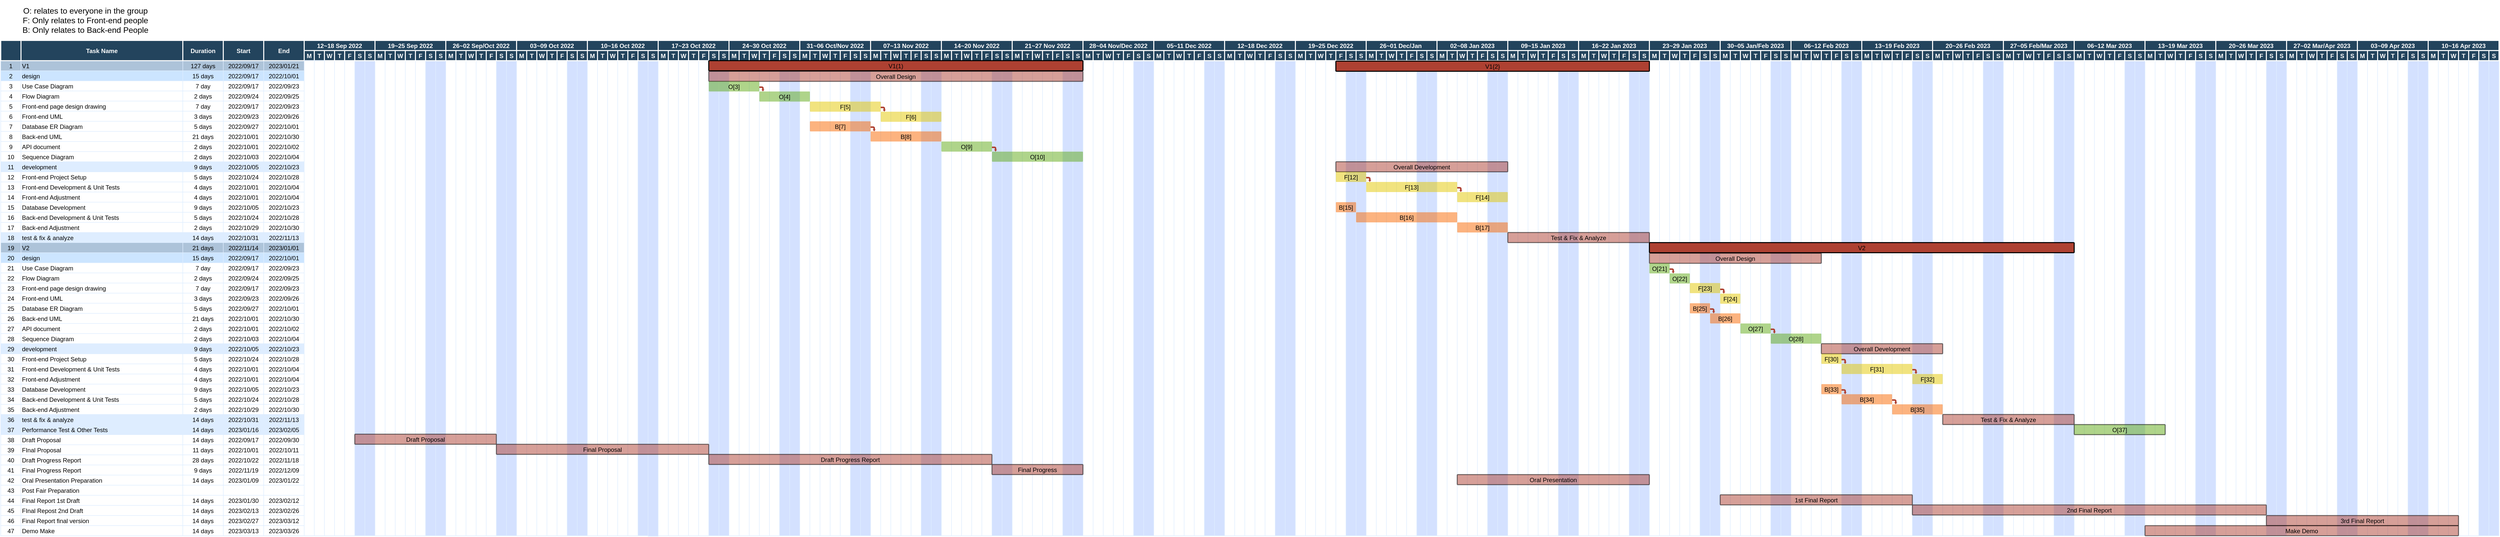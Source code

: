 <mxfile version="20.3.2" type="device"><diagram id="ZdhR71g4grckXV2wkAR1" name="第 1 页"><mxGraphModel dx="1449" dy="858" grid="1" gridSize="10" guides="1" tooltips="1" connect="1" arrows="1" fold="1" page="1" pageScale="1" pageWidth="827" pageHeight="1169" math="0" shadow="0"><root><mxCell id="0"/><mxCell id="1" parent="0"/><mxCell id="eueNQwdLwgyVsZALQsz6-909" value="" style="strokeColor=#DEEDFF" vertex="1" parent="1"><mxGeometry x="4886.5" y="380.0" width="20" height="940" as="geometry"/></mxCell><mxCell id="eueNQwdLwgyVsZALQsz6-910" value="" style="strokeColor=#DEEDFF" vertex="1" parent="1"><mxGeometry x="4906.5" y="380.0" width="20" height="940" as="geometry"/></mxCell><mxCell id="eueNQwdLwgyVsZALQsz6-911" value="" style="strokeColor=#DEEDFF" vertex="1" parent="1"><mxGeometry x="4926.5" y="380.0" width="20" height="940" as="geometry"/></mxCell><mxCell id="eueNQwdLwgyVsZALQsz6-912" value="" style="strokeColor=#DEEDFF" vertex="1" parent="1"><mxGeometry x="4946.5" y="380.0" width="20" height="940" as="geometry"/></mxCell><mxCell id="eueNQwdLwgyVsZALQsz6-913" value="" style="strokeColor=#DEEDFF" vertex="1" parent="1"><mxGeometry x="4966.5" y="380.0" width="20" height="940" as="geometry"/></mxCell><mxCell id="eueNQwdLwgyVsZALQsz6-914" value="" style="strokeColor=#DEEDFF;fillColor=#D4E1FF" vertex="1" parent="1"><mxGeometry x="4986.5" y="380.0" width="20" height="940" as="geometry"/></mxCell><mxCell id="eueNQwdLwgyVsZALQsz6-915" value="" style="strokeColor=#DEEDFF;fillColor=#D4E1FF" vertex="1" parent="1"><mxGeometry x="5006.5" y="380.0" width="20" height="940" as="geometry"/></mxCell><mxCell id="eueNQwdLwgyVsZALQsz6-916" value="10~16 Apr 2023" style="fillColor=#23445D;strokeColor=#FFFFFF;strokeWidth=2;fontColor=#FFFFFF;fontStyle=1" vertex="1" parent="1"><mxGeometry x="4886.5" y="340.0" width="140" height="20" as="geometry"/></mxCell><mxCell id="eueNQwdLwgyVsZALQsz6-917" value="M" style="fillColor=#23445D;strokeColor=#FFFFFF;strokeWidth=2;fontColor=#FFFFFF;fontStyle=1" vertex="1" parent="1"><mxGeometry x="4886.5" y="360.0" width="20" height="20" as="geometry"/></mxCell><mxCell id="eueNQwdLwgyVsZALQsz6-918" value="T" style="fillColor=#23445D;strokeColor=#FFFFFF;strokeWidth=2;fontColor=#FFFFFF;fontStyle=1" vertex="1" parent="1"><mxGeometry x="4906.5" y="360.0" width="20" height="20" as="geometry"/></mxCell><mxCell id="eueNQwdLwgyVsZALQsz6-919" value="W" style="fillColor=#23445D;strokeColor=#FFFFFF;strokeWidth=2;fontColor=#FFFFFF;fontStyle=1" vertex="1" parent="1"><mxGeometry x="4926.5" y="360.0" width="20" height="20" as="geometry"/></mxCell><mxCell id="eueNQwdLwgyVsZALQsz6-920" value="T" style="fillColor=#23445D;strokeColor=#FFFFFF;strokeWidth=2;fontColor=#FFFFFF;fontStyle=1" vertex="1" parent="1"><mxGeometry x="4946.5" y="360.0" width="20" height="20" as="geometry"/></mxCell><mxCell id="eueNQwdLwgyVsZALQsz6-921" value="F" style="fillColor=#23445D;strokeColor=#FFFFFF;strokeWidth=2;fontColor=#FFFFFF;fontStyle=1" vertex="1" parent="1"><mxGeometry x="4966.5" y="360.0" width="20" height="20" as="geometry"/></mxCell><mxCell id="eueNQwdLwgyVsZALQsz6-922" value="S" style="fillColor=#23445D;strokeColor=#FFFFFF;strokeWidth=2;fontColor=#FFFFFF;fontStyle=1" vertex="1" parent="1"><mxGeometry x="4986.5" y="360.0" width="20" height="20" as="geometry"/></mxCell><mxCell id="eueNQwdLwgyVsZALQsz6-923" value="S" style="fillColor=#23445D;strokeColor=#FFFFFF;strokeWidth=2;fontColor=#FFFFFF;fontStyle=1" vertex="1" parent="1"><mxGeometry x="5006.5" y="360.0" width="20" height="20" as="geometry"/></mxCell><mxCell id="eueNQwdLwgyVsZALQsz6-1" value="" style="strokeColor=#DEEDFF" vertex="1" parent="1"><mxGeometry x="3346.5" y="380.0" width="20" height="940" as="geometry"/></mxCell><mxCell id="eueNQwdLwgyVsZALQsz6-2" value="" style="strokeColor=#DEEDFF" vertex="1" parent="1"><mxGeometry x="3366.5" y="380.0" width="20" height="940" as="geometry"/></mxCell><mxCell id="eueNQwdLwgyVsZALQsz6-3" value="" style="strokeColor=#DEEDFF" vertex="1" parent="1"><mxGeometry x="3386.5" y="380.0" width="20" height="940" as="geometry"/></mxCell><mxCell id="eueNQwdLwgyVsZALQsz6-4" value="" style="strokeColor=#DEEDFF" vertex="1" parent="1"><mxGeometry x="3406.5" y="380.0" width="20" height="940" as="geometry"/></mxCell><mxCell id="eueNQwdLwgyVsZALQsz6-5" value="" style="strokeColor=#DEEDFF" vertex="1" parent="1"><mxGeometry x="3426.5" y="380.0" width="20" height="940" as="geometry"/></mxCell><mxCell id="eueNQwdLwgyVsZALQsz6-6" value="" style="strokeColor=#DEEDFF;fillColor=#D4E1FF" vertex="1" parent="1"><mxGeometry x="3446.5" y="380.0" width="20" height="940" as="geometry"/></mxCell><mxCell id="eueNQwdLwgyVsZALQsz6-7" value="" style="strokeColor=#DEEDFF;fillColor=#D4E1FF" vertex="1" parent="1"><mxGeometry x="3466.5" y="380.0" width="20" height="940" as="geometry"/></mxCell><mxCell id="eueNQwdLwgyVsZALQsz6-8" value="" style="strokeColor=#DEEDFF" vertex="1" parent="1"><mxGeometry x="3206.5" y="380.0" width="20" height="940" as="geometry"/></mxCell><mxCell id="eueNQwdLwgyVsZALQsz6-9" value="" style="strokeColor=#DEEDFF" vertex="1" parent="1"><mxGeometry x="3226.5" y="380.0" width="20" height="940" as="geometry"/></mxCell><mxCell id="eueNQwdLwgyVsZALQsz6-10" value="" style="strokeColor=#DEEDFF" vertex="1" parent="1"><mxGeometry x="3246.5" y="380.0" width="20" height="940" as="geometry"/></mxCell><mxCell id="eueNQwdLwgyVsZALQsz6-11" value="" style="strokeColor=#DEEDFF" vertex="1" parent="1"><mxGeometry x="3266.5" y="380.0" width="20" height="940" as="geometry"/></mxCell><mxCell id="eueNQwdLwgyVsZALQsz6-12" value="" style="strokeColor=#DEEDFF" vertex="1" parent="1"><mxGeometry x="3286.5" y="380.0" width="20" height="940" as="geometry"/></mxCell><mxCell id="eueNQwdLwgyVsZALQsz6-13" value="" style="strokeColor=#DEEDFF;fillColor=#D4E1FF" vertex="1" parent="1"><mxGeometry x="3306.5" y="380.0" width="20" height="940" as="geometry"/></mxCell><mxCell id="eueNQwdLwgyVsZALQsz6-14" value="" style="strokeColor=#DEEDFF;fillColor=#D4E1FF" vertex="1" parent="1"><mxGeometry x="3326.5" y="380.0" width="20" height="940" as="geometry"/></mxCell><mxCell id="eueNQwdLwgyVsZALQsz6-15" value="" style="strokeColor=#DEEDFF" vertex="1" parent="1"><mxGeometry x="3066.5" y="380.0" width="20" height="940" as="geometry"/></mxCell><mxCell id="eueNQwdLwgyVsZALQsz6-16" value="" style="strokeColor=#DEEDFF" vertex="1" parent="1"><mxGeometry x="3086.5" y="380.0" width="20" height="940" as="geometry"/></mxCell><mxCell id="eueNQwdLwgyVsZALQsz6-17" value="" style="strokeColor=#DEEDFF" vertex="1" parent="1"><mxGeometry x="3106.5" y="380.0" width="20" height="940" as="geometry"/></mxCell><mxCell id="eueNQwdLwgyVsZALQsz6-18" value="" style="strokeColor=#DEEDFF" vertex="1" parent="1"><mxGeometry x="3126.5" y="380.0" width="20" height="940" as="geometry"/></mxCell><mxCell id="eueNQwdLwgyVsZALQsz6-19" value="" style="strokeColor=#DEEDFF" vertex="1" parent="1"><mxGeometry x="3146.5" y="380.0" width="20" height="940" as="geometry"/></mxCell><mxCell id="eueNQwdLwgyVsZALQsz6-20" value="" style="strokeColor=#DEEDFF;fillColor=#D4E1FF" vertex="1" parent="1"><mxGeometry x="3166.5" y="380.0" width="20" height="940" as="geometry"/></mxCell><mxCell id="eueNQwdLwgyVsZALQsz6-21" value="" style="strokeColor=#DEEDFF;fillColor=#D4E1FF" vertex="1" parent="1"><mxGeometry x="3186.5" y="380.0" width="20" height="940" as="geometry"/></mxCell><mxCell id="eueNQwdLwgyVsZALQsz6-22" value="" style="strokeColor=#DEEDFF" vertex="1" parent="1"><mxGeometry x="726.5" y="380" width="20" height="940" as="geometry"/></mxCell><mxCell id="eueNQwdLwgyVsZALQsz6-23" value="" style="strokeColor=#DEEDFF" vertex="1" parent="1"><mxGeometry x="746.5" y="380" width="20" height="940" as="geometry"/></mxCell><mxCell id="eueNQwdLwgyVsZALQsz6-24" value="" style="strokeColor=#DEEDFF" vertex="1" parent="1"><mxGeometry x="766.5" y="380" width="20" height="940" as="geometry"/></mxCell><mxCell id="eueNQwdLwgyVsZALQsz6-25" value="1" style="strokeColor=#DEEDFF;fillColor=#ADC3D9" vertex="1" parent="1"><mxGeometry x="86.5" y="380" width="40" height="20" as="geometry"/></mxCell><mxCell id="eueNQwdLwgyVsZALQsz6-26" value="V1" style="align=left;strokeColor=#DEEDFF;fillColor=#ADC3D9;" vertex="1" parent="1"><mxGeometry x="126.5" y="380" width="320" height="20" as="geometry"/></mxCell><mxCell id="eueNQwdLwgyVsZALQsz6-27" value="127 days" style="strokeColor=#DEEDFF;fillColor=#ADC3D9" vertex="1" parent="1"><mxGeometry x="446.5" y="380" width="80.0" height="20" as="geometry"/></mxCell><mxCell id="eueNQwdLwgyVsZALQsz6-28" value="2022/09/17" style="strokeColor=#DEEDFF;fillColor=#ADC3D9" vertex="1" parent="1"><mxGeometry x="526.5" y="380" width="80.0" height="20" as="geometry"/></mxCell><mxCell id="eueNQwdLwgyVsZALQsz6-29" value="2023/01/21" style="strokeColor=#DEEDFF;fillColor=#ADC3D9" vertex="1" parent="1"><mxGeometry x="606.5" y="380.0" width="80.0" height="20" as="geometry"/></mxCell><mxCell id="eueNQwdLwgyVsZALQsz6-30" value="" style="strokeColor=#DEEDFF" vertex="1" parent="1"><mxGeometry x="686.5" y="380" width="20" height="860" as="geometry"/></mxCell><mxCell id="eueNQwdLwgyVsZALQsz6-31" value="2" style="strokeColor=#DEEDFF;fillColor=#CCE5FF" vertex="1" parent="1"><mxGeometry x="86.5" y="400.0" width="40" height="20" as="geometry"/></mxCell><mxCell id="eueNQwdLwgyVsZALQsz6-32" value="design" style="align=left;strokeColor=#DEEDFF;fillColor=#CCE5FF" vertex="1" parent="1"><mxGeometry x="126.5" y="400.0" width="320.0" height="20" as="geometry"/></mxCell><mxCell id="eueNQwdLwgyVsZALQsz6-33" value="15 days" style="strokeColor=#DEEDFF;fillColor=#CCE5FF" vertex="1" parent="1"><mxGeometry x="446.5" y="400.0" width="80.0" height="20" as="geometry"/></mxCell><mxCell id="eueNQwdLwgyVsZALQsz6-34" value="2022/09/17" style="strokeColor=#DEEDFF;fillColor=#CCE5FF" vertex="1" parent="1"><mxGeometry x="526.5" y="400.0" width="80.0" height="20" as="geometry"/></mxCell><mxCell id="eueNQwdLwgyVsZALQsz6-35" value="2022/10/01" style="strokeColor=#DEEDFF;fillColor=#CCE5FF" vertex="1" parent="1"><mxGeometry x="606.5" y="400.0" width="80.0" height="20" as="geometry"/></mxCell><mxCell id="eueNQwdLwgyVsZALQsz6-36" value="3" style="strokeColor=#DEEDFF" vertex="1" parent="1"><mxGeometry x="86.5" y="420.0" width="40" height="20" as="geometry"/></mxCell><mxCell id="eueNQwdLwgyVsZALQsz6-37" value="Use Case Diagram" style="align=left;strokeColor=#DEEDFF" vertex="1" parent="1"><mxGeometry x="126.5" y="420.0" width="320.0" height="20.0" as="geometry"/></mxCell><mxCell id="eueNQwdLwgyVsZALQsz6-38" value="7 day" style="strokeColor=#DEEDFF" vertex="1" parent="1"><mxGeometry x="446.5" y="420.0" width="80.0" height="20" as="geometry"/></mxCell><mxCell id="eueNQwdLwgyVsZALQsz6-39" value="2022/09/17" style="strokeColor=#DEEDFF" vertex="1" parent="1"><mxGeometry x="526.5" y="420.0" width="80.0" height="20" as="geometry"/></mxCell><mxCell id="eueNQwdLwgyVsZALQsz6-40" value="2022/09/23" style="strokeColor=#DEEDFF" vertex="1" parent="1"><mxGeometry x="606.5" y="420" width="80.0" height="20" as="geometry"/></mxCell><mxCell id="eueNQwdLwgyVsZALQsz6-41" value="4" style="strokeColor=#DEEDFF" vertex="1" parent="1"><mxGeometry x="86.5" y="440.0" width="40" height="20" as="geometry"/></mxCell><mxCell id="eueNQwdLwgyVsZALQsz6-42" value="Flow Diagram" style="align=left;strokeColor=#DEEDFF" vertex="1" parent="1"><mxGeometry x="126.5" y="440.0" width="320" height="20" as="geometry"/></mxCell><mxCell id="eueNQwdLwgyVsZALQsz6-43" value="2 days" style="strokeColor=#DEEDFF" vertex="1" parent="1"><mxGeometry x="446.5" y="440.0" width="80.0" height="20" as="geometry"/></mxCell><mxCell id="eueNQwdLwgyVsZALQsz6-44" value="2022/09/24" style="strokeColor=#DEEDFF" vertex="1" parent="1"><mxGeometry x="526.5" y="440.0" width="80.0" height="20" as="geometry"/></mxCell><mxCell id="eueNQwdLwgyVsZALQsz6-45" value="2022/09/25" style="strokeColor=#DEEDFF" vertex="1" parent="1"><mxGeometry x="606.5" y="440.0" width="80.0" height="20" as="geometry"/></mxCell><mxCell id="eueNQwdLwgyVsZALQsz6-46" value="5" style="strokeColor=#DEEDFF" vertex="1" parent="1"><mxGeometry x="86.5" y="460.0" width="40" height="20" as="geometry"/></mxCell><mxCell id="eueNQwdLwgyVsZALQsz6-47" value="Front-end page design drawing" style="align=left;strokeColor=#DEEDFF" vertex="1" parent="1"><mxGeometry x="126.5" y="460.0" width="320.0" height="20" as="geometry"/></mxCell><mxCell id="eueNQwdLwgyVsZALQsz6-48" value="7 day" style="strokeColor=#DEEDFF" vertex="1" parent="1"><mxGeometry x="446.5" y="460.0" width="80.0" height="20" as="geometry"/></mxCell><mxCell id="eueNQwdLwgyVsZALQsz6-49" value="2022/09/17" style="strokeColor=#DEEDFF" vertex="1" parent="1"><mxGeometry x="526.5" y="460.0" width="80.0" height="20" as="geometry"/></mxCell><mxCell id="eueNQwdLwgyVsZALQsz6-50" value="2022/09/23" style="strokeColor=#DEEDFF" vertex="1" parent="1"><mxGeometry x="606.5" y="460.0" width="80.0" height="20" as="geometry"/></mxCell><mxCell id="eueNQwdLwgyVsZALQsz6-51" value="6" style="strokeColor=#DEEDFF" vertex="1" parent="1"><mxGeometry x="86.5" y="480.0" width="40" height="20" as="geometry"/></mxCell><mxCell id="eueNQwdLwgyVsZALQsz6-52" value="Front-end UML" style="align=left;strokeColor=#DEEDFF" vertex="1" parent="1"><mxGeometry x="126.5" y="480.0" width="320.0" height="20" as="geometry"/></mxCell><mxCell id="eueNQwdLwgyVsZALQsz6-53" value="3 days" style="strokeColor=#DEEDFF" vertex="1" parent="1"><mxGeometry x="446.5" y="480.0" width="80.0" height="20" as="geometry"/></mxCell><mxCell id="eueNQwdLwgyVsZALQsz6-54" value="2022/09/23" style="strokeColor=#DEEDFF" vertex="1" parent="1"><mxGeometry x="526.5" y="480.0" width="80.0" height="20" as="geometry"/></mxCell><mxCell id="eueNQwdLwgyVsZALQsz6-55" value="2022/09/26" style="strokeColor=#DEEDFF" vertex="1" parent="1"><mxGeometry x="606.5" y="480.0" width="80.0" height="20" as="geometry"/></mxCell><mxCell id="eueNQwdLwgyVsZALQsz6-56" value="7" style="strokeColor=#DEEDFF" vertex="1" parent="1"><mxGeometry x="86.5" y="500.0" width="40" height="20" as="geometry"/></mxCell><mxCell id="eueNQwdLwgyVsZALQsz6-57" value="Database ER Diagram" style="align=left;strokeColor=#DEEDFF" vertex="1" parent="1"><mxGeometry x="126.5" y="500.0" width="320.0" height="20" as="geometry"/></mxCell><mxCell id="eueNQwdLwgyVsZALQsz6-58" value="5 days" style="strokeColor=#DEEDFF" vertex="1" parent="1"><mxGeometry x="446.5" y="500.0" width="80.0" height="20" as="geometry"/></mxCell><mxCell id="eueNQwdLwgyVsZALQsz6-59" value="2022/09/27" style="strokeColor=#DEEDFF" vertex="1" parent="1"><mxGeometry x="526.5" y="500.0" width="80.0" height="20" as="geometry"/></mxCell><mxCell id="eueNQwdLwgyVsZALQsz6-60" value="2022/10/01" style="strokeColor=#DEEDFF" vertex="1" parent="1"><mxGeometry x="606.5" y="500.0" width="80.0" height="20" as="geometry"/></mxCell><mxCell id="eueNQwdLwgyVsZALQsz6-61" value="8" style="strokeColor=#DEEDFF;fillColor=#DEEDFF;" vertex="1" parent="1"><mxGeometry x="86.5" y="520.0" width="40" height="20" as="geometry"/></mxCell><mxCell id="eueNQwdLwgyVsZALQsz6-62" value="Back-end UML" style="align=left;strokeColor=#DEEDFF;fillColor=#FFFFFF;" vertex="1" parent="1"><mxGeometry x="126.5" y="520.0" width="320.0" height="20" as="geometry"/></mxCell><mxCell id="eueNQwdLwgyVsZALQsz6-63" value="21 days" style="strokeColor=#DEEDFF;fillColor=#FFFFFF;" vertex="1" parent="1"><mxGeometry x="446.5" y="520.0" width="80.0" height="20" as="geometry"/></mxCell><mxCell id="eueNQwdLwgyVsZALQsz6-64" value="2022/10/01" style="strokeColor=#DEEDFF;fillColor=#FFFFFF;" vertex="1" parent="1"><mxGeometry x="526.5" y="520.0" width="80.0" height="20" as="geometry"/></mxCell><mxCell id="eueNQwdLwgyVsZALQsz6-65" value="2022/10/30" style="strokeColor=#DEEDFF;fillColor=#FFFFFF;" vertex="1" parent="1"><mxGeometry x="606.5" y="520.0" width="80.0" height="20" as="geometry"/></mxCell><mxCell id="eueNQwdLwgyVsZALQsz6-66" value="9" style="strokeColor=#DEEDFF;fillColor=#FFFFFF;" vertex="1" parent="1"><mxGeometry x="86.5" y="540.0" width="40" height="20" as="geometry"/></mxCell><mxCell id="eueNQwdLwgyVsZALQsz6-67" value="API document" style="align=left;strokeColor=#DEEDFF;fillColor=#FFFFFF;" vertex="1" parent="1"><mxGeometry x="126.5" y="540.0" width="320.0" height="20.0" as="geometry"/></mxCell><mxCell id="eueNQwdLwgyVsZALQsz6-68" value="2 days" style="strokeColor=#DEEDFF;fillColor=#FFFFFF;" vertex="1" parent="1"><mxGeometry x="446.5" y="540.0" width="80.0" height="20" as="geometry"/></mxCell><mxCell id="eueNQwdLwgyVsZALQsz6-69" value="2022/10/01" style="strokeColor=#DEEDFF;fillColor=#FFFFFF;" vertex="1" parent="1"><mxGeometry x="526.5" y="540.0" width="80.0" height="20" as="geometry"/></mxCell><mxCell id="eueNQwdLwgyVsZALQsz6-70" value="2022/10/02" style="strokeColor=#DEEDFF;fillColor=#FFFFFF;" vertex="1" parent="1"><mxGeometry x="606.5" y="540.0" width="80.0" height="20" as="geometry"/></mxCell><mxCell id="eueNQwdLwgyVsZALQsz6-71" value="10" style="strokeColor=#DEEDFF" vertex="1" parent="1"><mxGeometry x="86.5" y="560.0" width="40" height="20" as="geometry"/></mxCell><mxCell id="eueNQwdLwgyVsZALQsz6-72" value="Sequence Diagram" style="align=left;strokeColor=#DEEDFF" vertex="1" parent="1"><mxGeometry x="126.5" y="560.0" width="320.0" height="20" as="geometry"/></mxCell><mxCell id="eueNQwdLwgyVsZALQsz6-73" value="2 days" style="strokeColor=#DEEDFF" vertex="1" parent="1"><mxGeometry x="446.5" y="560.0" width="80.0" height="20" as="geometry"/></mxCell><mxCell id="eueNQwdLwgyVsZALQsz6-74" value="2022/10/03" style="strokeColor=#DEEDFF" vertex="1" parent="1"><mxGeometry x="526.5" y="560.0" width="80.0" height="20" as="geometry"/></mxCell><mxCell id="eueNQwdLwgyVsZALQsz6-75" value="2022/10/04" style="strokeColor=#DEEDFF" vertex="1" parent="1"><mxGeometry x="606.5" y="560.0" width="80.0" height="20" as="geometry"/></mxCell><mxCell id="eueNQwdLwgyVsZALQsz6-76" value="11" style="strokeColor=#DEEDFF;fillColor=#DEEDFF;" vertex="1" parent="1"><mxGeometry x="86.5" y="580.0" width="40" height="20" as="geometry"/></mxCell><mxCell id="eueNQwdLwgyVsZALQsz6-77" value="development" style="align=left;strokeColor=#DEEDFF;fillColor=#DEEDFF;" vertex="1" parent="1"><mxGeometry x="126.5" y="580.0" width="320.0" height="20" as="geometry"/></mxCell><mxCell id="eueNQwdLwgyVsZALQsz6-78" value="9 days" style="strokeColor=#DEEDFF;fillColor=#DEEDFF;" vertex="1" parent="1"><mxGeometry x="446.5" y="580.0" width="80.0" height="20" as="geometry"/></mxCell><mxCell id="eueNQwdLwgyVsZALQsz6-79" value="2022/10/05" style="strokeColor=#DEEDFF;fillColor=#DEEDFF;" vertex="1" parent="1"><mxGeometry x="526.5" y="580.0" width="80.0" height="20" as="geometry"/></mxCell><mxCell id="eueNQwdLwgyVsZALQsz6-80" value="2022/10/23" style="strokeColor=#DEEDFF;fillColor=#DEEDFF;" vertex="1" parent="1"><mxGeometry x="606.5" y="580.0" width="80.0" height="20" as="geometry"/></mxCell><mxCell id="eueNQwdLwgyVsZALQsz6-81" value="12" style="strokeColor=#DEEDFF" vertex="1" parent="1"><mxGeometry x="86.5" y="600.0" width="40" height="20" as="geometry"/></mxCell><mxCell id="eueNQwdLwgyVsZALQsz6-82" value="Front-end Project Setup" style="align=left;strokeColor=#DEEDFF" vertex="1" parent="1"><mxGeometry x="126.5" y="600.0" width="320" height="20" as="geometry"/></mxCell><mxCell id="eueNQwdLwgyVsZALQsz6-83" value="5 days" style="strokeColor=#DEEDFF" vertex="1" parent="1"><mxGeometry x="446.5" y="600.0" width="80.0" height="20" as="geometry"/></mxCell><mxCell id="eueNQwdLwgyVsZALQsz6-84" value="2022/10/24" style="strokeColor=#DEEDFF" vertex="1" parent="1"><mxGeometry x="526.5" y="600.0" width="80.0" height="20" as="geometry"/></mxCell><mxCell id="eueNQwdLwgyVsZALQsz6-85" value="2022/10/28" style="strokeColor=#DEEDFF" vertex="1" parent="1"><mxGeometry x="606.5" y="600.0" width="80.0" height="20" as="geometry"/></mxCell><mxCell id="eueNQwdLwgyVsZALQsz6-86" value="13" style="strokeColor=#DEEDFF" vertex="1" parent="1"><mxGeometry x="86.5" y="620.0" width="40" height="20" as="geometry"/></mxCell><mxCell id="eueNQwdLwgyVsZALQsz6-87" value="Front-end Development &amp; Unit Tests" style="align=left;strokeColor=#DEEDFF" vertex="1" parent="1"><mxGeometry x="126.5" y="620.0" width="320" height="20" as="geometry"/></mxCell><mxCell id="eueNQwdLwgyVsZALQsz6-88" value="4 days" style="strokeColor=#DEEDFF" vertex="1" parent="1"><mxGeometry x="446.5" y="620.0" width="80.0" height="20" as="geometry"/></mxCell><mxCell id="eueNQwdLwgyVsZALQsz6-89" value="2022/10/01" style="strokeColor=#DEEDFF" vertex="1" parent="1"><mxGeometry x="526.5" y="620.0" width="80.0" height="20" as="geometry"/></mxCell><mxCell id="eueNQwdLwgyVsZALQsz6-90" value="2022/10/04" style="strokeColor=#DEEDFF" vertex="1" parent="1"><mxGeometry x="606.5" y="620.0" width="80.0" height="20" as="geometry"/></mxCell><mxCell id="eueNQwdLwgyVsZALQsz6-91" value="14" style="strokeColor=#DEEDFF" vertex="1" parent="1"><mxGeometry x="86.5" y="640.0" width="40" height="20" as="geometry"/></mxCell><mxCell id="eueNQwdLwgyVsZALQsz6-92" value="Front-end Adjustment" style="align=left;strokeColor=#DEEDFF" vertex="1" parent="1"><mxGeometry x="126.5" y="640.0" width="320.0" height="20" as="geometry"/></mxCell><mxCell id="eueNQwdLwgyVsZALQsz6-93" value="4 days" style="strokeColor=#DEEDFF" vertex="1" parent="1"><mxGeometry x="446.5" y="640.0" width="80.0" height="20" as="geometry"/></mxCell><mxCell id="eueNQwdLwgyVsZALQsz6-94" value="2022/10/01" style="strokeColor=#DEEDFF" vertex="1" parent="1"><mxGeometry x="526.5" y="640.0" width="80.0" height="20" as="geometry"/></mxCell><mxCell id="eueNQwdLwgyVsZALQsz6-95" value="2022/10/04" style="strokeColor=#DEEDFF" vertex="1" parent="1"><mxGeometry x="606.5" y="640.0" width="80.0" height="20" as="geometry"/></mxCell><mxCell id="eueNQwdLwgyVsZALQsz6-96" value="15" style="strokeColor=#DEEDFF;fillColor=#FFFFFF;" vertex="1" parent="1"><mxGeometry x="86.5" y="660.0" width="40" height="20" as="geometry"/></mxCell><mxCell id="eueNQwdLwgyVsZALQsz6-97" value="Database Development" style="align=left;strokeColor=#DEEDFF;fillColor=#FFFFFF;" vertex="1" parent="1"><mxGeometry x="126.5" y="660.0" width="320.0" height="20" as="geometry"/></mxCell><mxCell id="eueNQwdLwgyVsZALQsz6-98" value="9 days" style="strokeColor=#DEEDFF;fillColor=#FFFFFF;" vertex="1" parent="1"><mxGeometry x="446.5" y="660.0" width="80.0" height="20" as="geometry"/></mxCell><mxCell id="eueNQwdLwgyVsZALQsz6-99" value="2022/10/05" style="strokeColor=#DEEDFF;fillColor=#FFFFFF;" vertex="1" parent="1"><mxGeometry x="526.5" y="660.0" width="80.0" height="20" as="geometry"/></mxCell><mxCell id="eueNQwdLwgyVsZALQsz6-100" value="2022/10/23" style="strokeColor=#DEEDFF;fillColor=#FFFFFF;" vertex="1" parent="1"><mxGeometry x="606.5" y="660.0" width="80.0" height="20" as="geometry"/></mxCell><mxCell id="eueNQwdLwgyVsZALQsz6-101" value="16" style="strokeColor=#DEEDFF" vertex="1" parent="1"><mxGeometry x="86.5" y="680.0" width="40" height="20" as="geometry"/></mxCell><mxCell id="eueNQwdLwgyVsZALQsz6-102" value="Back-end Development &amp; Unit Tests" style="align=left;strokeColor=#DEEDFF" vertex="1" parent="1"><mxGeometry x="126.5" y="680.0" width="320.0" height="20" as="geometry"/></mxCell><mxCell id="eueNQwdLwgyVsZALQsz6-103" value="5 days" style="strokeColor=#DEEDFF" vertex="1" parent="1"><mxGeometry x="446.5" y="680.0" width="80.0" height="20" as="geometry"/></mxCell><mxCell id="eueNQwdLwgyVsZALQsz6-104" value="2022/10/24" style="strokeColor=#DEEDFF" vertex="1" parent="1"><mxGeometry x="526.5" y="680.0" width="80.0" height="20" as="geometry"/></mxCell><mxCell id="eueNQwdLwgyVsZALQsz6-105" value="2022/10/28" style="strokeColor=#DEEDFF" vertex="1" parent="1"><mxGeometry x="606.5" y="680.0" width="80.0" height="20" as="geometry"/></mxCell><mxCell id="eueNQwdLwgyVsZALQsz6-106" value="17" style="strokeColor=#DEEDFF" vertex="1" parent="1"><mxGeometry x="86.5" y="700.0" width="40" height="20" as="geometry"/></mxCell><mxCell id="eueNQwdLwgyVsZALQsz6-107" value="Back-end Adjustment" style="align=left;strokeColor=#DEEDFF" vertex="1" parent="1"><mxGeometry x="126.5" y="700.0" width="320.0" height="20" as="geometry"/></mxCell><mxCell id="eueNQwdLwgyVsZALQsz6-108" value="2 days" style="strokeColor=#DEEDFF" vertex="1" parent="1"><mxGeometry x="446.5" y="700.0" width="80.0" height="20" as="geometry"/></mxCell><mxCell id="eueNQwdLwgyVsZALQsz6-109" value="2022/10/29" style="strokeColor=#DEEDFF" vertex="1" parent="1"><mxGeometry x="526.5" y="700.0" width="80.0" height="20" as="geometry"/></mxCell><mxCell id="eueNQwdLwgyVsZALQsz6-110" value="2022/10/30" style="strokeColor=#DEEDFF" vertex="1" parent="1"><mxGeometry x="606.5" y="700.0" width="80.0" height="20" as="geometry"/></mxCell><mxCell id="eueNQwdLwgyVsZALQsz6-111" value="18" style="strokeColor=#DEEDFF;fillColor=#DEEDFF;" vertex="1" parent="1"><mxGeometry x="86.5" y="720.0" width="40" height="20" as="geometry"/></mxCell><mxCell id="eueNQwdLwgyVsZALQsz6-112" value="test &amp; fix &amp; analyze" style="align=left;strokeColor=#DEEDFF;fillColor=#DEEDFF;" vertex="1" parent="1"><mxGeometry x="126.5" y="720.0" width="320.0" height="20" as="geometry"/></mxCell><mxCell id="eueNQwdLwgyVsZALQsz6-113" value="14 days" style="strokeColor=#DEEDFF;fillColor=#DEEDFF;" vertex="1" parent="1"><mxGeometry x="446.5" y="720.0" width="80.0" height="20" as="geometry"/></mxCell><mxCell id="eueNQwdLwgyVsZALQsz6-114" value="2022/10/31" style="strokeColor=#DEEDFF;fillColor=#DEEDFF;" vertex="1" parent="1"><mxGeometry x="526.5" y="720.0" width="80.0" height="20" as="geometry"/></mxCell><mxCell id="eueNQwdLwgyVsZALQsz6-115" value="2022/11/13" style="strokeColor=#DEEDFF;fillColor=#DEEDFF;" vertex="1" parent="1"><mxGeometry x="606.5" y="720.0" width="80.0" height="20" as="geometry"/></mxCell><mxCell id="eueNQwdLwgyVsZALQsz6-116" value="20" style="strokeColor=#DEEDFF;fillColor=#DEEDFF;" vertex="1" parent="1"><mxGeometry x="86.5" y="740.0" width="40" height="20" as="geometry"/></mxCell><mxCell id="eueNQwdLwgyVsZALQsz6-117" value="camp" style="align=left;strokeColor=#DEEDFF;fillColor=#DEEDFF;" vertex="1" parent="1"><mxGeometry x="126.5" y="740.0" width="320.0" height="20" as="geometry"/></mxCell><mxCell id="eueNQwdLwgyVsZALQsz6-118" value="21 days" style="strokeColor=#DEEDFF;fillColor=#DEEDFF;" vertex="1" parent="1"><mxGeometry x="446.5" y="740.0" width="80.0" height="20" as="geometry"/></mxCell><mxCell id="eueNQwdLwgyVsZALQsz6-119" value="2022/11/14" style="strokeColor=#DEEDFF;fillColor=#DEEDFF;" vertex="1" parent="1"><mxGeometry x="526.5" y="740.0" width="80.0" height="20" as="geometry"/></mxCell><mxCell id="eueNQwdLwgyVsZALQsz6-120" value="2023/01/01" style="strokeColor=#DEEDFF;fillColor=#ADC3D9;" vertex="1" parent="1"><mxGeometry x="606.5" y="740.0" width="80.0" height="20" as="geometry"/></mxCell><mxCell id="eueNQwdLwgyVsZALQsz6-151" value="" style="strokeColor=#DEEDFF" vertex="1" parent="1"><mxGeometry x="706.5" y="380" width="20" height="940" as="geometry"/></mxCell><mxCell id="eueNQwdLwgyVsZALQsz6-152" value="" style="strokeColor=#DEEDFF;fillColor=#D4E1FF" vertex="1" parent="1"><mxGeometry x="786.5" y="380" width="20" height="940" as="geometry"/></mxCell><mxCell id="eueNQwdLwgyVsZALQsz6-153" value="" style="strokeColor=#DEEDFF;fillColor=#D4E1FF" vertex="1" parent="1"><mxGeometry x="806.5" y="380" width="20" height="940" as="geometry"/></mxCell><mxCell id="eueNQwdLwgyVsZALQsz6-154" value="" style="strokeColor=#DEEDFF" vertex="1" parent="1"><mxGeometry x="826.5" y="380" width="20" height="940" as="geometry"/></mxCell><mxCell id="eueNQwdLwgyVsZALQsz6-155" value="" style="strokeColor=#DEEDFF" vertex="1" parent="1"><mxGeometry x="846.5" y="380" width="20" height="940" as="geometry"/></mxCell><mxCell id="eueNQwdLwgyVsZALQsz6-156" value="" style="strokeColor=#DEEDFF" vertex="1" parent="1"><mxGeometry x="866.5" y="380" width="20" height="940" as="geometry"/></mxCell><mxCell id="eueNQwdLwgyVsZALQsz6-157" value="" style="strokeColor=#DEEDFF;" vertex="1" parent="1"><mxGeometry x="886.5" y="380" width="20" height="940" as="geometry"/></mxCell><mxCell id="eueNQwdLwgyVsZALQsz6-158" value="" style="strokeColor=#DEEDFF" vertex="1" parent="1"><mxGeometry x="906.5" y="380" width="20" height="940" as="geometry"/></mxCell><mxCell id="eueNQwdLwgyVsZALQsz6-159" value="" style="strokeColor=#DEEDFF;fillColor=#D4E1FF" vertex="1" parent="1"><mxGeometry x="926.5" y="380" width="20" height="940" as="geometry"/></mxCell><mxCell id="eueNQwdLwgyVsZALQsz6-160" value="" style="strokeColor=#DEEDFF;fillColor=#D4E1FF" vertex="1" parent="1"><mxGeometry x="946.5" y="380" width="20" height="940" as="geometry"/></mxCell><mxCell id="eueNQwdLwgyVsZALQsz6-161" value="" style="strokeColor=#DEEDFF" vertex="1" parent="1"><mxGeometry x="966.5" y="380" width="20" height="940" as="geometry"/></mxCell><mxCell id="eueNQwdLwgyVsZALQsz6-162" value="" style="strokeColor=#DEEDFF" vertex="1" parent="1"><mxGeometry x="986.5" y="380" width="20" height="940" as="geometry"/></mxCell><mxCell id="eueNQwdLwgyVsZALQsz6-163" value="" style="strokeColor=#DEEDFF" vertex="1" parent="1"><mxGeometry x="1006.5" y="380" width="20" height="940" as="geometry"/></mxCell><mxCell id="eueNQwdLwgyVsZALQsz6-164" value="" style="strokeColor=#DEEDFF" vertex="1" parent="1"><mxGeometry x="1026.5" y="380" width="20" height="940" as="geometry"/></mxCell><mxCell id="eueNQwdLwgyVsZALQsz6-165" value="" style="strokeColor=#DEEDFF" vertex="1" parent="1"><mxGeometry x="1046.5" y="380" width="20" height="940" as="geometry"/></mxCell><mxCell id="eueNQwdLwgyVsZALQsz6-166" value="" style="strokeColor=#DEEDFF;fillColor=#D4E1FF;" vertex="1" parent="1"><mxGeometry x="1066.5" y="380" width="20" height="940" as="geometry"/></mxCell><mxCell id="eueNQwdLwgyVsZALQsz6-167" value="" style="strokeColor=#DEEDFF;fillColor=#D4E1FF;" vertex="1" parent="1"><mxGeometry x="1086.5" y="380.0" width="20" height="940" as="geometry"/></mxCell><mxCell id="eueNQwdLwgyVsZALQsz6-168" value="" style="strokeColor=#DEEDFF;" vertex="1" parent="1"><mxGeometry x="1106.5" y="380.0" width="20" height="940" as="geometry"/></mxCell><mxCell id="eueNQwdLwgyVsZALQsz6-169" value="" style="strokeColor=#DEEDFF;" vertex="1" parent="1"><mxGeometry x="1126.5" y="380.0" width="20" height="940" as="geometry"/></mxCell><mxCell id="eueNQwdLwgyVsZALQsz6-170" value="" style="strokeColor=#DEEDFF;" vertex="1" parent="1"><mxGeometry x="1146.5" y="380.0" width="20" height="940" as="geometry"/></mxCell><mxCell id="eueNQwdLwgyVsZALQsz6-171" value="" style="strokeColor=#DEEDFF;" vertex="1" parent="1"><mxGeometry x="1166.5" y="380.0" width="20" height="940" as="geometry"/></mxCell><mxCell id="eueNQwdLwgyVsZALQsz6-172" value="" style="strokeColor=#DEEDFF;" vertex="1" parent="1"><mxGeometry x="1186.5" y="380.0" width="20" height="940" as="geometry"/></mxCell><mxCell id="eueNQwdLwgyVsZALQsz6-173" value="" style="strokeColor=#DEEDFF;fillColor=#D4E1FF;" vertex="1" parent="1"><mxGeometry x="1206.5" y="380.0" width="20" height="940" as="geometry"/></mxCell><mxCell id="eueNQwdLwgyVsZALQsz6-174" value="" style="strokeColor=#DEEDFF;fillColor=#D4E1FF;" vertex="1" parent="1"><mxGeometry x="1226.5" y="380.0" width="20" height="940" as="geometry"/></mxCell><mxCell id="eueNQwdLwgyVsZALQsz6-175" value="" style="strokeColor=#DEEDFF" vertex="1" parent="1"><mxGeometry x="1246.5" y="380.0" width="20" height="940" as="geometry"/></mxCell><mxCell id="eueNQwdLwgyVsZALQsz6-176" value="" style="strokeColor=#DEEDFF" vertex="1" parent="1"><mxGeometry x="1266.5" y="380.0" width="20" height="940" as="geometry"/></mxCell><mxCell id="eueNQwdLwgyVsZALQsz6-177" value="" style="strokeColor=#DEEDFF" vertex="1" parent="1"><mxGeometry x="1286.5" y="380.0" width="20" height="940" as="geometry"/></mxCell><mxCell id="eueNQwdLwgyVsZALQsz6-178" value="" style="strokeColor=#DEEDFF" vertex="1" parent="1"><mxGeometry x="1306.5" y="380.0" width="20" height="940" as="geometry"/></mxCell><mxCell id="eueNQwdLwgyVsZALQsz6-179" value="" style="strokeColor=#DEEDFF" vertex="1" parent="1"><mxGeometry x="1326.5" y="380.0" width="20" height="940" as="geometry"/></mxCell><mxCell id="eueNQwdLwgyVsZALQsz6-180" value="" style="strokeColor=#DEEDFF;fillColor=#D4E1FF" vertex="1" parent="1"><mxGeometry x="1346.5" y="380.0" width="20" height="940" as="geometry"/></mxCell><mxCell id="eueNQwdLwgyVsZALQsz6-181" value="" style="strokeColor=#DEEDFF;fillColor=#D4E1FF" vertex="1" parent="1"><mxGeometry x="1366.5" y="381.0" width="20" height="940" as="geometry"/></mxCell><mxCell id="eueNQwdLwgyVsZALQsz6-182" value="" style="strokeColor=#DEEDFF" vertex="1" parent="1"><mxGeometry x="1386.5" y="380.0" width="20" height="940" as="geometry"/></mxCell><mxCell id="eueNQwdLwgyVsZALQsz6-183" value="" style="strokeColor=#DEEDFF" vertex="1" parent="1"><mxGeometry x="1406.5" y="380.0" width="20" height="940" as="geometry"/></mxCell><mxCell id="eueNQwdLwgyVsZALQsz6-184" value="" style="strokeColor=#DEEDFF" vertex="1" parent="1"><mxGeometry x="1426.5" y="380.0" width="20" height="940" as="geometry"/></mxCell><mxCell id="eueNQwdLwgyVsZALQsz6-185" value="" style="strokeColor=#DEEDFF" vertex="1" parent="1"><mxGeometry x="1446.5" y="380.0" width="20" height="940" as="geometry"/></mxCell><mxCell id="eueNQwdLwgyVsZALQsz6-186" value="" style="strokeColor=#DEEDFF" vertex="1" parent="1"><mxGeometry x="1466.5" y="380.0" width="20" height="940" as="geometry"/></mxCell><mxCell id="eueNQwdLwgyVsZALQsz6-187" value="" style="strokeColor=#DEEDFF;fillColor=#D4E1FF" vertex="1" parent="1"><mxGeometry x="1486.5" y="380.0" width="20" height="940" as="geometry"/></mxCell><mxCell id="eueNQwdLwgyVsZALQsz6-188" value="" style="strokeColor=#DEEDFF;fillColor=#D4E1FF" vertex="1" parent="1"><mxGeometry x="1506.5" y="380.0" width="20" height="940" as="geometry"/></mxCell><mxCell id="eueNQwdLwgyVsZALQsz6-189" value="" style="strokeColor=#DEEDFF" vertex="1" parent="1"><mxGeometry x="1526.5" y="380.0" width="20" height="940" as="geometry"/></mxCell><mxCell id="eueNQwdLwgyVsZALQsz6-190" value="" style="strokeColor=#DEEDFF" vertex="1" parent="1"><mxGeometry x="1546.5" y="380.0" width="20" height="940" as="geometry"/></mxCell><mxCell id="eueNQwdLwgyVsZALQsz6-191" value="" style="strokeColor=#DEEDFF" vertex="1" parent="1"><mxGeometry x="1566.5" y="380.0" width="20" height="940" as="geometry"/></mxCell><mxCell id="eueNQwdLwgyVsZALQsz6-192" value="" style="strokeColor=#DEEDFF" vertex="1" parent="1"><mxGeometry x="1586.5" y="380.0" width="20" height="940" as="geometry"/></mxCell><mxCell id="eueNQwdLwgyVsZALQsz6-193" value="" style="strokeColor=#DEEDFF" vertex="1" parent="1"><mxGeometry x="1606.5" y="380.0" width="20" height="940" as="geometry"/></mxCell><mxCell id="eueNQwdLwgyVsZALQsz6-194" value="" style="strokeColor=#DEEDFF;fillColor=#D4E1FF" vertex="1" parent="1"><mxGeometry x="1626.5" y="380.0" width="20" height="940" as="geometry"/></mxCell><mxCell id="eueNQwdLwgyVsZALQsz6-195" value="" style="strokeColor=#DEEDFF;fillColor=#D4E1FF" vertex="1" parent="1"><mxGeometry x="1646.5" y="380.0" width="20" height="940" as="geometry"/></mxCell><mxCell id="eueNQwdLwgyVsZALQsz6-196" value="Task Name" style="fillColor=#23445D;strokeColor=#FFFFFF;strokeWidth=2;fontColor=#FFFFFF;fontStyle=1" vertex="1" parent="1"><mxGeometry x="126.5" y="340" width="320" height="40" as="geometry"/></mxCell><mxCell id="eueNQwdLwgyVsZALQsz6-197" value="" style="fillColor=#23445D;strokeColor=#FFFFFF;strokeWidth=2;fontColor=#FFFFFF;fontStyle=1" vertex="1" parent="1"><mxGeometry x="86.5" y="340" width="40" height="40" as="geometry"/></mxCell><mxCell id="eueNQwdLwgyVsZALQsz6-198" value="12~18 Sep 2022" style="fillColor=#23445D;strokeColor=#FFFFFF;strokeWidth=2;fontColor=#FFFFFF;fontStyle=1" vertex="1" parent="1"><mxGeometry x="686.5" y="340.0" width="140" height="20" as="geometry"/></mxCell><mxCell id="eueNQwdLwgyVsZALQsz6-199" value="M" style="fillColor=#23445D;strokeColor=#FFFFFF;strokeWidth=2;fontColor=#FFFFFF;fontStyle=1" vertex="1" parent="1"><mxGeometry x="686.5" y="360.0" width="20" height="20" as="geometry"/></mxCell><mxCell id="eueNQwdLwgyVsZALQsz6-200" value="T" style="fillColor=#23445D;strokeColor=#FFFFFF;strokeWidth=2;fontColor=#FFFFFF;fontStyle=1" vertex="1" parent="1"><mxGeometry x="706.5" y="360.0" width="20" height="20" as="geometry"/></mxCell><mxCell id="eueNQwdLwgyVsZALQsz6-201" value="W" style="fillColor=#23445D;strokeColor=#FFFFFF;strokeWidth=2;fontColor=#FFFFFF;fontStyle=1" vertex="1" parent="1"><mxGeometry x="726.5" y="360.0" width="20" height="20" as="geometry"/></mxCell><mxCell id="eueNQwdLwgyVsZALQsz6-202" value="T" style="fillColor=#23445D;strokeColor=#FFFFFF;strokeWidth=2;fontColor=#FFFFFF;fontStyle=1" vertex="1" parent="1"><mxGeometry x="746.5" y="360.0" width="20" height="20" as="geometry"/></mxCell><mxCell id="eueNQwdLwgyVsZALQsz6-203" value="F" style="fillColor=#23445D;strokeColor=#FFFFFF;strokeWidth=2;fontColor=#FFFFFF;fontStyle=1" vertex="1" parent="1"><mxGeometry x="766.5" y="360.0" width="20" height="20" as="geometry"/></mxCell><mxCell id="eueNQwdLwgyVsZALQsz6-204" value="S" style="fillColor=#23445D;strokeColor=#FFFFFF;strokeWidth=2;fontColor=#FFFFFF;fontStyle=1" vertex="1" parent="1"><mxGeometry x="786.5" y="360.0" width="20" height="20" as="geometry"/></mxCell><mxCell id="eueNQwdLwgyVsZALQsz6-205" value="S" style="fillColor=#23445D;strokeColor=#FFFFFF;strokeWidth=2;fontColor=#FFFFFF;fontStyle=1" vertex="1" parent="1"><mxGeometry x="806.5" y="360.0" width="20" height="20" as="geometry"/></mxCell><mxCell id="eueNQwdLwgyVsZALQsz6-206" value="Duration" style="fillColor=#23445D;strokeColor=#FFFFFF;strokeWidth=2;fontColor=#FFFFFF;fontStyle=1" vertex="1" parent="1"><mxGeometry x="446.5" y="340.0" width="80.0" height="40.0" as="geometry"/></mxCell><mxCell id="eueNQwdLwgyVsZALQsz6-207" value="Start" style="fillColor=#23445D;strokeColor=#FFFFFF;strokeWidth=2;fontColor=#FFFFFF;fontStyle=1" vertex="1" parent="1"><mxGeometry x="526.5" y="340.0" width="80.0" height="40.0" as="geometry"/></mxCell><mxCell id="eueNQwdLwgyVsZALQsz6-208" value="End" style="fillColor=#23445D;strokeColor=#FFFFFF;strokeWidth=2;fontColor=#FFFFFF;fontStyle=1" vertex="1" parent="1"><mxGeometry x="606.5" y="340.0" width="80.0" height="40.0" as="geometry"/></mxCell><mxCell id="eueNQwdLwgyVsZALQsz6-209" value="19~25 Sep 2022" style="fillColor=#23445D;strokeColor=#FFFFFF;strokeWidth=2;fontColor=#FFFFFF;fontStyle=1" vertex="1" parent="1"><mxGeometry x="826.5" y="340.0" width="140" height="20" as="geometry"/></mxCell><mxCell id="eueNQwdLwgyVsZALQsz6-210" value="M" style="fillColor=#23445D;strokeColor=#FFFFFF;strokeWidth=2;fontColor=#FFFFFF;fontStyle=1" vertex="1" parent="1"><mxGeometry x="826.5" y="360.0" width="20" height="20" as="geometry"/></mxCell><mxCell id="eueNQwdLwgyVsZALQsz6-211" value="T" style="fillColor=#23445D;strokeColor=#FFFFFF;strokeWidth=2;fontColor=#FFFFFF;fontStyle=1" vertex="1" parent="1"><mxGeometry x="846.5" y="360.0" width="20" height="20" as="geometry"/></mxCell><mxCell id="eueNQwdLwgyVsZALQsz6-212" value="W" style="fillColor=#23445D;strokeColor=#FFFFFF;strokeWidth=2;fontColor=#FFFFFF;fontStyle=1" vertex="1" parent="1"><mxGeometry x="866.5" y="360.0" width="20" height="20" as="geometry"/></mxCell><mxCell id="eueNQwdLwgyVsZALQsz6-213" value="T" style="fillColor=#23445D;strokeColor=#FFFFFF;strokeWidth=2;fontColor=#FFFFFF;fontStyle=1" vertex="1" parent="1"><mxGeometry x="886.5" y="360.0" width="20" height="20" as="geometry"/></mxCell><mxCell id="eueNQwdLwgyVsZALQsz6-214" value="F" style="fillColor=#23445D;strokeColor=#FFFFFF;strokeWidth=2;fontColor=#FFFFFF;fontStyle=1" vertex="1" parent="1"><mxGeometry x="906.5" y="360.0" width="20" height="20" as="geometry"/></mxCell><mxCell id="eueNQwdLwgyVsZALQsz6-215" value="S" style="fillColor=#23445D;strokeColor=#FFFFFF;strokeWidth=2;fontColor=#FFFFFF;fontStyle=1" vertex="1" parent="1"><mxGeometry x="926.5" y="360.0" width="20" height="20" as="geometry"/></mxCell><mxCell id="eueNQwdLwgyVsZALQsz6-216" value="S" style="fillColor=#23445D;strokeColor=#FFFFFF;strokeWidth=2;fontColor=#FFFFFF;fontStyle=1" vertex="1" parent="1"><mxGeometry x="946.5" y="360.0" width="20" height="20" as="geometry"/></mxCell><mxCell id="eueNQwdLwgyVsZALQsz6-217" value="26~02 Sep/Oct 2022" style="fillColor=#23445D;strokeColor=#FFFFFF;strokeWidth=2;fontColor=#FFFFFF;fontStyle=1" vertex="1" parent="1"><mxGeometry x="966.5" y="340.0" width="140" height="20" as="geometry"/></mxCell><mxCell id="eueNQwdLwgyVsZALQsz6-218" value="M" style="fillColor=#23445D;strokeColor=#FFFFFF;strokeWidth=2;fontColor=#FFFFFF;fontStyle=1" vertex="1" parent="1"><mxGeometry x="966.5" y="360.0" width="20" height="20" as="geometry"/></mxCell><mxCell id="eueNQwdLwgyVsZALQsz6-219" value="T" style="fillColor=#23445D;strokeColor=#FFFFFF;strokeWidth=2;fontColor=#FFFFFF;fontStyle=1" vertex="1" parent="1"><mxGeometry x="986.5" y="360.0" width="20" height="20" as="geometry"/></mxCell><mxCell id="eueNQwdLwgyVsZALQsz6-220" value="W" style="fillColor=#23445D;strokeColor=#FFFFFF;strokeWidth=2;fontColor=#FFFFFF;fontStyle=1" vertex="1" parent="1"><mxGeometry x="1006.5" y="360.0" width="20" height="20" as="geometry"/></mxCell><mxCell id="eueNQwdLwgyVsZALQsz6-221" value="T" style="fillColor=#23445D;strokeColor=#FFFFFF;strokeWidth=2;fontColor=#FFFFFF;fontStyle=1" vertex="1" parent="1"><mxGeometry x="1026.5" y="360.0" width="20" height="20" as="geometry"/></mxCell><mxCell id="eueNQwdLwgyVsZALQsz6-222" value="F" style="fillColor=#23445D;strokeColor=#FFFFFF;strokeWidth=2;fontColor=#FFFFFF;fontStyle=1" vertex="1" parent="1"><mxGeometry x="1046.5" y="360.0" width="20" height="20" as="geometry"/></mxCell><mxCell id="eueNQwdLwgyVsZALQsz6-223" value="S" style="fillColor=#23445D;strokeColor=#FFFFFF;strokeWidth=2;fontColor=#FFFFFF;fontStyle=1" vertex="1" parent="1"><mxGeometry x="1066.5" y="360.0" width="20" height="20" as="geometry"/></mxCell><mxCell id="eueNQwdLwgyVsZALQsz6-224" value="S" style="fillColor=#23445D;strokeColor=#FFFFFF;strokeWidth=2;fontColor=#FFFFFF;fontStyle=1" vertex="1" parent="1"><mxGeometry x="1086.5" y="360.0" width="20" height="20" as="geometry"/></mxCell><mxCell id="eueNQwdLwgyVsZALQsz6-225" value="03~09 Oct 2022" style="fillColor=#23445D;strokeColor=#FFFFFF;strokeWidth=2;fontColor=#FFFFFF;fontStyle=1" vertex="1" parent="1"><mxGeometry x="1106.5" y="340.0" width="140" height="20" as="geometry"/></mxCell><mxCell id="eueNQwdLwgyVsZALQsz6-226" value="M" style="fillColor=#23445D;strokeColor=#FFFFFF;strokeWidth=2;fontColor=#FFFFFF;fontStyle=1" vertex="1" parent="1"><mxGeometry x="1106.5" y="360.0" width="20" height="20" as="geometry"/></mxCell><mxCell id="eueNQwdLwgyVsZALQsz6-227" value="T" style="fillColor=#23445D;strokeColor=#FFFFFF;strokeWidth=2;fontColor=#FFFFFF;fontStyle=1" vertex="1" parent="1"><mxGeometry x="1126.5" y="360.0" width="20" height="20" as="geometry"/></mxCell><mxCell id="eueNQwdLwgyVsZALQsz6-228" value="W" style="fillColor=#23445D;strokeColor=#FFFFFF;strokeWidth=2;fontColor=#FFFFFF;fontStyle=1" vertex="1" parent="1"><mxGeometry x="1146.5" y="360.0" width="20" height="20" as="geometry"/></mxCell><mxCell id="eueNQwdLwgyVsZALQsz6-229" value="T" style="fillColor=#23445D;strokeColor=#FFFFFF;strokeWidth=2;fontColor=#FFFFFF;fontStyle=1" vertex="1" parent="1"><mxGeometry x="1166.5" y="360.0" width="20" height="20" as="geometry"/></mxCell><mxCell id="eueNQwdLwgyVsZALQsz6-230" value="F" style="fillColor=#23445D;strokeColor=#FFFFFF;strokeWidth=2;fontColor=#FFFFFF;fontStyle=1" vertex="1" parent="1"><mxGeometry x="1186.5" y="360" width="20" height="20" as="geometry"/></mxCell><mxCell id="eueNQwdLwgyVsZALQsz6-231" value="S" style="fillColor=#23445D;strokeColor=#FFFFFF;strokeWidth=2;fontColor=#FFFFFF;fontStyle=1" vertex="1" parent="1"><mxGeometry x="1206.5" y="360" width="20" height="20" as="geometry"/></mxCell><mxCell id="eueNQwdLwgyVsZALQsz6-232" value="S" style="fillColor=#23445D;strokeColor=#FFFFFF;strokeWidth=2;fontColor=#FFFFFF;fontStyle=1" vertex="1" parent="1"><mxGeometry x="1226.5" y="360" width="20" height="20" as="geometry"/></mxCell><mxCell id="eueNQwdLwgyVsZALQsz6-233" value="10~16 Oct 2022" style="fillColor=#23445D;strokeColor=#FFFFFF;strokeWidth=2;fontColor=#FFFFFF;fontStyle=1" vertex="1" parent="1"><mxGeometry x="1246.5" y="340.0" width="140" height="20" as="geometry"/></mxCell><mxCell id="eueNQwdLwgyVsZALQsz6-234" value="M" style="fillColor=#23445D;strokeColor=#FFFFFF;strokeWidth=2;fontColor=#FFFFFF;fontStyle=1" vertex="1" parent="1"><mxGeometry x="1246.5" y="360.0" width="20" height="20" as="geometry"/></mxCell><mxCell id="eueNQwdLwgyVsZALQsz6-235" value="T" style="fillColor=#23445D;strokeColor=#FFFFFF;strokeWidth=2;fontColor=#FFFFFF;fontStyle=1" vertex="1" parent="1"><mxGeometry x="1266.5" y="360.0" width="20" height="20" as="geometry"/></mxCell><mxCell id="eueNQwdLwgyVsZALQsz6-236" value="W" style="fillColor=#23445D;strokeColor=#FFFFFF;strokeWidth=2;fontColor=#FFFFFF;fontStyle=1" vertex="1" parent="1"><mxGeometry x="1286.5" y="360.0" width="20" height="20" as="geometry"/></mxCell><mxCell id="eueNQwdLwgyVsZALQsz6-237" value="T" style="fillColor=#23445D;strokeColor=#FFFFFF;strokeWidth=2;fontColor=#FFFFFF;fontStyle=1" vertex="1" parent="1"><mxGeometry x="1306.5" y="360.0" width="20" height="20" as="geometry"/></mxCell><mxCell id="eueNQwdLwgyVsZALQsz6-238" value="F" style="fillColor=#23445D;strokeColor=#FFFFFF;strokeWidth=2;fontColor=#FFFFFF;fontStyle=1" vertex="1" parent="1"><mxGeometry x="1326.5" y="360" width="20" height="20" as="geometry"/></mxCell><mxCell id="eueNQwdLwgyVsZALQsz6-239" value="S" style="fillColor=#23445D;strokeColor=#FFFFFF;strokeWidth=2;fontColor=#FFFFFF;fontStyle=1" vertex="1" parent="1"><mxGeometry x="1346.5" y="360" width="20" height="20" as="geometry"/></mxCell><mxCell id="eueNQwdLwgyVsZALQsz6-240" value="S" style="fillColor=#23445D;strokeColor=#FFFFFF;strokeWidth=2;fontColor=#FFFFFF;fontStyle=1" vertex="1" parent="1"><mxGeometry x="1366.5" y="360" width="20" height="20" as="geometry"/></mxCell><mxCell id="eueNQwdLwgyVsZALQsz6-241" value="17~23 Oct 2022" style="fillColor=#23445D;strokeColor=#FFFFFF;strokeWidth=2;fontColor=#FFFFFF;fontStyle=1" vertex="1" parent="1"><mxGeometry x="1386.5" y="340" width="140" height="20" as="geometry"/></mxCell><mxCell id="eueNQwdLwgyVsZALQsz6-242" value="M" style="fillColor=#23445D;strokeColor=#FFFFFF;strokeWidth=2;fontColor=#FFFFFF;fontStyle=1" vertex="1" parent="1"><mxGeometry x="1386.5" y="360" width="20" height="20" as="geometry"/></mxCell><mxCell id="eueNQwdLwgyVsZALQsz6-243" value="T" style="fillColor=#23445D;strokeColor=#FFFFFF;strokeWidth=2;fontColor=#FFFFFF;fontStyle=1" vertex="1" parent="1"><mxGeometry x="1406.5" y="360" width="20" height="20" as="geometry"/></mxCell><mxCell id="eueNQwdLwgyVsZALQsz6-244" value="W" style="fillColor=#23445D;strokeColor=#FFFFFF;strokeWidth=2;fontColor=#FFFFFF;fontStyle=1" vertex="1" parent="1"><mxGeometry x="1426.5" y="360" width="20" height="20" as="geometry"/></mxCell><mxCell id="eueNQwdLwgyVsZALQsz6-245" value="T" style="fillColor=#23445D;strokeColor=#FFFFFF;strokeWidth=2;fontColor=#FFFFFF;fontStyle=1" vertex="1" parent="1"><mxGeometry x="1446.5" y="360" width="20" height="20" as="geometry"/></mxCell><mxCell id="eueNQwdLwgyVsZALQsz6-246" value="F" style="fillColor=#23445D;strokeColor=#FFFFFF;strokeWidth=2;fontColor=#FFFFFF;fontStyle=1" vertex="1" parent="1"><mxGeometry x="1466.5" y="360" width="20" height="20" as="geometry"/></mxCell><mxCell id="eueNQwdLwgyVsZALQsz6-247" value="S" style="fillColor=#23445D;strokeColor=#FFFFFF;strokeWidth=2;fontColor=#FFFFFF;fontStyle=1" vertex="1" parent="1"><mxGeometry x="1486.5" y="360" width="20" height="20" as="geometry"/></mxCell><mxCell id="eueNQwdLwgyVsZALQsz6-248" value="S" style="fillColor=#23445D;strokeColor=#FFFFFF;strokeWidth=2;fontColor=#FFFFFF;fontStyle=1" vertex="1" parent="1"><mxGeometry x="1506.5" y="360" width="20" height="20" as="geometry"/></mxCell><mxCell id="eueNQwdLwgyVsZALQsz6-249" value="24~30 Oct 2022" style="fillColor=#23445D;strokeColor=#FFFFFF;strokeWidth=2;fontColor=#FFFFFF;fontStyle=1" vertex="1" parent="1"><mxGeometry x="1526.5" y="340.0" width="140" height="20" as="geometry"/></mxCell><mxCell id="eueNQwdLwgyVsZALQsz6-250" value="M" style="fillColor=#23445D;strokeColor=#FFFFFF;strokeWidth=2;fontColor=#FFFFFF;fontStyle=1" vertex="1" parent="1"><mxGeometry x="1526.5" y="360.0" width="20" height="20" as="geometry"/></mxCell><mxCell id="eueNQwdLwgyVsZALQsz6-251" value="T" style="fillColor=#23445D;strokeColor=#FFFFFF;strokeWidth=2;fontColor=#FFFFFF;fontStyle=1" vertex="1" parent="1"><mxGeometry x="1546.5" y="360.0" width="20" height="20" as="geometry"/></mxCell><mxCell id="eueNQwdLwgyVsZALQsz6-252" value="W" style="fillColor=#23445D;strokeColor=#FFFFFF;strokeWidth=2;fontColor=#FFFFFF;fontStyle=1" vertex="1" parent="1"><mxGeometry x="1566.5" y="360.0" width="20" height="20" as="geometry"/></mxCell><mxCell id="eueNQwdLwgyVsZALQsz6-253" value="T" style="fillColor=#23445D;strokeColor=#FFFFFF;strokeWidth=2;fontColor=#FFFFFF;fontStyle=1" vertex="1" parent="1"><mxGeometry x="1586.5" y="360.0" width="20" height="20" as="geometry"/></mxCell><mxCell id="eueNQwdLwgyVsZALQsz6-254" value="F" style="fillColor=#23445D;strokeColor=#FFFFFF;strokeWidth=2;fontColor=#FFFFFF;fontStyle=1" vertex="1" parent="1"><mxGeometry x="1606.5" y="360.0" width="20" height="20" as="geometry"/></mxCell><mxCell id="eueNQwdLwgyVsZALQsz6-255" value="S" style="fillColor=#23445D;strokeColor=#FFFFFF;strokeWidth=2;fontColor=#FFFFFF;fontStyle=1" vertex="1" parent="1"><mxGeometry x="1626.5" y="360.0" width="20" height="20" as="geometry"/></mxCell><mxCell id="eueNQwdLwgyVsZALQsz6-256" value="S" style="fillColor=#23445D;strokeColor=#FFFFFF;strokeWidth=2;fontColor=#FFFFFF;fontStyle=1" vertex="1" parent="1"><mxGeometry x="1646.5" y="360.0" width="20" height="20" as="geometry"/></mxCell><mxCell id="eueNQwdLwgyVsZALQsz6-301" value="37" style="strokeColor=#DEEDFF;fillColor=#DEEDFF;" vertex="1" parent="1"><mxGeometry x="86.5" y="1100.0" width="40" height="20" as="geometry"/></mxCell><mxCell id="eueNQwdLwgyVsZALQsz6-302" value="Performance Test &amp; Other Tests" style="align=left;strokeColor=#DEEDFF;fillColor=#DEEDFF;" vertex="1" parent="1"><mxGeometry x="126.5" y="1100.0" width="320.0" height="20" as="geometry"/></mxCell><mxCell id="eueNQwdLwgyVsZALQsz6-303" value="14 days" style="strokeColor=#DEEDFF;fillColor=#DEEDFF;" vertex="1" parent="1"><mxGeometry x="446.5" y="1100.0" width="80.0" height="20" as="geometry"/></mxCell><mxCell id="eueNQwdLwgyVsZALQsz6-304" value="2023/01/16" style="strokeColor=#DEEDFF;fillColor=#DEEDFF;" vertex="1" parent="1"><mxGeometry x="526.5" y="1100.0" width="80.0" height="20" as="geometry"/></mxCell><mxCell id="eueNQwdLwgyVsZALQsz6-305" value="2023/02/05" style="strokeColor=#DEEDFF;fillColor=#DEEDFF;" vertex="1" parent="1"><mxGeometry x="606.5" y="1100.0" width="80.0" height="20" as="geometry"/></mxCell><mxCell id="eueNQwdLwgyVsZALQsz6-306" value="38" style="strokeColor=#DEEDFF" vertex="1" parent="1"><mxGeometry x="86.5" y="1120.0" width="40" height="20" as="geometry"/></mxCell><mxCell id="eueNQwdLwgyVsZALQsz6-307" value="Draft Proposal" style="align=left;strokeColor=#DEEDFF" vertex="1" parent="1"><mxGeometry x="126.5" y="1120.0" width="320.0" height="20" as="geometry"/></mxCell><mxCell id="eueNQwdLwgyVsZALQsz6-308" value="14 days" style="strokeColor=#DEEDFF" vertex="1" parent="1"><mxGeometry x="446.5" y="1120.0" width="80.0" height="20" as="geometry"/></mxCell><mxCell id="eueNQwdLwgyVsZALQsz6-309" value="2022/09/17" style="strokeColor=#DEEDFF" vertex="1" parent="1"><mxGeometry x="526.5" y="1120.0" width="80.0" height="20" as="geometry"/></mxCell><mxCell id="eueNQwdLwgyVsZALQsz6-310" value="2022/09/30" style="strokeColor=#DEEDFF" vertex="1" parent="1"><mxGeometry x="606.5" y="1120.0" width="80.0" height="20" as="geometry"/></mxCell><mxCell id="eueNQwdLwgyVsZALQsz6-311" value="39" style="strokeColor=#DEEDFF" vertex="1" parent="1"><mxGeometry x="86.5" y="1140.0" width="40" height="20" as="geometry"/></mxCell><mxCell id="eueNQwdLwgyVsZALQsz6-312" value="FInal Proposal" style="align=left;strokeColor=#DEEDFF" vertex="1" parent="1"><mxGeometry x="126.5" y="1140.0" width="320.0" height="20" as="geometry"/></mxCell><mxCell id="eueNQwdLwgyVsZALQsz6-313" value="11 days" style="strokeColor=#DEEDFF" vertex="1" parent="1"><mxGeometry x="446.5" y="1140.0" width="80.0" height="20" as="geometry"/></mxCell><mxCell id="eueNQwdLwgyVsZALQsz6-314" value="2022/10/01" style="strokeColor=#DEEDFF" vertex="1" parent="1"><mxGeometry x="526.5" y="1140.0" width="80.0" height="20" as="geometry"/></mxCell><mxCell id="eueNQwdLwgyVsZALQsz6-315" value="2022/10/11" style="strokeColor=#DEEDFF" vertex="1" parent="1"><mxGeometry x="606.5" y="1140.0" width="80.0" height="20" as="geometry"/></mxCell><mxCell id="eueNQwdLwgyVsZALQsz6-316" value="40" style="strokeColor=#DEEDFF" vertex="1" parent="1"><mxGeometry x="86.5" y="1160.0" width="40" height="20" as="geometry"/></mxCell><mxCell id="eueNQwdLwgyVsZALQsz6-317" value="Draft Progress Report" style="align=left;strokeColor=#DEEDFF" vertex="1" parent="1"><mxGeometry x="126.5" y="1160.0" width="320.0" height="20" as="geometry"/></mxCell><mxCell id="eueNQwdLwgyVsZALQsz6-318" value="28 days" style="strokeColor=#DEEDFF" vertex="1" parent="1"><mxGeometry x="446.5" y="1160.0" width="80.0" height="20" as="geometry"/></mxCell><mxCell id="eueNQwdLwgyVsZALQsz6-319" value="2022/10/22" style="strokeColor=#DEEDFF" vertex="1" parent="1"><mxGeometry x="526.5" y="1160.0" width="80.0" height="20" as="geometry"/></mxCell><mxCell id="eueNQwdLwgyVsZALQsz6-320" value="2022/11/18" style="strokeColor=#DEEDFF" vertex="1" parent="1"><mxGeometry x="606.5" y="1160.0" width="80.0" height="20" as="geometry"/></mxCell><mxCell id="eueNQwdLwgyVsZALQsz6-321" value="41" style="strokeColor=#DEEDFF" vertex="1" parent="1"><mxGeometry x="86.5" y="1180.0" width="40" height="20" as="geometry"/></mxCell><mxCell id="eueNQwdLwgyVsZALQsz6-322" value="Final Progress Report" style="align=left;strokeColor=#DEEDFF" vertex="1" parent="1"><mxGeometry x="126.5" y="1180.0" width="320.0" height="20" as="geometry"/></mxCell><mxCell id="eueNQwdLwgyVsZALQsz6-323" value="9 days" style="strokeColor=#DEEDFF" vertex="1" parent="1"><mxGeometry x="446.5" y="1180.0" width="80.0" height="20" as="geometry"/></mxCell><mxCell id="eueNQwdLwgyVsZALQsz6-324" value="2022/11/19" style="strokeColor=#DEEDFF" vertex="1" parent="1"><mxGeometry x="526.5" y="1180.0" width="80.0" height="20" as="geometry"/></mxCell><mxCell id="eueNQwdLwgyVsZALQsz6-325" value="2022/12/09" style="strokeColor=#DEEDFF" vertex="1" parent="1"><mxGeometry x="606.5" y="1180.0" width="80.0" height="20" as="geometry"/></mxCell><mxCell id="eueNQwdLwgyVsZALQsz6-326" value="42" style="strokeColor=#DEEDFF" vertex="1" parent="1"><mxGeometry x="86.5" y="1200.0" width="40" height="20" as="geometry"/></mxCell><mxCell id="eueNQwdLwgyVsZALQsz6-327" value="Oral Presentation Preparation" style="align=left;strokeColor=#DEEDFF" vertex="1" parent="1"><mxGeometry x="126.5" y="1200.0" width="320.0" height="20" as="geometry"/></mxCell><mxCell id="eueNQwdLwgyVsZALQsz6-328" value="14 days" style="strokeColor=#DEEDFF" vertex="1" parent="1"><mxGeometry x="446.5" y="1200.0" width="80.0" height="20" as="geometry"/></mxCell><mxCell id="eueNQwdLwgyVsZALQsz6-329" value="2023/01/09" style="strokeColor=#DEEDFF" vertex="1" parent="1"><mxGeometry x="526.5" y="1200.0" width="80.0" height="20" as="geometry"/></mxCell><mxCell id="eueNQwdLwgyVsZALQsz6-330" value="2023/01/22" style="strokeColor=#DEEDFF" vertex="1" parent="1"><mxGeometry x="606.5" y="1200.0" width="80.0" height="20" as="geometry"/></mxCell><mxCell id="eueNQwdLwgyVsZALQsz6-331" value="43" style="strokeColor=#DEEDFF" vertex="1" parent="1"><mxGeometry x="86.5" y="1220.0" width="40" height="20" as="geometry"/></mxCell><mxCell id="eueNQwdLwgyVsZALQsz6-332" value="Post Fair Preparation" style="align=left;strokeColor=#DEEDFF" vertex="1" parent="1"><mxGeometry x="126.5" y="1220.0" width="320.0" height="20" as="geometry"/></mxCell><mxCell id="eueNQwdLwgyVsZALQsz6-333" value="" style="strokeColor=#DEEDFF" vertex="1" parent="1"><mxGeometry x="446.5" y="1220.0" width="80.0" height="20" as="geometry"/></mxCell><mxCell id="eueNQwdLwgyVsZALQsz6-334" value="" style="strokeColor=#DEEDFF" vertex="1" parent="1"><mxGeometry x="526.5" y="1220.0" width="80.0" height="20" as="geometry"/></mxCell><mxCell id="eueNQwdLwgyVsZALQsz6-335" value="" style="strokeColor=#DEEDFF" vertex="1" parent="1"><mxGeometry x="606.5" y="1220.0" width="80.0" height="20" as="geometry"/></mxCell><mxCell id="eueNQwdLwgyVsZALQsz6-336" value="44" style="strokeColor=#DEEDFF" vertex="1" parent="1"><mxGeometry x="86.5" y="1240.0" width="40" height="20" as="geometry"/></mxCell><mxCell id="eueNQwdLwgyVsZALQsz6-337" value="Final Report 1st Draft" style="align=left;strokeColor=#DEEDFF" vertex="1" parent="1"><mxGeometry x="126.5" y="1240.0" width="320.0" height="20" as="geometry"/></mxCell><mxCell id="eueNQwdLwgyVsZALQsz6-338" value="14 days" style="strokeColor=#DEEDFF" vertex="1" parent="1"><mxGeometry x="446.5" y="1240.0" width="80.0" height="20" as="geometry"/></mxCell><mxCell id="eueNQwdLwgyVsZALQsz6-339" value="2023/01/30" style="strokeColor=#DEEDFF" vertex="1" parent="1"><mxGeometry x="526.5" y="1240.0" width="80.0" height="20" as="geometry"/></mxCell><mxCell id="eueNQwdLwgyVsZALQsz6-340" value="2023/02/12" style="strokeColor=#DEEDFF" vertex="1" parent="1"><mxGeometry x="606.5" y="1240.0" width="80.0" height="20" as="geometry"/></mxCell><mxCell id="eueNQwdLwgyVsZALQsz6-341" value="45" style="strokeColor=#DEEDFF" vertex="1" parent="1"><mxGeometry x="86.5" y="1260.0" width="40" height="20" as="geometry"/></mxCell><mxCell id="eueNQwdLwgyVsZALQsz6-342" value="FInal Repost 2nd Draft" style="align=left;strokeColor=#DEEDFF" vertex="1" parent="1"><mxGeometry x="126.5" y="1260.0" width="320.0" height="20" as="geometry"/></mxCell><mxCell id="eueNQwdLwgyVsZALQsz6-343" value="14 days" style="strokeColor=#DEEDFF" vertex="1" parent="1"><mxGeometry x="446.5" y="1260.0" width="80.0" height="20" as="geometry"/></mxCell><mxCell id="eueNQwdLwgyVsZALQsz6-344" value="2023/02/13" style="strokeColor=#DEEDFF" vertex="1" parent="1"><mxGeometry x="526.5" y="1260.0" width="80.0" height="20" as="geometry"/></mxCell><mxCell id="eueNQwdLwgyVsZALQsz6-345" value="2023/02/26" style="strokeColor=#DEEDFF" vertex="1" parent="1"><mxGeometry x="606.5" y="1260.0" width="80.0" height="20" as="geometry"/></mxCell><mxCell id="eueNQwdLwgyVsZALQsz6-346" value="46" style="strokeColor=#DEEDFF" vertex="1" parent="1"><mxGeometry x="86.5" y="1280.0" width="40" height="20" as="geometry"/></mxCell><mxCell id="eueNQwdLwgyVsZALQsz6-347" value="Final Report final version" style="align=left;strokeColor=#DEEDFF" vertex="1" parent="1"><mxGeometry x="126.5" y="1280.0" width="320.0" height="20" as="geometry"/></mxCell><mxCell id="eueNQwdLwgyVsZALQsz6-348" value="14 days" style="strokeColor=#DEEDFF" vertex="1" parent="1"><mxGeometry x="446.5" y="1280.0" width="80.0" height="20" as="geometry"/></mxCell><mxCell id="eueNQwdLwgyVsZALQsz6-349" value="2023/02/27" style="strokeColor=#DEEDFF" vertex="1" parent="1"><mxGeometry x="526.5" y="1280.0" width="80.0" height="20" as="geometry"/></mxCell><mxCell id="eueNQwdLwgyVsZALQsz6-350" value="2023/03/12" style="strokeColor=#DEEDFF" vertex="1" parent="1"><mxGeometry x="606.5" y="1280.0" width="80.0" height="20" as="geometry"/></mxCell><mxCell id="eueNQwdLwgyVsZALQsz6-351" value="47" style="strokeColor=#DEEDFF" vertex="1" parent="1"><mxGeometry x="86.5" y="1300.0" width="40" height="20" as="geometry"/></mxCell><mxCell id="eueNQwdLwgyVsZALQsz6-352" value="Demo Make" style="align=left;strokeColor=#DEEDFF" vertex="1" parent="1"><mxGeometry x="126.5" y="1300.0" width="320.0" height="20" as="geometry"/></mxCell><mxCell id="eueNQwdLwgyVsZALQsz6-353" value="14 days" style="strokeColor=#DEEDFF" vertex="1" parent="1"><mxGeometry x="446.5" y="1300.0" width="80.0" height="20" as="geometry"/></mxCell><mxCell id="eueNQwdLwgyVsZALQsz6-354" value="2023/03/13" style="strokeColor=#DEEDFF" vertex="1" parent="1"><mxGeometry x="526.5" y="1300.0" width="80.0" height="20" as="geometry"/></mxCell><mxCell id="eueNQwdLwgyVsZALQsz6-355" value="2023/03/26" style="strokeColor=#DEEDFF" vertex="1" parent="1"><mxGeometry x="606.5" y="1300.0" width="80.0" height="20" as="geometry"/></mxCell><mxCell id="eueNQwdLwgyVsZALQsz6-356" value="" style="strokeColor=#DEEDFF" vertex="1" parent="1"><mxGeometry x="1666.5" y="380.0" width="20" height="940" as="geometry"/></mxCell><mxCell id="eueNQwdLwgyVsZALQsz6-357" value="" style="strokeColor=#DEEDFF" vertex="1" parent="1"><mxGeometry x="1686.5" y="380.0" width="20" height="940" as="geometry"/></mxCell><mxCell id="eueNQwdLwgyVsZALQsz6-358" value="" style="strokeColor=#DEEDFF" vertex="1" parent="1"><mxGeometry x="1706.5" y="380.0" width="20" height="940" as="geometry"/></mxCell><mxCell id="eueNQwdLwgyVsZALQsz6-359" value="" style="strokeColor=#DEEDFF" vertex="1" parent="1"><mxGeometry x="1726.5" y="380.0" width="20" height="940" as="geometry"/></mxCell><mxCell id="eueNQwdLwgyVsZALQsz6-360" value="" style="strokeColor=#DEEDFF" vertex="1" parent="1"><mxGeometry x="1746.5" y="380.0" width="20" height="940" as="geometry"/></mxCell><mxCell id="eueNQwdLwgyVsZALQsz6-361" value="" style="strokeColor=#DEEDFF;fillColor=#D4E1FF" vertex="1" parent="1"><mxGeometry x="1766.5" y="380.0" width="20" height="940" as="geometry"/></mxCell><mxCell id="eueNQwdLwgyVsZALQsz6-362" value="" style="strokeColor=#DEEDFF;fillColor=#D4E1FF" vertex="1" parent="1"><mxGeometry x="1786.5" y="380.0" width="20" height="940" as="geometry"/></mxCell><mxCell id="eueNQwdLwgyVsZALQsz6-363" value="31~06 Oct/Nov 2022" style="fillColor=#23445D;strokeColor=#FFFFFF;strokeWidth=2;fontColor=#FFFFFF;fontStyle=1" vertex="1" parent="1"><mxGeometry x="1666.5" y="340.0" width="140" height="20" as="geometry"/></mxCell><mxCell id="eueNQwdLwgyVsZALQsz6-364" value="M" style="fillColor=#23445D;strokeColor=#FFFFFF;strokeWidth=2;fontColor=#FFFFFF;fontStyle=1" vertex="1" parent="1"><mxGeometry x="1666.5" y="360.0" width="20" height="20" as="geometry"/></mxCell><mxCell id="eueNQwdLwgyVsZALQsz6-365" value="T" style="fillColor=#23445D;strokeColor=#FFFFFF;strokeWidth=2;fontColor=#FFFFFF;fontStyle=1" vertex="1" parent="1"><mxGeometry x="1686.5" y="360.0" width="20" height="20" as="geometry"/></mxCell><mxCell id="eueNQwdLwgyVsZALQsz6-366" value="W" style="fillColor=#23445D;strokeColor=#FFFFFF;strokeWidth=2;fontColor=#FFFFFF;fontStyle=1" vertex="1" parent="1"><mxGeometry x="1706.5" y="360.0" width="20" height="20" as="geometry"/></mxCell><mxCell id="eueNQwdLwgyVsZALQsz6-367" value="T" style="fillColor=#23445D;strokeColor=#FFFFFF;strokeWidth=2;fontColor=#FFFFFF;fontStyle=1" vertex="1" parent="1"><mxGeometry x="1726.5" y="360.0" width="20" height="20" as="geometry"/></mxCell><mxCell id="eueNQwdLwgyVsZALQsz6-368" value="F" style="fillColor=#23445D;strokeColor=#FFFFFF;strokeWidth=2;fontColor=#FFFFFF;fontStyle=1" vertex="1" parent="1"><mxGeometry x="1746.5" y="360.0" width="20" height="20" as="geometry"/></mxCell><mxCell id="eueNQwdLwgyVsZALQsz6-369" value="S" style="fillColor=#23445D;strokeColor=#FFFFFF;strokeWidth=2;fontColor=#FFFFFF;fontStyle=1" vertex="1" parent="1"><mxGeometry x="1766.5" y="360.0" width="20" height="20" as="geometry"/></mxCell><mxCell id="eueNQwdLwgyVsZALQsz6-370" value="S" style="fillColor=#23445D;strokeColor=#FFFFFF;strokeWidth=2;fontColor=#FFFFFF;fontStyle=1" vertex="1" parent="1"><mxGeometry x="1786.5" y="360.0" width="20" height="20" as="geometry"/></mxCell><mxCell id="eueNQwdLwgyVsZALQsz6-371" value="" style="strokeColor=#DEEDFF" vertex="1" parent="1"><mxGeometry x="1806.5" y="380.0" width="20" height="940" as="geometry"/></mxCell><mxCell id="eueNQwdLwgyVsZALQsz6-372" value="" style="strokeColor=#DEEDFF" vertex="1" parent="1"><mxGeometry x="1826.5" y="380.0" width="20" height="940" as="geometry"/></mxCell><mxCell id="eueNQwdLwgyVsZALQsz6-373" value="" style="strokeColor=#DEEDFF" vertex="1" parent="1"><mxGeometry x="1846.5" y="380.0" width="20" height="940" as="geometry"/></mxCell><mxCell id="eueNQwdLwgyVsZALQsz6-374" value="" style="strokeColor=#DEEDFF" vertex="1" parent="1"><mxGeometry x="1866.5" y="380.0" width="20" height="940" as="geometry"/></mxCell><mxCell id="eueNQwdLwgyVsZALQsz6-375" value="" style="strokeColor=#DEEDFF" vertex="1" parent="1"><mxGeometry x="1886.5" y="380.0" width="20" height="940" as="geometry"/></mxCell><mxCell id="eueNQwdLwgyVsZALQsz6-376" value="" style="strokeColor=#DEEDFF;fillColor=#D4E1FF" vertex="1" parent="1"><mxGeometry x="1906.5" y="380.0" width="20" height="940" as="geometry"/></mxCell><mxCell id="eueNQwdLwgyVsZALQsz6-377" value="" style="strokeColor=#DEEDFF;fillColor=#D4E1FF" vertex="1" parent="1"><mxGeometry x="1926.5" y="380.0" width="20" height="940" as="geometry"/></mxCell><mxCell id="eueNQwdLwgyVsZALQsz6-378" value="07~13 Nov 2022" style="fillColor=#23445D;strokeColor=#FFFFFF;strokeWidth=2;fontColor=#FFFFFF;fontStyle=1" vertex="1" parent="1"><mxGeometry x="1806.5" y="340.0" width="140" height="20" as="geometry"/></mxCell><mxCell id="eueNQwdLwgyVsZALQsz6-379" value="M" style="fillColor=#23445D;strokeColor=#FFFFFF;strokeWidth=2;fontColor=#FFFFFF;fontStyle=1" vertex="1" parent="1"><mxGeometry x="1806.5" y="360.0" width="20" height="20" as="geometry"/></mxCell><mxCell id="eueNQwdLwgyVsZALQsz6-380" value="T" style="fillColor=#23445D;strokeColor=#FFFFFF;strokeWidth=2;fontColor=#FFFFFF;fontStyle=1" vertex="1" parent="1"><mxGeometry x="1826.5" y="360.0" width="20" height="20" as="geometry"/></mxCell><mxCell id="eueNQwdLwgyVsZALQsz6-381" value="W" style="fillColor=#23445D;strokeColor=#FFFFFF;strokeWidth=2;fontColor=#FFFFFF;fontStyle=1" vertex="1" parent="1"><mxGeometry x="1846.5" y="360.0" width="20" height="20" as="geometry"/></mxCell><mxCell id="eueNQwdLwgyVsZALQsz6-382" value="T" style="fillColor=#23445D;strokeColor=#FFFFFF;strokeWidth=2;fontColor=#FFFFFF;fontStyle=1" vertex="1" parent="1"><mxGeometry x="1866.5" y="360.0" width="20" height="20" as="geometry"/></mxCell><mxCell id="eueNQwdLwgyVsZALQsz6-383" value="F" style="fillColor=#23445D;strokeColor=#FFFFFF;strokeWidth=2;fontColor=#FFFFFF;fontStyle=1" vertex="1" parent="1"><mxGeometry x="1886.5" y="360.0" width="20" height="20" as="geometry"/></mxCell><mxCell id="eueNQwdLwgyVsZALQsz6-384" value="S" style="fillColor=#23445D;strokeColor=#FFFFFF;strokeWidth=2;fontColor=#FFFFFF;fontStyle=1" vertex="1" parent="1"><mxGeometry x="1906.5" y="360.0" width="20" height="20" as="geometry"/></mxCell><mxCell id="eueNQwdLwgyVsZALQsz6-385" value="S" style="fillColor=#23445D;strokeColor=#FFFFFF;strokeWidth=2;fontColor=#FFFFFF;fontStyle=1" vertex="1" parent="1"><mxGeometry x="1926.5" y="360.0" width="20" height="20" as="geometry"/></mxCell><mxCell id="eueNQwdLwgyVsZALQsz6-386" value="" style="strokeColor=#DEEDFF" vertex="1" parent="1"><mxGeometry x="1946.5" y="380.0" width="20" height="940" as="geometry"/></mxCell><mxCell id="eueNQwdLwgyVsZALQsz6-387" value="" style="strokeColor=#DEEDFF" vertex="1" parent="1"><mxGeometry x="1966.5" y="380.0" width="20" height="940" as="geometry"/></mxCell><mxCell id="eueNQwdLwgyVsZALQsz6-388" value="" style="strokeColor=#DEEDFF" vertex="1" parent="1"><mxGeometry x="1986.5" y="380.0" width="20" height="940" as="geometry"/></mxCell><mxCell id="eueNQwdLwgyVsZALQsz6-389" value="" style="strokeColor=#DEEDFF" vertex="1" parent="1"><mxGeometry x="2006.5" y="380.0" width="20" height="940" as="geometry"/></mxCell><mxCell id="eueNQwdLwgyVsZALQsz6-390" value="" style="strokeColor=#DEEDFF" vertex="1" parent="1"><mxGeometry x="2026.5" y="380.0" width="20" height="940" as="geometry"/></mxCell><mxCell id="eueNQwdLwgyVsZALQsz6-391" value="" style="strokeColor=#DEEDFF;fillColor=#D4E1FF" vertex="1" parent="1"><mxGeometry x="2046.5" y="380.0" width="20" height="940" as="geometry"/></mxCell><mxCell id="eueNQwdLwgyVsZALQsz6-392" value="" style="strokeColor=#DEEDFF;fillColor=#D4E1FF" vertex="1" parent="1"><mxGeometry x="2066.5" y="380.0" width="20" height="940" as="geometry"/></mxCell><mxCell id="eueNQwdLwgyVsZALQsz6-393" value="14~20 Nov 2022" style="fillColor=#23445D;strokeColor=#FFFFFF;strokeWidth=2;fontColor=#FFFFFF;fontStyle=1" vertex="1" parent="1"><mxGeometry x="1946.5" y="340.0" width="140" height="20" as="geometry"/></mxCell><mxCell id="eueNQwdLwgyVsZALQsz6-394" value="M" style="fillColor=#23445D;strokeColor=#FFFFFF;strokeWidth=2;fontColor=#FFFFFF;fontStyle=1" vertex="1" parent="1"><mxGeometry x="1946.5" y="360.0" width="20" height="20" as="geometry"/></mxCell><mxCell id="eueNQwdLwgyVsZALQsz6-395" value="T" style="fillColor=#23445D;strokeColor=#FFFFFF;strokeWidth=2;fontColor=#FFFFFF;fontStyle=1" vertex="1" parent="1"><mxGeometry x="1966.5" y="360.0" width="20" height="20" as="geometry"/></mxCell><mxCell id="eueNQwdLwgyVsZALQsz6-396" value="W" style="fillColor=#23445D;strokeColor=#FFFFFF;strokeWidth=2;fontColor=#FFFFFF;fontStyle=1" vertex="1" parent="1"><mxGeometry x="1986.5" y="360.0" width="20" height="20" as="geometry"/></mxCell><mxCell id="eueNQwdLwgyVsZALQsz6-397" value="T" style="fillColor=#23445D;strokeColor=#FFFFFF;strokeWidth=2;fontColor=#FFFFFF;fontStyle=1" vertex="1" parent="1"><mxGeometry x="2006.5" y="360.0" width="20" height="20" as="geometry"/></mxCell><mxCell id="eueNQwdLwgyVsZALQsz6-398" value="F" style="fillColor=#23445D;strokeColor=#FFFFFF;strokeWidth=2;fontColor=#FFFFFF;fontStyle=1" vertex="1" parent="1"><mxGeometry x="2026.5" y="360.0" width="20" height="20" as="geometry"/></mxCell><mxCell id="eueNQwdLwgyVsZALQsz6-399" value="S" style="fillColor=#23445D;strokeColor=#FFFFFF;strokeWidth=2;fontColor=#FFFFFF;fontStyle=1" vertex="1" parent="1"><mxGeometry x="2046.5" y="360.0" width="20" height="20" as="geometry"/></mxCell><mxCell id="eueNQwdLwgyVsZALQsz6-400" value="S" style="fillColor=#23445D;strokeColor=#FFFFFF;strokeWidth=2;fontColor=#FFFFFF;fontStyle=1" vertex="1" parent="1"><mxGeometry x="2066.5" y="360.0" width="20" height="20" as="geometry"/></mxCell><mxCell id="eueNQwdLwgyVsZALQsz6-401" value="" style="strokeColor=#DEEDFF" vertex="1" parent="1"><mxGeometry x="2086.5" y="380.0" width="20" height="940" as="geometry"/></mxCell><mxCell id="eueNQwdLwgyVsZALQsz6-402" value="" style="strokeColor=#DEEDFF" vertex="1" parent="1"><mxGeometry x="2106.5" y="380.0" width="20" height="940" as="geometry"/></mxCell><mxCell id="eueNQwdLwgyVsZALQsz6-403" value="" style="strokeColor=#DEEDFF" vertex="1" parent="1"><mxGeometry x="2126.5" y="380.0" width="20" height="940" as="geometry"/></mxCell><mxCell id="eueNQwdLwgyVsZALQsz6-404" value="" style="strokeColor=#DEEDFF" vertex="1" parent="1"><mxGeometry x="2146.5" y="380.0" width="20" height="940" as="geometry"/></mxCell><mxCell id="eueNQwdLwgyVsZALQsz6-405" value="" style="strokeColor=#DEEDFF" vertex="1" parent="1"><mxGeometry x="2166.5" y="380.0" width="20" height="940" as="geometry"/></mxCell><mxCell id="eueNQwdLwgyVsZALQsz6-406" value="" style="strokeColor=#DEEDFF;fillColor=#D4E1FF" vertex="1" parent="1"><mxGeometry x="2186.5" y="380.0" width="20" height="940" as="geometry"/></mxCell><mxCell id="eueNQwdLwgyVsZALQsz6-407" value="" style="strokeColor=#DEEDFF;fillColor=#D4E1FF" vertex="1" parent="1"><mxGeometry x="2206.5" y="380.0" width="20" height="940" as="geometry"/></mxCell><mxCell id="eueNQwdLwgyVsZALQsz6-408" value="21~27 Nov 2022" style="fillColor=#23445D;strokeColor=#FFFFFF;strokeWidth=2;fontColor=#FFFFFF;fontStyle=1" vertex="1" parent="1"><mxGeometry x="2086.5" y="340.0" width="140" height="20" as="geometry"/></mxCell><mxCell id="eueNQwdLwgyVsZALQsz6-409" value="M" style="fillColor=#23445D;strokeColor=#FFFFFF;strokeWidth=2;fontColor=#FFFFFF;fontStyle=1" vertex="1" parent="1"><mxGeometry x="2086.5" y="360.0" width="20" height="20" as="geometry"/></mxCell><mxCell id="eueNQwdLwgyVsZALQsz6-410" value="T" style="fillColor=#23445D;strokeColor=#FFFFFF;strokeWidth=2;fontColor=#FFFFFF;fontStyle=1" vertex="1" parent="1"><mxGeometry x="2106.5" y="360.0" width="20" height="20" as="geometry"/></mxCell><mxCell id="eueNQwdLwgyVsZALQsz6-411" value="W" style="fillColor=#23445D;strokeColor=#FFFFFF;strokeWidth=2;fontColor=#FFFFFF;fontStyle=1" vertex="1" parent="1"><mxGeometry x="2126.5" y="360.0" width="20" height="20" as="geometry"/></mxCell><mxCell id="eueNQwdLwgyVsZALQsz6-412" value="T" style="fillColor=#23445D;strokeColor=#FFFFFF;strokeWidth=2;fontColor=#FFFFFF;fontStyle=1" vertex="1" parent="1"><mxGeometry x="2146.5" y="360.0" width="20" height="20" as="geometry"/></mxCell><mxCell id="eueNQwdLwgyVsZALQsz6-413" value="F" style="fillColor=#23445D;strokeColor=#FFFFFF;strokeWidth=2;fontColor=#FFFFFF;fontStyle=1" vertex="1" parent="1"><mxGeometry x="2166.5" y="360.0" width="20" height="20" as="geometry"/></mxCell><mxCell id="eueNQwdLwgyVsZALQsz6-414" value="S" style="fillColor=#23445D;strokeColor=#FFFFFF;strokeWidth=2;fontColor=#FFFFFF;fontStyle=1" vertex="1" parent="1"><mxGeometry x="2186.5" y="360.0" width="20" height="20" as="geometry"/></mxCell><mxCell id="eueNQwdLwgyVsZALQsz6-415" value="S" style="fillColor=#23445D;strokeColor=#FFFFFF;strokeWidth=2;fontColor=#FFFFFF;fontStyle=1" vertex="1" parent="1"><mxGeometry x="2206.5" y="360.0" width="20" height="20" as="geometry"/></mxCell><mxCell id="eueNQwdLwgyVsZALQsz6-416" value="" style="strokeColor=#DEEDFF" vertex="1" parent="1"><mxGeometry x="2226.5" y="380.0" width="20" height="940" as="geometry"/></mxCell><mxCell id="eueNQwdLwgyVsZALQsz6-417" value="" style="strokeColor=#DEEDFF" vertex="1" parent="1"><mxGeometry x="2246.5" y="380.0" width="20" height="940" as="geometry"/></mxCell><mxCell id="eueNQwdLwgyVsZALQsz6-418" value="" style="strokeColor=#DEEDFF" vertex="1" parent="1"><mxGeometry x="2266.5" y="380.0" width="20" height="940" as="geometry"/></mxCell><mxCell id="eueNQwdLwgyVsZALQsz6-419" value="" style="strokeColor=#DEEDFF" vertex="1" parent="1"><mxGeometry x="2286.5" y="380.0" width="20" height="940" as="geometry"/></mxCell><mxCell id="eueNQwdLwgyVsZALQsz6-420" value="" style="strokeColor=#DEEDFF" vertex="1" parent="1"><mxGeometry x="2306.5" y="380.0" width="20" height="940" as="geometry"/></mxCell><mxCell id="eueNQwdLwgyVsZALQsz6-421" value="" style="strokeColor=#DEEDFF;fillColor=#D4E1FF" vertex="1" parent="1"><mxGeometry x="2326.5" y="380.0" width="20" height="940" as="geometry"/></mxCell><mxCell id="eueNQwdLwgyVsZALQsz6-422" value="" style="strokeColor=#DEEDFF;fillColor=#D4E1FF" vertex="1" parent="1"><mxGeometry x="2346.5" y="380.0" width="20" height="940" as="geometry"/></mxCell><mxCell id="eueNQwdLwgyVsZALQsz6-423" value="28~04 Nov/Dec 2022" style="fillColor=#23445D;strokeColor=#FFFFFF;strokeWidth=2;fontColor=#FFFFFF;fontStyle=1" vertex="1" parent="1"><mxGeometry x="2226.5" y="340.0" width="140" height="20" as="geometry"/></mxCell><mxCell id="eueNQwdLwgyVsZALQsz6-424" value="M" style="fillColor=#23445D;strokeColor=#FFFFFF;strokeWidth=2;fontColor=#FFFFFF;fontStyle=1" vertex="1" parent="1"><mxGeometry x="2226.5" y="360.0" width="20" height="20" as="geometry"/></mxCell><mxCell id="eueNQwdLwgyVsZALQsz6-425" value="T" style="fillColor=#23445D;strokeColor=#FFFFFF;strokeWidth=2;fontColor=#FFFFFF;fontStyle=1" vertex="1" parent="1"><mxGeometry x="2246.5" y="360.0" width="20" height="20" as="geometry"/></mxCell><mxCell id="eueNQwdLwgyVsZALQsz6-426" value="W" style="fillColor=#23445D;strokeColor=#FFFFFF;strokeWidth=2;fontColor=#FFFFFF;fontStyle=1" vertex="1" parent="1"><mxGeometry x="2266.5" y="360.0" width="20" height="20" as="geometry"/></mxCell><mxCell id="eueNQwdLwgyVsZALQsz6-427" value="T" style="fillColor=#23445D;strokeColor=#FFFFFF;strokeWidth=2;fontColor=#FFFFFF;fontStyle=1" vertex="1" parent="1"><mxGeometry x="2286.5" y="360.0" width="20" height="20" as="geometry"/></mxCell><mxCell id="eueNQwdLwgyVsZALQsz6-428" value="F" style="fillColor=#23445D;strokeColor=#FFFFFF;strokeWidth=2;fontColor=#FFFFFF;fontStyle=1" vertex="1" parent="1"><mxGeometry x="2306.5" y="360.0" width="20" height="20" as="geometry"/></mxCell><mxCell id="eueNQwdLwgyVsZALQsz6-429" value="S" style="fillColor=#23445D;strokeColor=#FFFFFF;strokeWidth=2;fontColor=#FFFFFF;fontStyle=1" vertex="1" parent="1"><mxGeometry x="2326.5" y="360.0" width="20" height="20" as="geometry"/></mxCell><mxCell id="eueNQwdLwgyVsZALQsz6-430" value="S" style="fillColor=#23445D;strokeColor=#FFFFFF;strokeWidth=2;fontColor=#FFFFFF;fontStyle=1" vertex="1" parent="1"><mxGeometry x="2346.5" y="360.0" width="20" height="20" as="geometry"/></mxCell><mxCell id="eueNQwdLwgyVsZALQsz6-431" value="" style="strokeColor=#DEEDFF" vertex="1" parent="1"><mxGeometry x="2366.5" y="380.0" width="20" height="940" as="geometry"/></mxCell><mxCell id="eueNQwdLwgyVsZALQsz6-432" value="" style="strokeColor=#DEEDFF" vertex="1" parent="1"><mxGeometry x="2386.5" y="380.0" width="20" height="940" as="geometry"/></mxCell><mxCell id="eueNQwdLwgyVsZALQsz6-433" value="" style="strokeColor=#DEEDFF" vertex="1" parent="1"><mxGeometry x="2406.5" y="380.0" width="20" height="940" as="geometry"/></mxCell><mxCell id="eueNQwdLwgyVsZALQsz6-434" value="" style="strokeColor=#DEEDFF" vertex="1" parent="1"><mxGeometry x="2426.5" y="380.0" width="20" height="940" as="geometry"/></mxCell><mxCell id="eueNQwdLwgyVsZALQsz6-435" value="" style="strokeColor=#DEEDFF" vertex="1" parent="1"><mxGeometry x="2446.5" y="380.0" width="20" height="940" as="geometry"/></mxCell><mxCell id="eueNQwdLwgyVsZALQsz6-436" value="" style="strokeColor=#DEEDFF;fillColor=#D4E1FF" vertex="1" parent="1"><mxGeometry x="2466.5" y="380.0" width="20" height="940" as="geometry"/></mxCell><mxCell id="eueNQwdLwgyVsZALQsz6-437" value="" style="strokeColor=#DEEDFF;fillColor=#D4E1FF" vertex="1" parent="1"><mxGeometry x="2486.5" y="380.0" width="20" height="940" as="geometry"/></mxCell><mxCell id="eueNQwdLwgyVsZALQsz6-438" value="05~11 Dec 2022" style="fillColor=#23445D;strokeColor=#FFFFFF;strokeWidth=2;fontColor=#FFFFFF;fontStyle=1" vertex="1" parent="1"><mxGeometry x="2366.5" y="340.0" width="140" height="20" as="geometry"/></mxCell><mxCell id="eueNQwdLwgyVsZALQsz6-439" value="M" style="fillColor=#23445D;strokeColor=#FFFFFF;strokeWidth=2;fontColor=#FFFFFF;fontStyle=1" vertex="1" parent="1"><mxGeometry x="2366.5" y="360.0" width="20" height="20" as="geometry"/></mxCell><mxCell id="eueNQwdLwgyVsZALQsz6-440" value="T" style="fillColor=#23445D;strokeColor=#FFFFFF;strokeWidth=2;fontColor=#FFFFFF;fontStyle=1" vertex="1" parent="1"><mxGeometry x="2386.5" y="360.0" width="20" height="20" as="geometry"/></mxCell><mxCell id="eueNQwdLwgyVsZALQsz6-441" value="W" style="fillColor=#23445D;strokeColor=#FFFFFF;strokeWidth=2;fontColor=#FFFFFF;fontStyle=1" vertex="1" parent="1"><mxGeometry x="2406.5" y="360.0" width="20" height="20" as="geometry"/></mxCell><mxCell id="eueNQwdLwgyVsZALQsz6-442" value="T" style="fillColor=#23445D;strokeColor=#FFFFFF;strokeWidth=2;fontColor=#FFFFFF;fontStyle=1" vertex="1" parent="1"><mxGeometry x="2426.5" y="360.0" width="20" height="20" as="geometry"/></mxCell><mxCell id="eueNQwdLwgyVsZALQsz6-443" value="F" style="fillColor=#23445D;strokeColor=#FFFFFF;strokeWidth=2;fontColor=#FFFFFF;fontStyle=1" vertex="1" parent="1"><mxGeometry x="2446.5" y="360.0" width="20" height="20" as="geometry"/></mxCell><mxCell id="eueNQwdLwgyVsZALQsz6-444" value="S" style="fillColor=#23445D;strokeColor=#FFFFFF;strokeWidth=2;fontColor=#FFFFFF;fontStyle=1" vertex="1" parent="1"><mxGeometry x="2466.5" y="360.0" width="20" height="20" as="geometry"/></mxCell><mxCell id="eueNQwdLwgyVsZALQsz6-445" value="S" style="fillColor=#23445D;strokeColor=#FFFFFF;strokeWidth=2;fontColor=#FFFFFF;fontStyle=1" vertex="1" parent="1"><mxGeometry x="2486.5" y="360.0" width="20" height="20" as="geometry"/></mxCell><mxCell id="eueNQwdLwgyVsZALQsz6-446" value="" style="strokeColor=#DEEDFF" vertex="1" parent="1"><mxGeometry x="2506.5" y="380.0" width="20" height="940" as="geometry"/></mxCell><mxCell id="eueNQwdLwgyVsZALQsz6-447" value="" style="strokeColor=#DEEDFF" vertex="1" parent="1"><mxGeometry x="2526.5" y="380.0" width="20" height="940" as="geometry"/></mxCell><mxCell id="eueNQwdLwgyVsZALQsz6-448" value="" style="strokeColor=#DEEDFF" vertex="1" parent="1"><mxGeometry x="2546.5" y="380.0" width="20" height="940" as="geometry"/></mxCell><mxCell id="eueNQwdLwgyVsZALQsz6-449" value="" style="strokeColor=#DEEDFF" vertex="1" parent="1"><mxGeometry x="2566.5" y="380.0" width="20" height="940" as="geometry"/></mxCell><mxCell id="eueNQwdLwgyVsZALQsz6-450" value="" style="strokeColor=#DEEDFF" vertex="1" parent="1"><mxGeometry x="2586.5" y="380.0" width="20" height="940" as="geometry"/></mxCell><mxCell id="eueNQwdLwgyVsZALQsz6-451" value="" style="strokeColor=#DEEDFF;fillColor=#D4E1FF" vertex="1" parent="1"><mxGeometry x="2606.5" y="380.0" width="20" height="940" as="geometry"/></mxCell><mxCell id="eueNQwdLwgyVsZALQsz6-452" value="" style="strokeColor=#DEEDFF;fillColor=#D4E1FF" vertex="1" parent="1"><mxGeometry x="2626.5" y="380.0" width="20" height="940" as="geometry"/></mxCell><mxCell id="eueNQwdLwgyVsZALQsz6-453" value="12~18 Dec 2022" style="fillColor=#23445D;strokeColor=#FFFFFF;strokeWidth=2;fontColor=#FFFFFF;fontStyle=1" vertex="1" parent="1"><mxGeometry x="2506.5" y="340.0" width="140" height="20" as="geometry"/></mxCell><mxCell id="eueNQwdLwgyVsZALQsz6-454" value="M" style="fillColor=#23445D;strokeColor=#FFFFFF;strokeWidth=2;fontColor=#FFFFFF;fontStyle=1" vertex="1" parent="1"><mxGeometry x="2506.5" y="360.0" width="20" height="20" as="geometry"/></mxCell><mxCell id="eueNQwdLwgyVsZALQsz6-455" value="T" style="fillColor=#23445D;strokeColor=#FFFFFF;strokeWidth=2;fontColor=#FFFFFF;fontStyle=1" vertex="1" parent="1"><mxGeometry x="2526.5" y="360.0" width="20" height="20" as="geometry"/></mxCell><mxCell id="eueNQwdLwgyVsZALQsz6-456" value="W" style="fillColor=#23445D;strokeColor=#FFFFFF;strokeWidth=2;fontColor=#FFFFFF;fontStyle=1" vertex="1" parent="1"><mxGeometry x="2546.5" y="360.0" width="20" height="20" as="geometry"/></mxCell><mxCell id="eueNQwdLwgyVsZALQsz6-457" value="T" style="fillColor=#23445D;strokeColor=#FFFFFF;strokeWidth=2;fontColor=#FFFFFF;fontStyle=1" vertex="1" parent="1"><mxGeometry x="2566.5" y="360.0" width="20" height="20" as="geometry"/></mxCell><mxCell id="eueNQwdLwgyVsZALQsz6-458" value="F" style="fillColor=#23445D;strokeColor=#FFFFFF;strokeWidth=2;fontColor=#FFFFFF;fontStyle=1" vertex="1" parent="1"><mxGeometry x="2586.5" y="360.0" width="20" height="20" as="geometry"/></mxCell><mxCell id="eueNQwdLwgyVsZALQsz6-459" value="S" style="fillColor=#23445D;strokeColor=#FFFFFF;strokeWidth=2;fontColor=#FFFFFF;fontStyle=1" vertex="1" parent="1"><mxGeometry x="2606.5" y="360.0" width="20" height="20" as="geometry"/></mxCell><mxCell id="eueNQwdLwgyVsZALQsz6-460" value="S" style="fillColor=#23445D;strokeColor=#FFFFFF;strokeWidth=2;fontColor=#FFFFFF;fontStyle=1" vertex="1" parent="1"><mxGeometry x="2626.5" y="360.0" width="20" height="20" as="geometry"/></mxCell><mxCell id="eueNQwdLwgyVsZALQsz6-461" value="" style="strokeColor=#DEEDFF" vertex="1" parent="1"><mxGeometry x="2646.5" y="380.0" width="20" height="940" as="geometry"/></mxCell><mxCell id="eueNQwdLwgyVsZALQsz6-462" value="" style="strokeColor=#DEEDFF" vertex="1" parent="1"><mxGeometry x="2666.5" y="380.0" width="20" height="940" as="geometry"/></mxCell><mxCell id="eueNQwdLwgyVsZALQsz6-463" value="" style="strokeColor=#DEEDFF" vertex="1" parent="1"><mxGeometry x="2686.5" y="380.0" width="20" height="940" as="geometry"/></mxCell><mxCell id="eueNQwdLwgyVsZALQsz6-464" value="" style="strokeColor=#DEEDFF" vertex="1" parent="1"><mxGeometry x="2706.5" y="380.0" width="20" height="940" as="geometry"/></mxCell><mxCell id="eueNQwdLwgyVsZALQsz6-465" value="" style="strokeColor=#DEEDFF" vertex="1" parent="1"><mxGeometry x="2726.5" y="380.0" width="20" height="940" as="geometry"/></mxCell><mxCell id="eueNQwdLwgyVsZALQsz6-466" value="" style="strokeColor=#DEEDFF;fillColor=#D4E1FF" vertex="1" parent="1"><mxGeometry x="2746.5" y="380.0" width="20" height="940" as="geometry"/></mxCell><mxCell id="eueNQwdLwgyVsZALQsz6-467" value="" style="strokeColor=#DEEDFF;fillColor=#D4E1FF" vertex="1" parent="1"><mxGeometry x="2766.5" y="380.0" width="20" height="940" as="geometry"/></mxCell><mxCell id="eueNQwdLwgyVsZALQsz6-468" value="19~25 Dec 2022" style="fillColor=#23445D;strokeColor=#FFFFFF;strokeWidth=2;fontColor=#FFFFFF;fontStyle=1" vertex="1" parent="1"><mxGeometry x="2646.5" y="340.0" width="140" height="20" as="geometry"/></mxCell><mxCell id="eueNQwdLwgyVsZALQsz6-469" value="M" style="fillColor=#23445D;strokeColor=#FFFFFF;strokeWidth=2;fontColor=#FFFFFF;fontStyle=1" vertex="1" parent="1"><mxGeometry x="2646.5" y="360.0" width="20" height="20" as="geometry"/></mxCell><mxCell id="eueNQwdLwgyVsZALQsz6-470" value="T" style="fillColor=#23445D;strokeColor=#FFFFFF;strokeWidth=2;fontColor=#FFFFFF;fontStyle=1" vertex="1" parent="1"><mxGeometry x="2666.5" y="360.0" width="20" height="20" as="geometry"/></mxCell><mxCell id="eueNQwdLwgyVsZALQsz6-471" value="W" style="fillColor=#23445D;strokeColor=#FFFFFF;strokeWidth=2;fontColor=#FFFFFF;fontStyle=1" vertex="1" parent="1"><mxGeometry x="2686.5" y="360.0" width="20" height="20" as="geometry"/></mxCell><mxCell id="eueNQwdLwgyVsZALQsz6-472" value="T" style="fillColor=#23445D;strokeColor=#FFFFFF;strokeWidth=2;fontColor=#FFFFFF;fontStyle=1" vertex="1" parent="1"><mxGeometry x="2706.5" y="360.0" width="20" height="20" as="geometry"/></mxCell><mxCell id="eueNQwdLwgyVsZALQsz6-473" value="F" style="fillColor=#23445D;strokeColor=#FFFFFF;strokeWidth=2;fontColor=#FFFFFF;fontStyle=1" vertex="1" parent="1"><mxGeometry x="2726.5" y="360.0" width="20" height="20" as="geometry"/></mxCell><mxCell id="eueNQwdLwgyVsZALQsz6-474" value="S" style="fillColor=#23445D;strokeColor=#FFFFFF;strokeWidth=2;fontColor=#FFFFFF;fontStyle=1" vertex="1" parent="1"><mxGeometry x="2746.5" y="360.0" width="20" height="20" as="geometry"/></mxCell><mxCell id="eueNQwdLwgyVsZALQsz6-475" value="S" style="fillColor=#23445D;strokeColor=#FFFFFF;strokeWidth=2;fontColor=#FFFFFF;fontStyle=1" vertex="1" parent="1"><mxGeometry x="2766.5" y="360.0" width="20" height="20" as="geometry"/></mxCell><mxCell id="eueNQwdLwgyVsZALQsz6-476" value="" style="strokeColor=#DEEDFF" vertex="1" parent="1"><mxGeometry x="2786.5" y="380.0" width="20" height="940" as="geometry"/></mxCell><mxCell id="eueNQwdLwgyVsZALQsz6-477" value="" style="strokeColor=#DEEDFF" vertex="1" parent="1"><mxGeometry x="2806.5" y="380.0" width="20" height="940" as="geometry"/></mxCell><mxCell id="eueNQwdLwgyVsZALQsz6-478" value="" style="strokeColor=#DEEDFF" vertex="1" parent="1"><mxGeometry x="2826.5" y="380.0" width="20" height="940" as="geometry"/></mxCell><mxCell id="eueNQwdLwgyVsZALQsz6-479" value="" style="strokeColor=#DEEDFF" vertex="1" parent="1"><mxGeometry x="2846.5" y="380.0" width="20" height="940" as="geometry"/></mxCell><mxCell id="eueNQwdLwgyVsZALQsz6-480" value="" style="strokeColor=#DEEDFF" vertex="1" parent="1"><mxGeometry x="2866.5" y="380.0" width="20" height="940" as="geometry"/></mxCell><mxCell id="eueNQwdLwgyVsZALQsz6-481" value="" style="strokeColor=#DEEDFF;fillColor=#D4E1FF" vertex="1" parent="1"><mxGeometry x="2886.5" y="380.0" width="20" height="940" as="geometry"/></mxCell><mxCell id="eueNQwdLwgyVsZALQsz6-482" value="" style="strokeColor=#DEEDFF;fillColor=#D4E1FF" vertex="1" parent="1"><mxGeometry x="2906.5" y="380.0" width="20" height="940" as="geometry"/></mxCell><mxCell id="eueNQwdLwgyVsZALQsz6-483" value="26~01 Dec/Jan " style="fillColor=#23445D;strokeColor=#FFFFFF;strokeWidth=2;fontColor=#FFFFFF;fontStyle=1" vertex="1" parent="1"><mxGeometry x="2786.5" y="340.0" width="140" height="20" as="geometry"/></mxCell><mxCell id="eueNQwdLwgyVsZALQsz6-484" value="M" style="fillColor=#23445D;strokeColor=#FFFFFF;strokeWidth=2;fontColor=#FFFFFF;fontStyle=1" vertex="1" parent="1"><mxGeometry x="2786.5" y="360.0" width="20" height="20" as="geometry"/></mxCell><mxCell id="eueNQwdLwgyVsZALQsz6-485" value="T" style="fillColor=#23445D;strokeColor=#FFFFFF;strokeWidth=2;fontColor=#FFFFFF;fontStyle=1" vertex="1" parent="1"><mxGeometry x="2806.5" y="360.0" width="20" height="20" as="geometry"/></mxCell><mxCell id="eueNQwdLwgyVsZALQsz6-486" value="W" style="fillColor=#23445D;strokeColor=#FFFFFF;strokeWidth=2;fontColor=#FFFFFF;fontStyle=1" vertex="1" parent="1"><mxGeometry x="2826.5" y="360.0" width="20" height="20" as="geometry"/></mxCell><mxCell id="eueNQwdLwgyVsZALQsz6-487" value="T" style="fillColor=#23445D;strokeColor=#FFFFFF;strokeWidth=2;fontColor=#FFFFFF;fontStyle=1" vertex="1" parent="1"><mxGeometry x="2846.5" y="360.0" width="20" height="20" as="geometry"/></mxCell><mxCell id="eueNQwdLwgyVsZALQsz6-488" value="F" style="fillColor=#23445D;strokeColor=#FFFFFF;strokeWidth=2;fontColor=#FFFFFF;fontStyle=1" vertex="1" parent="1"><mxGeometry x="2866.5" y="360.0" width="20" height="20" as="geometry"/></mxCell><mxCell id="eueNQwdLwgyVsZALQsz6-489" value="S" style="fillColor=#23445D;strokeColor=#FFFFFF;strokeWidth=2;fontColor=#FFFFFF;fontStyle=1" vertex="1" parent="1"><mxGeometry x="2886.5" y="360.0" width="20" height="20" as="geometry"/></mxCell><mxCell id="eueNQwdLwgyVsZALQsz6-490" value="S" style="fillColor=#23445D;strokeColor=#FFFFFF;strokeWidth=2;fontColor=#FFFFFF;fontStyle=1" vertex="1" parent="1"><mxGeometry x="2906.5" y="360.0" width="20" height="20" as="geometry"/></mxCell><mxCell id="eueNQwdLwgyVsZALQsz6-491" value="" style="strokeColor=#DEEDFF" vertex="1" parent="1"><mxGeometry x="2926.5" y="380.0" width="20" height="940" as="geometry"/></mxCell><mxCell id="eueNQwdLwgyVsZALQsz6-492" value="" style="strokeColor=#DEEDFF" vertex="1" parent="1"><mxGeometry x="2946.5" y="380.0" width="20" height="940" as="geometry"/></mxCell><mxCell id="eueNQwdLwgyVsZALQsz6-493" value="" style="strokeColor=#DEEDFF" vertex="1" parent="1"><mxGeometry x="2966.5" y="380.0" width="20" height="940" as="geometry"/></mxCell><mxCell id="eueNQwdLwgyVsZALQsz6-494" value="" style="strokeColor=#DEEDFF" vertex="1" parent="1"><mxGeometry x="2986.5" y="380.0" width="20" height="940" as="geometry"/></mxCell><mxCell id="eueNQwdLwgyVsZALQsz6-495" value="" style="strokeColor=#DEEDFF" vertex="1" parent="1"><mxGeometry x="3006.5" y="380.0" width="20" height="940" as="geometry"/></mxCell><mxCell id="eueNQwdLwgyVsZALQsz6-496" value="" style="strokeColor=#DEEDFF;fillColor=#D4E1FF" vertex="1" parent="1"><mxGeometry x="3026.5" y="380.0" width="20" height="940" as="geometry"/></mxCell><mxCell id="eueNQwdLwgyVsZALQsz6-497" value="" style="strokeColor=#DEEDFF;fillColor=#D4E1FF" vertex="1" parent="1"><mxGeometry x="3046.5" y="380.0" width="20" height="940" as="geometry"/></mxCell><mxCell id="eueNQwdLwgyVsZALQsz6-498" value="02~08 Jan 2023" style="fillColor=#23445D;strokeColor=#FFFFFF;strokeWidth=2;fontColor=#FFFFFF;fontStyle=1" vertex="1" parent="1"><mxGeometry x="2926.5" y="340.0" width="140" height="20" as="geometry"/></mxCell><mxCell id="eueNQwdLwgyVsZALQsz6-499" value="M" style="fillColor=#23445D;strokeColor=#FFFFFF;strokeWidth=2;fontColor=#FFFFFF;fontStyle=1" vertex="1" parent="1"><mxGeometry x="2926.5" y="360.0" width="20" height="20" as="geometry"/></mxCell><mxCell id="eueNQwdLwgyVsZALQsz6-500" value="T" style="fillColor=#23445D;strokeColor=#FFFFFF;strokeWidth=2;fontColor=#FFFFFF;fontStyle=1" vertex="1" parent="1"><mxGeometry x="2946.5" y="360.0" width="20" height="20" as="geometry"/></mxCell><mxCell id="eueNQwdLwgyVsZALQsz6-501" value="W" style="fillColor=#23445D;strokeColor=#FFFFFF;strokeWidth=2;fontColor=#FFFFFF;fontStyle=1" vertex="1" parent="1"><mxGeometry x="2966.5" y="360.0" width="20" height="20" as="geometry"/></mxCell><mxCell id="eueNQwdLwgyVsZALQsz6-502" value="T" style="fillColor=#23445D;strokeColor=#FFFFFF;strokeWidth=2;fontColor=#FFFFFF;fontStyle=1" vertex="1" parent="1"><mxGeometry x="2986.5" y="360.0" width="20" height="20" as="geometry"/></mxCell><mxCell id="eueNQwdLwgyVsZALQsz6-503" value="F" style="fillColor=#23445D;strokeColor=#FFFFFF;strokeWidth=2;fontColor=#FFFFFF;fontStyle=1" vertex="1" parent="1"><mxGeometry x="3006.5" y="360.0" width="20" height="20" as="geometry"/></mxCell><mxCell id="eueNQwdLwgyVsZALQsz6-504" value="S" style="fillColor=#23445D;strokeColor=#FFFFFF;strokeWidth=2;fontColor=#FFFFFF;fontStyle=1" vertex="1" parent="1"><mxGeometry x="3026.5" y="360.0" width="20" height="20" as="geometry"/></mxCell><mxCell id="eueNQwdLwgyVsZALQsz6-505" value="S" style="fillColor=#23445D;strokeColor=#FFFFFF;strokeWidth=2;fontColor=#FFFFFF;fontStyle=1" vertex="1" parent="1"><mxGeometry x="3046.5" y="360.0" width="20" height="20" as="geometry"/></mxCell><mxCell id="eueNQwdLwgyVsZALQsz6-559" value="09~15 Jan 2023" style="fillColor=#23445D;strokeColor=#FFFFFF;strokeWidth=2;fontColor=#FFFFFF;fontStyle=1" vertex="1" parent="1"><mxGeometry x="3066.5" y="340.0" width="140" height="20" as="geometry"/></mxCell><mxCell id="eueNQwdLwgyVsZALQsz6-560" value="M" style="fillColor=#23445D;strokeColor=#FFFFFF;strokeWidth=2;fontColor=#FFFFFF;fontStyle=1" vertex="1" parent="1"><mxGeometry x="3066.5" y="360.0" width="20" height="20" as="geometry"/></mxCell><mxCell id="eueNQwdLwgyVsZALQsz6-561" value="T" style="fillColor=#23445D;strokeColor=#FFFFFF;strokeWidth=2;fontColor=#FFFFFF;fontStyle=1" vertex="1" parent="1"><mxGeometry x="3086.5" y="360.0" width="20" height="20" as="geometry"/></mxCell><mxCell id="eueNQwdLwgyVsZALQsz6-562" value="W" style="fillColor=#23445D;strokeColor=#FFFFFF;strokeWidth=2;fontColor=#FFFFFF;fontStyle=1" vertex="1" parent="1"><mxGeometry x="3106.5" y="360.0" width="20" height="20" as="geometry"/></mxCell><mxCell id="eueNQwdLwgyVsZALQsz6-563" value="T" style="fillColor=#23445D;strokeColor=#FFFFFF;strokeWidth=2;fontColor=#FFFFFF;fontStyle=1" vertex="1" parent="1"><mxGeometry x="3126.5" y="360.0" width="20" height="20" as="geometry"/></mxCell><mxCell id="eueNQwdLwgyVsZALQsz6-564" value="F" style="fillColor=#23445D;strokeColor=#FFFFFF;strokeWidth=2;fontColor=#FFFFFF;fontStyle=1" vertex="1" parent="1"><mxGeometry x="3146.5" y="360.0" width="20" height="20" as="geometry"/></mxCell><mxCell id="eueNQwdLwgyVsZALQsz6-565" value="S" style="fillColor=#23445D;strokeColor=#FFFFFF;strokeWidth=2;fontColor=#FFFFFF;fontStyle=1" vertex="1" parent="1"><mxGeometry x="3166.5" y="360.0" width="20" height="20" as="geometry"/></mxCell><mxCell id="eueNQwdLwgyVsZALQsz6-566" value="S" style="fillColor=#23445D;strokeColor=#FFFFFF;strokeWidth=2;fontColor=#FFFFFF;fontStyle=1" vertex="1" parent="1"><mxGeometry x="3186.5" y="360.0" width="20" height="20" as="geometry"/></mxCell><mxCell id="eueNQwdLwgyVsZALQsz6-567" value="16~22 Jan 2023" style="fillColor=#23445D;strokeColor=#FFFFFF;strokeWidth=2;fontColor=#FFFFFF;fontStyle=1" vertex="1" parent="1"><mxGeometry x="3206.5" y="340.0" width="140" height="20" as="geometry"/></mxCell><mxCell id="eueNQwdLwgyVsZALQsz6-568" value="M" style="fillColor=#23445D;strokeColor=#FFFFFF;strokeWidth=2;fontColor=#FFFFFF;fontStyle=1" vertex="1" parent="1"><mxGeometry x="3206.5" y="360.0" width="20" height="20" as="geometry"/></mxCell><mxCell id="eueNQwdLwgyVsZALQsz6-569" value="T" style="fillColor=#23445D;strokeColor=#FFFFFF;strokeWidth=2;fontColor=#FFFFFF;fontStyle=1" vertex="1" parent="1"><mxGeometry x="3226.5" y="360.0" width="20" height="20" as="geometry"/></mxCell><mxCell id="eueNQwdLwgyVsZALQsz6-570" value="W" style="fillColor=#23445D;strokeColor=#FFFFFF;strokeWidth=2;fontColor=#FFFFFF;fontStyle=1" vertex="1" parent="1"><mxGeometry x="3246.5" y="360.0" width="20" height="20" as="geometry"/></mxCell><mxCell id="eueNQwdLwgyVsZALQsz6-571" value="T" style="fillColor=#23445D;strokeColor=#FFFFFF;strokeWidth=2;fontColor=#FFFFFF;fontStyle=1" vertex="1" parent="1"><mxGeometry x="3266.5" y="360.0" width="20" height="20" as="geometry"/></mxCell><mxCell id="eueNQwdLwgyVsZALQsz6-572" value="F" style="fillColor=#23445D;strokeColor=#FFFFFF;strokeWidth=2;fontColor=#FFFFFF;fontStyle=1" vertex="1" parent="1"><mxGeometry x="3286.5" y="360.0" width="20" height="20" as="geometry"/></mxCell><mxCell id="eueNQwdLwgyVsZALQsz6-573" value="S" style="fillColor=#23445D;strokeColor=#FFFFFF;strokeWidth=2;fontColor=#FFFFFF;fontStyle=1" vertex="1" parent="1"><mxGeometry x="3306.5" y="360.0" width="20" height="20" as="geometry"/></mxCell><mxCell id="eueNQwdLwgyVsZALQsz6-574" value="S" style="fillColor=#23445D;strokeColor=#FFFFFF;strokeWidth=2;fontColor=#FFFFFF;fontStyle=1" vertex="1" parent="1"><mxGeometry x="3326.5" y="360.0" width="20" height="20" as="geometry"/></mxCell><mxCell id="eueNQwdLwgyVsZALQsz6-575" value="23~29 Jan 2023" style="fillColor=#23445D;strokeColor=#FFFFFF;strokeWidth=2;fontColor=#FFFFFF;fontStyle=1" vertex="1" parent="1"><mxGeometry x="3346.5" y="340.0" width="140" height="20" as="geometry"/></mxCell><mxCell id="eueNQwdLwgyVsZALQsz6-576" value="M" style="fillColor=#23445D;strokeColor=#FFFFFF;strokeWidth=2;fontColor=#FFFFFF;fontStyle=1" vertex="1" parent="1"><mxGeometry x="3346.5" y="360.0" width="20" height="20" as="geometry"/></mxCell><mxCell id="eueNQwdLwgyVsZALQsz6-577" value="T" style="fillColor=#23445D;strokeColor=#FFFFFF;strokeWidth=2;fontColor=#FFFFFF;fontStyle=1" vertex="1" parent="1"><mxGeometry x="3366.5" y="360.0" width="20" height="20" as="geometry"/></mxCell><mxCell id="eueNQwdLwgyVsZALQsz6-578" value="W" style="fillColor=#23445D;strokeColor=#FFFFFF;strokeWidth=2;fontColor=#FFFFFF;fontStyle=1" vertex="1" parent="1"><mxGeometry x="3386.5" y="360.0" width="20" height="20" as="geometry"/></mxCell><mxCell id="eueNQwdLwgyVsZALQsz6-579" value="T" style="fillColor=#23445D;strokeColor=#FFFFFF;strokeWidth=2;fontColor=#FFFFFF;fontStyle=1" vertex="1" parent="1"><mxGeometry x="3406.5" y="360.0" width="20" height="20" as="geometry"/></mxCell><mxCell id="eueNQwdLwgyVsZALQsz6-580" value="F" style="fillColor=#23445D;strokeColor=#FFFFFF;strokeWidth=2;fontColor=#FFFFFF;fontStyle=1" vertex="1" parent="1"><mxGeometry x="3426.5" y="360.0" width="20" height="20" as="geometry"/></mxCell><mxCell id="eueNQwdLwgyVsZALQsz6-581" value="S" style="fillColor=#23445D;strokeColor=#FFFFFF;strokeWidth=2;fontColor=#FFFFFF;fontStyle=1" vertex="1" parent="1"><mxGeometry x="3446.5" y="360.0" width="20" height="20" as="geometry"/></mxCell><mxCell id="eueNQwdLwgyVsZALQsz6-582" value="S" style="fillColor=#23445D;strokeColor=#FFFFFF;strokeWidth=2;fontColor=#FFFFFF;fontStyle=1" vertex="1" parent="1"><mxGeometry x="3466.5" y="360.0" width="20" height="20" as="geometry"/></mxCell><mxCell id="eueNQwdLwgyVsZALQsz6-586" value="" style="strokeColor=#DEEDFF" vertex="1" parent="1"><mxGeometry x="3486.5" y="380.0" width="20" height="940" as="geometry"/></mxCell><mxCell id="eueNQwdLwgyVsZALQsz6-587" value="" style="strokeColor=#DEEDFF" vertex="1" parent="1"><mxGeometry x="3506.5" y="380.0" width="20" height="940" as="geometry"/></mxCell><mxCell id="eueNQwdLwgyVsZALQsz6-588" value="" style="strokeColor=#DEEDFF" vertex="1" parent="1"><mxGeometry x="3526.5" y="380.0" width="20" height="940" as="geometry"/></mxCell><mxCell id="eueNQwdLwgyVsZALQsz6-589" value="" style="strokeColor=#DEEDFF" vertex="1" parent="1"><mxGeometry x="3546.5" y="380.0" width="20" height="940" as="geometry"/></mxCell><mxCell id="eueNQwdLwgyVsZALQsz6-590" value="" style="strokeColor=#DEEDFF" vertex="1" parent="1"><mxGeometry x="3566.5" y="380.0" width="20" height="940" as="geometry"/></mxCell><mxCell id="eueNQwdLwgyVsZALQsz6-591" value="" style="strokeColor=#DEEDFF;fillColor=#D4E1FF" vertex="1" parent="1"><mxGeometry x="3586.5" y="380.0" width="20" height="940" as="geometry"/></mxCell><mxCell id="eueNQwdLwgyVsZALQsz6-592" value="" style="strokeColor=#DEEDFF;fillColor=#D4E1FF" vertex="1" parent="1"><mxGeometry x="3606.5" y="380.0" width="20" height="940" as="geometry"/></mxCell><mxCell id="eueNQwdLwgyVsZALQsz6-593" value="30~05 Jan/Feb 2023" style="fillColor=#23445D;strokeColor=#FFFFFF;strokeWidth=2;fontColor=#FFFFFF;fontStyle=1" vertex="1" parent="1"><mxGeometry x="3486.5" y="340.0" width="140" height="20" as="geometry"/></mxCell><mxCell id="eueNQwdLwgyVsZALQsz6-594" value="M" style="fillColor=#23445D;strokeColor=#FFFFFF;strokeWidth=2;fontColor=#FFFFFF;fontStyle=1" vertex="1" parent="1"><mxGeometry x="3486.5" y="360.0" width="20" height="20" as="geometry"/></mxCell><mxCell id="eueNQwdLwgyVsZALQsz6-595" value="T" style="fillColor=#23445D;strokeColor=#FFFFFF;strokeWidth=2;fontColor=#FFFFFF;fontStyle=1" vertex="1" parent="1"><mxGeometry x="3506.5" y="360.0" width="20" height="20" as="geometry"/></mxCell><mxCell id="eueNQwdLwgyVsZALQsz6-596" value="W" style="fillColor=#23445D;strokeColor=#FFFFFF;strokeWidth=2;fontColor=#FFFFFF;fontStyle=1" vertex="1" parent="1"><mxGeometry x="3526.5" y="360.0" width="20" height="20" as="geometry"/></mxCell><mxCell id="eueNQwdLwgyVsZALQsz6-597" value="T" style="fillColor=#23445D;strokeColor=#FFFFFF;strokeWidth=2;fontColor=#FFFFFF;fontStyle=1" vertex="1" parent="1"><mxGeometry x="3546.5" y="360.0" width="20" height="20" as="geometry"/></mxCell><mxCell id="eueNQwdLwgyVsZALQsz6-598" value="F" style="fillColor=#23445D;strokeColor=#FFFFFF;strokeWidth=2;fontColor=#FFFFFF;fontStyle=1" vertex="1" parent="1"><mxGeometry x="3566.5" y="360.0" width="20" height="20" as="geometry"/></mxCell><mxCell id="eueNQwdLwgyVsZALQsz6-599" value="S" style="fillColor=#23445D;strokeColor=#FFFFFF;strokeWidth=2;fontColor=#FFFFFF;fontStyle=1" vertex="1" parent="1"><mxGeometry x="3586.5" y="360.0" width="20" height="20" as="geometry"/></mxCell><mxCell id="eueNQwdLwgyVsZALQsz6-600" value="S" style="fillColor=#23445D;strokeColor=#FFFFFF;strokeWidth=2;fontColor=#FFFFFF;fontStyle=1" vertex="1" parent="1"><mxGeometry x="3606.5" y="360.0" width="20" height="20" as="geometry"/></mxCell><mxCell id="eueNQwdLwgyVsZALQsz6-601" value="" style="strokeColor=#DEEDFF" vertex="1" parent="1"><mxGeometry x="3626.5" y="380.0" width="20" height="940" as="geometry"/></mxCell><mxCell id="eueNQwdLwgyVsZALQsz6-602" value="" style="strokeColor=#DEEDFF" vertex="1" parent="1"><mxGeometry x="3646.5" y="380.0" width="20" height="940" as="geometry"/></mxCell><mxCell id="eueNQwdLwgyVsZALQsz6-603" value="" style="strokeColor=#DEEDFF" vertex="1" parent="1"><mxGeometry x="3666.5" y="380.0" width="20" height="940" as="geometry"/></mxCell><mxCell id="eueNQwdLwgyVsZALQsz6-604" value="" style="strokeColor=#DEEDFF" vertex="1" parent="1"><mxGeometry x="3686.5" y="380.0" width="20" height="940" as="geometry"/></mxCell><mxCell id="eueNQwdLwgyVsZALQsz6-605" value="" style="strokeColor=#DEEDFF" vertex="1" parent="1"><mxGeometry x="3706.5" y="380.0" width="20" height="940" as="geometry"/></mxCell><mxCell id="eueNQwdLwgyVsZALQsz6-606" value="" style="strokeColor=#DEEDFF;fillColor=#D4E1FF" vertex="1" parent="1"><mxGeometry x="3726.5" y="380.0" width="20" height="940" as="geometry"/></mxCell><mxCell id="eueNQwdLwgyVsZALQsz6-607" value="" style="strokeColor=#DEEDFF;fillColor=#D4E1FF" vertex="1" parent="1"><mxGeometry x="3746.5" y="380.0" width="20" height="940" as="geometry"/></mxCell><mxCell id="eueNQwdLwgyVsZALQsz6-608" value="06~12 Feb 2023" style="fillColor=#23445D;strokeColor=#FFFFFF;strokeWidth=2;fontColor=#FFFFFF;fontStyle=1" vertex="1" parent="1"><mxGeometry x="3626.5" y="340.0" width="140" height="20" as="geometry"/></mxCell><mxCell id="eueNQwdLwgyVsZALQsz6-609" value="M" style="fillColor=#23445D;strokeColor=#FFFFFF;strokeWidth=2;fontColor=#FFFFFF;fontStyle=1" vertex="1" parent="1"><mxGeometry x="3626.5" y="360.0" width="20" height="20" as="geometry"/></mxCell><mxCell id="eueNQwdLwgyVsZALQsz6-610" value="T" style="fillColor=#23445D;strokeColor=#FFFFFF;strokeWidth=2;fontColor=#FFFFFF;fontStyle=1" vertex="1" parent="1"><mxGeometry x="3646.5" y="360.0" width="20" height="20" as="geometry"/></mxCell><mxCell id="eueNQwdLwgyVsZALQsz6-611" value="W" style="fillColor=#23445D;strokeColor=#FFFFFF;strokeWidth=2;fontColor=#FFFFFF;fontStyle=1" vertex="1" parent="1"><mxGeometry x="3666.5" y="360.0" width="20" height="20" as="geometry"/></mxCell><mxCell id="eueNQwdLwgyVsZALQsz6-612" value="T" style="fillColor=#23445D;strokeColor=#FFFFFF;strokeWidth=2;fontColor=#FFFFFF;fontStyle=1" vertex="1" parent="1"><mxGeometry x="3686.5" y="360.0" width="20" height="20" as="geometry"/></mxCell><mxCell id="eueNQwdLwgyVsZALQsz6-613" value="F" style="fillColor=#23445D;strokeColor=#FFFFFF;strokeWidth=2;fontColor=#FFFFFF;fontStyle=1" vertex="1" parent="1"><mxGeometry x="3706.5" y="360.0" width="20" height="20" as="geometry"/></mxCell><mxCell id="eueNQwdLwgyVsZALQsz6-614" value="S" style="fillColor=#23445D;strokeColor=#FFFFFF;strokeWidth=2;fontColor=#FFFFFF;fontStyle=1" vertex="1" parent="1"><mxGeometry x="3726.5" y="360.0" width="20" height="20" as="geometry"/></mxCell><mxCell id="eueNQwdLwgyVsZALQsz6-615" value="S" style="fillColor=#23445D;strokeColor=#FFFFFF;strokeWidth=2;fontColor=#FFFFFF;fontStyle=1" vertex="1" parent="1"><mxGeometry x="3746.5" y="360.0" width="20" height="20" as="geometry"/></mxCell><mxCell id="eueNQwdLwgyVsZALQsz6-616" value="" style="strokeColor=#DEEDFF" vertex="1" parent="1"><mxGeometry x="3766.5" y="380.0" width="20" height="940" as="geometry"/></mxCell><mxCell id="eueNQwdLwgyVsZALQsz6-617" value="" style="strokeColor=#DEEDFF" vertex="1" parent="1"><mxGeometry x="3786.5" y="380.0" width="20" height="940" as="geometry"/></mxCell><mxCell id="eueNQwdLwgyVsZALQsz6-618" value="" style="strokeColor=#DEEDFF" vertex="1" parent="1"><mxGeometry x="3806.5" y="380.0" width="20" height="940" as="geometry"/></mxCell><mxCell id="eueNQwdLwgyVsZALQsz6-619" value="" style="strokeColor=#DEEDFF" vertex="1" parent="1"><mxGeometry x="3826.5" y="380.0" width="20" height="940" as="geometry"/></mxCell><mxCell id="eueNQwdLwgyVsZALQsz6-620" value="" style="strokeColor=#DEEDFF" vertex="1" parent="1"><mxGeometry x="3846.5" y="380.0" width="20" height="940" as="geometry"/></mxCell><mxCell id="eueNQwdLwgyVsZALQsz6-621" value="" style="strokeColor=#DEEDFF;fillColor=#D4E1FF" vertex="1" parent="1"><mxGeometry x="3866.5" y="380.0" width="20" height="940" as="geometry"/></mxCell><mxCell id="eueNQwdLwgyVsZALQsz6-622" value="" style="strokeColor=#DEEDFF;fillColor=#D4E1FF" vertex="1" parent="1"><mxGeometry x="3886.5" y="380.0" width="20" height="940" as="geometry"/></mxCell><mxCell id="eueNQwdLwgyVsZALQsz6-623" value="13~19 Feb 2023" style="fillColor=#23445D;strokeColor=#FFFFFF;strokeWidth=2;fontColor=#FFFFFF;fontStyle=1" vertex="1" parent="1"><mxGeometry x="3766.5" y="340.0" width="140" height="20" as="geometry"/></mxCell><mxCell id="eueNQwdLwgyVsZALQsz6-624" value="M" style="fillColor=#23445D;strokeColor=#FFFFFF;strokeWidth=2;fontColor=#FFFFFF;fontStyle=1" vertex="1" parent="1"><mxGeometry x="3766.5" y="360.0" width="20" height="20" as="geometry"/></mxCell><mxCell id="eueNQwdLwgyVsZALQsz6-625" value="T" style="fillColor=#23445D;strokeColor=#FFFFFF;strokeWidth=2;fontColor=#FFFFFF;fontStyle=1" vertex="1" parent="1"><mxGeometry x="3786.5" y="360.0" width="20" height="20" as="geometry"/></mxCell><mxCell id="eueNQwdLwgyVsZALQsz6-626" value="W" style="fillColor=#23445D;strokeColor=#FFFFFF;strokeWidth=2;fontColor=#FFFFFF;fontStyle=1" vertex="1" parent="1"><mxGeometry x="3806.5" y="360.0" width="20" height="20" as="geometry"/></mxCell><mxCell id="eueNQwdLwgyVsZALQsz6-627" value="T" style="fillColor=#23445D;strokeColor=#FFFFFF;strokeWidth=2;fontColor=#FFFFFF;fontStyle=1" vertex="1" parent="1"><mxGeometry x="3826.5" y="360.0" width="20" height="20" as="geometry"/></mxCell><mxCell id="eueNQwdLwgyVsZALQsz6-628" value="F" style="fillColor=#23445D;strokeColor=#FFFFFF;strokeWidth=2;fontColor=#FFFFFF;fontStyle=1" vertex="1" parent="1"><mxGeometry x="3846.5" y="360.0" width="20" height="20" as="geometry"/></mxCell><mxCell id="eueNQwdLwgyVsZALQsz6-629" value="S" style="fillColor=#23445D;strokeColor=#FFFFFF;strokeWidth=2;fontColor=#FFFFFF;fontStyle=1" vertex="1" parent="1"><mxGeometry x="3866.5" y="360.0" width="20" height="20" as="geometry"/></mxCell><mxCell id="eueNQwdLwgyVsZALQsz6-630" value="S" style="fillColor=#23445D;strokeColor=#FFFFFF;strokeWidth=2;fontColor=#FFFFFF;fontStyle=1" vertex="1" parent="1"><mxGeometry x="3886.5" y="360.0" width="20" height="20" as="geometry"/></mxCell><mxCell id="eueNQwdLwgyVsZALQsz6-631" value="" style="strokeColor=#DEEDFF" vertex="1" parent="1"><mxGeometry x="3906.5" y="380.0" width="20" height="940" as="geometry"/></mxCell><mxCell id="eueNQwdLwgyVsZALQsz6-632" value="" style="strokeColor=#DEEDFF" vertex="1" parent="1"><mxGeometry x="3926.5" y="380.0" width="20" height="940" as="geometry"/></mxCell><mxCell id="eueNQwdLwgyVsZALQsz6-633" value="" style="strokeColor=#DEEDFF" vertex="1" parent="1"><mxGeometry x="3946.5" y="380.0" width="20" height="940" as="geometry"/></mxCell><mxCell id="eueNQwdLwgyVsZALQsz6-634" value="" style="strokeColor=#DEEDFF" vertex="1" parent="1"><mxGeometry x="3966.5" y="380.0" width="20" height="940" as="geometry"/></mxCell><mxCell id="eueNQwdLwgyVsZALQsz6-635" value="" style="strokeColor=#DEEDFF" vertex="1" parent="1"><mxGeometry x="3986.5" y="380.0" width="20" height="940" as="geometry"/></mxCell><mxCell id="eueNQwdLwgyVsZALQsz6-636" value="" style="strokeColor=#DEEDFF;fillColor=#D4E1FF" vertex="1" parent="1"><mxGeometry x="4006.5" y="380.0" width="20" height="940" as="geometry"/></mxCell><mxCell id="eueNQwdLwgyVsZALQsz6-637" value="" style="strokeColor=#DEEDFF;fillColor=#D4E1FF" vertex="1" parent="1"><mxGeometry x="4026.5" y="380.0" width="20" height="940" as="geometry"/></mxCell><mxCell id="eueNQwdLwgyVsZALQsz6-638" value="20~26 Feb 2023" style="fillColor=#23445D;strokeColor=#FFFFFF;strokeWidth=2;fontColor=#FFFFFF;fontStyle=1" vertex="1" parent="1"><mxGeometry x="3906.5" y="340.0" width="140" height="20" as="geometry"/></mxCell><mxCell id="eueNQwdLwgyVsZALQsz6-639" value="M" style="fillColor=#23445D;strokeColor=#FFFFFF;strokeWidth=2;fontColor=#FFFFFF;fontStyle=1" vertex="1" parent="1"><mxGeometry x="3906.5" y="360.0" width="20" height="20" as="geometry"/></mxCell><mxCell id="eueNQwdLwgyVsZALQsz6-640" value="T" style="fillColor=#23445D;strokeColor=#FFFFFF;strokeWidth=2;fontColor=#FFFFFF;fontStyle=1" vertex="1" parent="1"><mxGeometry x="3926.5" y="360.0" width="20" height="20" as="geometry"/></mxCell><mxCell id="eueNQwdLwgyVsZALQsz6-641" value="W" style="fillColor=#23445D;strokeColor=#FFFFFF;strokeWidth=2;fontColor=#FFFFFF;fontStyle=1" vertex="1" parent="1"><mxGeometry x="3946.5" y="360.0" width="20" height="20" as="geometry"/></mxCell><mxCell id="eueNQwdLwgyVsZALQsz6-642" value="T" style="fillColor=#23445D;strokeColor=#FFFFFF;strokeWidth=2;fontColor=#FFFFFF;fontStyle=1" vertex="1" parent="1"><mxGeometry x="3966.5" y="360.0" width="20" height="20" as="geometry"/></mxCell><mxCell id="eueNQwdLwgyVsZALQsz6-643" value="F" style="fillColor=#23445D;strokeColor=#FFFFFF;strokeWidth=2;fontColor=#FFFFFF;fontStyle=1" vertex="1" parent="1"><mxGeometry x="3986.5" y="360.0" width="20" height="20" as="geometry"/></mxCell><mxCell id="eueNQwdLwgyVsZALQsz6-644" value="S" style="fillColor=#23445D;strokeColor=#FFFFFF;strokeWidth=2;fontColor=#FFFFFF;fontStyle=1" vertex="1" parent="1"><mxGeometry x="4006.5" y="360.0" width="20" height="20" as="geometry"/></mxCell><mxCell id="eueNQwdLwgyVsZALQsz6-645" value="S" style="fillColor=#23445D;strokeColor=#FFFFFF;strokeWidth=2;fontColor=#FFFFFF;fontStyle=1" vertex="1" parent="1"><mxGeometry x="4026.5" y="360.0" width="20" height="20" as="geometry"/></mxCell><mxCell id="eueNQwdLwgyVsZALQsz6-646" value="" style="strokeColor=#DEEDFF" vertex="1" parent="1"><mxGeometry x="4046.5" y="380.0" width="20" height="940" as="geometry"/></mxCell><mxCell id="eueNQwdLwgyVsZALQsz6-647" value="" style="strokeColor=#DEEDFF" vertex="1" parent="1"><mxGeometry x="4066.5" y="380.0" width="20" height="940" as="geometry"/></mxCell><mxCell id="eueNQwdLwgyVsZALQsz6-648" value="" style="strokeColor=#DEEDFF" vertex="1" parent="1"><mxGeometry x="4086.5" y="380.0" width="20" height="940" as="geometry"/></mxCell><mxCell id="eueNQwdLwgyVsZALQsz6-649" value="" style="strokeColor=#DEEDFF" vertex="1" parent="1"><mxGeometry x="4106.5" y="380.0" width="20" height="940" as="geometry"/></mxCell><mxCell id="eueNQwdLwgyVsZALQsz6-650" value="" style="strokeColor=#DEEDFF" vertex="1" parent="1"><mxGeometry x="4126.5" y="380.0" width="20" height="940" as="geometry"/></mxCell><mxCell id="eueNQwdLwgyVsZALQsz6-651" value="" style="strokeColor=#DEEDFF;fillColor=#D4E1FF" vertex="1" parent="1"><mxGeometry x="4146.5" y="380.0" width="20" height="940" as="geometry"/></mxCell><mxCell id="eueNQwdLwgyVsZALQsz6-652" value="" style="strokeColor=#DEEDFF;fillColor=#D4E1FF" vertex="1" parent="1"><mxGeometry x="4166.5" y="380.0" width="20" height="940" as="geometry"/></mxCell><mxCell id="eueNQwdLwgyVsZALQsz6-653" value="27~05 Feb/Mar 2023" style="fillColor=#23445D;strokeColor=#FFFFFF;strokeWidth=2;fontColor=#FFFFFF;fontStyle=1" vertex="1" parent="1"><mxGeometry x="4046.5" y="340.0" width="140" height="20" as="geometry"/></mxCell><mxCell id="eueNQwdLwgyVsZALQsz6-654" value="M" style="fillColor=#23445D;strokeColor=#FFFFFF;strokeWidth=2;fontColor=#FFFFFF;fontStyle=1" vertex="1" parent="1"><mxGeometry x="4046.5" y="360.0" width="20" height="20" as="geometry"/></mxCell><mxCell id="eueNQwdLwgyVsZALQsz6-655" value="T" style="fillColor=#23445D;strokeColor=#FFFFFF;strokeWidth=2;fontColor=#FFFFFF;fontStyle=1" vertex="1" parent="1"><mxGeometry x="4066.5" y="360.0" width="20" height="20" as="geometry"/></mxCell><mxCell id="eueNQwdLwgyVsZALQsz6-656" value="W" style="fillColor=#23445D;strokeColor=#FFFFFF;strokeWidth=2;fontColor=#FFFFFF;fontStyle=1" vertex="1" parent="1"><mxGeometry x="4086.5" y="360.0" width="20" height="20" as="geometry"/></mxCell><mxCell id="eueNQwdLwgyVsZALQsz6-657" value="T" style="fillColor=#23445D;strokeColor=#FFFFFF;strokeWidth=2;fontColor=#FFFFFF;fontStyle=1" vertex="1" parent="1"><mxGeometry x="4106.5" y="360.0" width="20" height="20" as="geometry"/></mxCell><mxCell id="eueNQwdLwgyVsZALQsz6-658" value="F" style="fillColor=#23445D;strokeColor=#FFFFFF;strokeWidth=2;fontColor=#FFFFFF;fontStyle=1" vertex="1" parent="1"><mxGeometry x="4126.5" y="360.0" width="20" height="20" as="geometry"/></mxCell><mxCell id="eueNQwdLwgyVsZALQsz6-659" value="S" style="fillColor=#23445D;strokeColor=#FFFFFF;strokeWidth=2;fontColor=#FFFFFF;fontStyle=1" vertex="1" parent="1"><mxGeometry x="4146.5" y="360.0" width="20" height="20" as="geometry"/></mxCell><mxCell id="eueNQwdLwgyVsZALQsz6-660" value="S" style="fillColor=#23445D;strokeColor=#FFFFFF;strokeWidth=2;fontColor=#FFFFFF;fontStyle=1" vertex="1" parent="1"><mxGeometry x="4166.5" y="360.0" width="20" height="20" as="geometry"/></mxCell><mxCell id="eueNQwdLwgyVsZALQsz6-661" value="" style="strokeColor=#DEEDFF" vertex="1" parent="1"><mxGeometry x="4186.5" y="380.0" width="20" height="940" as="geometry"/></mxCell><mxCell id="eueNQwdLwgyVsZALQsz6-662" value="" style="strokeColor=#DEEDFF" vertex="1" parent="1"><mxGeometry x="4206.5" y="380.0" width="20" height="940" as="geometry"/></mxCell><mxCell id="eueNQwdLwgyVsZALQsz6-663" value="" style="strokeColor=#DEEDFF" vertex="1" parent="1"><mxGeometry x="4226.5" y="380.0" width="20" height="940" as="geometry"/></mxCell><mxCell id="eueNQwdLwgyVsZALQsz6-664" value="" style="strokeColor=#DEEDFF" vertex="1" parent="1"><mxGeometry x="4246.5" y="380.0" width="20" height="940" as="geometry"/></mxCell><mxCell id="eueNQwdLwgyVsZALQsz6-665" value="" style="strokeColor=#DEEDFF" vertex="1" parent="1"><mxGeometry x="4266.5" y="380.0" width="20" height="940" as="geometry"/></mxCell><mxCell id="eueNQwdLwgyVsZALQsz6-666" value="" style="strokeColor=#DEEDFF;fillColor=#D4E1FF" vertex="1" parent="1"><mxGeometry x="4286.5" y="380.0" width="20" height="940" as="geometry"/></mxCell><mxCell id="eueNQwdLwgyVsZALQsz6-667" value="" style="strokeColor=#DEEDFF;fillColor=#D4E1FF" vertex="1" parent="1"><mxGeometry x="4306.5" y="380.0" width="20" height="940" as="geometry"/></mxCell><mxCell id="eueNQwdLwgyVsZALQsz6-668" value="06~12 Mar 2023" style="fillColor=#23445D;strokeColor=#FFFFFF;strokeWidth=2;fontColor=#FFFFFF;fontStyle=1" vertex="1" parent="1"><mxGeometry x="4186.5" y="340.0" width="140" height="20" as="geometry"/></mxCell><mxCell id="eueNQwdLwgyVsZALQsz6-669" value="M" style="fillColor=#23445D;strokeColor=#FFFFFF;strokeWidth=2;fontColor=#FFFFFF;fontStyle=1" vertex="1" parent="1"><mxGeometry x="4186.5" y="360.0" width="20" height="20" as="geometry"/></mxCell><mxCell id="eueNQwdLwgyVsZALQsz6-670" value="T" style="fillColor=#23445D;strokeColor=#FFFFFF;strokeWidth=2;fontColor=#FFFFFF;fontStyle=1" vertex="1" parent="1"><mxGeometry x="4206.5" y="360.0" width="20" height="20" as="geometry"/></mxCell><mxCell id="eueNQwdLwgyVsZALQsz6-671" value="W" style="fillColor=#23445D;strokeColor=#FFFFFF;strokeWidth=2;fontColor=#FFFFFF;fontStyle=1" vertex="1" parent="1"><mxGeometry x="4226.5" y="360.0" width="20" height="20" as="geometry"/></mxCell><mxCell id="eueNQwdLwgyVsZALQsz6-672" value="T" style="fillColor=#23445D;strokeColor=#FFFFFF;strokeWidth=2;fontColor=#FFFFFF;fontStyle=1" vertex="1" parent="1"><mxGeometry x="4246.5" y="360.0" width="20" height="20" as="geometry"/></mxCell><mxCell id="eueNQwdLwgyVsZALQsz6-673" value="F" style="fillColor=#23445D;strokeColor=#FFFFFF;strokeWidth=2;fontColor=#FFFFFF;fontStyle=1" vertex="1" parent="1"><mxGeometry x="4266.5" y="360.0" width="20" height="20" as="geometry"/></mxCell><mxCell id="eueNQwdLwgyVsZALQsz6-674" value="S" style="fillColor=#23445D;strokeColor=#FFFFFF;strokeWidth=2;fontColor=#FFFFFF;fontStyle=1" vertex="1" parent="1"><mxGeometry x="4286.5" y="360.0" width="20" height="20" as="geometry"/></mxCell><mxCell id="eueNQwdLwgyVsZALQsz6-675" value="S" style="fillColor=#23445D;strokeColor=#FFFFFF;strokeWidth=2;fontColor=#FFFFFF;fontStyle=1" vertex="1" parent="1"><mxGeometry x="4306.5" y="360.0" width="20" height="20" as="geometry"/></mxCell><mxCell id="eueNQwdLwgyVsZALQsz6-676" value="" style="strokeColor=#DEEDFF" vertex="1" parent="1"><mxGeometry x="4326.5" y="380.0" width="20" height="940" as="geometry"/></mxCell><mxCell id="eueNQwdLwgyVsZALQsz6-677" value="" style="strokeColor=#DEEDFF" vertex="1" parent="1"><mxGeometry x="4346.5" y="380.0" width="20" height="940" as="geometry"/></mxCell><mxCell id="eueNQwdLwgyVsZALQsz6-678" value="" style="strokeColor=#DEEDFF" vertex="1" parent="1"><mxGeometry x="4366.5" y="380.0" width="20" height="940" as="geometry"/></mxCell><mxCell id="eueNQwdLwgyVsZALQsz6-679" value="" style="strokeColor=#DEEDFF" vertex="1" parent="1"><mxGeometry x="4386.5" y="380.0" width="20" height="940" as="geometry"/></mxCell><mxCell id="eueNQwdLwgyVsZALQsz6-680" value="" style="strokeColor=#DEEDFF" vertex="1" parent="1"><mxGeometry x="4406.5" y="380.0" width="20" height="940" as="geometry"/></mxCell><mxCell id="eueNQwdLwgyVsZALQsz6-681" value="" style="strokeColor=#DEEDFF;fillColor=#D4E1FF" vertex="1" parent="1"><mxGeometry x="4426.5" y="380.0" width="20" height="940" as="geometry"/></mxCell><mxCell id="eueNQwdLwgyVsZALQsz6-682" value="" style="strokeColor=#DEEDFF;fillColor=#D4E1FF" vertex="1" parent="1"><mxGeometry x="4446.5" y="380.0" width="20" height="940" as="geometry"/></mxCell><mxCell id="eueNQwdLwgyVsZALQsz6-683" value="13~19 Mar 2023" style="fillColor=#23445D;strokeColor=#FFFFFF;strokeWidth=2;fontColor=#FFFFFF;fontStyle=1" vertex="1" parent="1"><mxGeometry x="4326.5" y="340.0" width="140" height="20" as="geometry"/></mxCell><mxCell id="eueNQwdLwgyVsZALQsz6-684" value="M" style="fillColor=#23445D;strokeColor=#FFFFFF;strokeWidth=2;fontColor=#FFFFFF;fontStyle=1" vertex="1" parent="1"><mxGeometry x="4326.5" y="360.0" width="20" height="20" as="geometry"/></mxCell><mxCell id="eueNQwdLwgyVsZALQsz6-685" value="T" style="fillColor=#23445D;strokeColor=#FFFFFF;strokeWidth=2;fontColor=#FFFFFF;fontStyle=1" vertex="1" parent="1"><mxGeometry x="4346.5" y="360.0" width="20" height="20" as="geometry"/></mxCell><mxCell id="eueNQwdLwgyVsZALQsz6-686" value="W" style="fillColor=#23445D;strokeColor=#FFFFFF;strokeWidth=2;fontColor=#FFFFFF;fontStyle=1" vertex="1" parent="1"><mxGeometry x="4366.5" y="360.0" width="20" height="20" as="geometry"/></mxCell><mxCell id="eueNQwdLwgyVsZALQsz6-687" value="T" style="fillColor=#23445D;strokeColor=#FFFFFF;strokeWidth=2;fontColor=#FFFFFF;fontStyle=1" vertex="1" parent="1"><mxGeometry x="4386.5" y="360.0" width="20" height="20" as="geometry"/></mxCell><mxCell id="eueNQwdLwgyVsZALQsz6-688" value="F" style="fillColor=#23445D;strokeColor=#FFFFFF;strokeWidth=2;fontColor=#FFFFFF;fontStyle=1" vertex="1" parent="1"><mxGeometry x="4406.5" y="360.0" width="20" height="20" as="geometry"/></mxCell><mxCell id="eueNQwdLwgyVsZALQsz6-689" value="S" style="fillColor=#23445D;strokeColor=#FFFFFF;strokeWidth=2;fontColor=#FFFFFF;fontStyle=1" vertex="1" parent="1"><mxGeometry x="4426.5" y="360.0" width="20" height="20" as="geometry"/></mxCell><mxCell id="eueNQwdLwgyVsZALQsz6-690" value="S" style="fillColor=#23445D;strokeColor=#FFFFFF;strokeWidth=2;fontColor=#FFFFFF;fontStyle=1" vertex="1" parent="1"><mxGeometry x="4446.5" y="360.0" width="20" height="20" as="geometry"/></mxCell><mxCell id="eueNQwdLwgyVsZALQsz6-691" value="" style="strokeColor=#DEEDFF" vertex="1" parent="1"><mxGeometry x="4466.5" y="380.0" width="20" height="940" as="geometry"/></mxCell><mxCell id="eueNQwdLwgyVsZALQsz6-692" value="" style="strokeColor=#DEEDFF" vertex="1" parent="1"><mxGeometry x="4486.5" y="380.0" width="20" height="940" as="geometry"/></mxCell><mxCell id="eueNQwdLwgyVsZALQsz6-693" value="" style="strokeColor=#DEEDFF" vertex="1" parent="1"><mxGeometry x="4506.5" y="380.0" width="20" height="940" as="geometry"/></mxCell><mxCell id="eueNQwdLwgyVsZALQsz6-694" value="" style="strokeColor=#DEEDFF" vertex="1" parent="1"><mxGeometry x="4526.5" y="380.0" width="20" height="940" as="geometry"/></mxCell><mxCell id="eueNQwdLwgyVsZALQsz6-695" value="" style="strokeColor=#DEEDFF" vertex="1" parent="1"><mxGeometry x="4546.5" y="380.0" width="20" height="940" as="geometry"/></mxCell><mxCell id="eueNQwdLwgyVsZALQsz6-696" value="" style="strokeColor=#DEEDFF;fillColor=#D4E1FF" vertex="1" parent="1"><mxGeometry x="4566.5" y="380.0" width="20" height="940" as="geometry"/></mxCell><mxCell id="eueNQwdLwgyVsZALQsz6-697" value="" style="strokeColor=#DEEDFF;fillColor=#D4E1FF" vertex="1" parent="1"><mxGeometry x="4586.5" y="380.0" width="20" height="940" as="geometry"/></mxCell><mxCell id="eueNQwdLwgyVsZALQsz6-698" value="20~26 Mar 2023" style="fillColor=#23445D;strokeColor=#FFFFFF;strokeWidth=2;fontColor=#FFFFFF;fontStyle=1" vertex="1" parent="1"><mxGeometry x="4466.5" y="340.0" width="140" height="20" as="geometry"/></mxCell><mxCell id="eueNQwdLwgyVsZALQsz6-699" value="M" style="fillColor=#23445D;strokeColor=#FFFFFF;strokeWidth=2;fontColor=#FFFFFF;fontStyle=1" vertex="1" parent="1"><mxGeometry x="4466.5" y="360.0" width="20" height="20" as="geometry"/></mxCell><mxCell id="eueNQwdLwgyVsZALQsz6-700" value="T" style="fillColor=#23445D;strokeColor=#FFFFFF;strokeWidth=2;fontColor=#FFFFFF;fontStyle=1" vertex="1" parent="1"><mxGeometry x="4486.5" y="360.0" width="20" height="20" as="geometry"/></mxCell><mxCell id="eueNQwdLwgyVsZALQsz6-701" value="W" style="fillColor=#23445D;strokeColor=#FFFFFF;strokeWidth=2;fontColor=#FFFFFF;fontStyle=1" vertex="1" parent="1"><mxGeometry x="4506.5" y="360.0" width="20" height="20" as="geometry"/></mxCell><mxCell id="eueNQwdLwgyVsZALQsz6-702" value="T" style="fillColor=#23445D;strokeColor=#FFFFFF;strokeWidth=2;fontColor=#FFFFFF;fontStyle=1" vertex="1" parent="1"><mxGeometry x="4526.5" y="360.0" width="20" height="20" as="geometry"/></mxCell><mxCell id="eueNQwdLwgyVsZALQsz6-703" value="F" style="fillColor=#23445D;strokeColor=#FFFFFF;strokeWidth=2;fontColor=#FFFFFF;fontStyle=1" vertex="1" parent="1"><mxGeometry x="4546.5" y="360.0" width="20" height="20" as="geometry"/></mxCell><mxCell id="eueNQwdLwgyVsZALQsz6-704" value="S" style="fillColor=#23445D;strokeColor=#FFFFFF;strokeWidth=2;fontColor=#FFFFFF;fontStyle=1" vertex="1" parent="1"><mxGeometry x="4566.5" y="360.0" width="20" height="20" as="geometry"/></mxCell><mxCell id="eueNQwdLwgyVsZALQsz6-705" value="S" style="fillColor=#23445D;strokeColor=#FFFFFF;strokeWidth=2;fontColor=#FFFFFF;fontStyle=1" vertex="1" parent="1"><mxGeometry x="4586.5" y="360.0" width="20" height="20" as="geometry"/></mxCell><mxCell id="eueNQwdLwgyVsZALQsz6-706" value="" style="strokeColor=#DEEDFF" vertex="1" parent="1"><mxGeometry x="4606.5" y="380.0" width="20" height="940" as="geometry"/></mxCell><mxCell id="eueNQwdLwgyVsZALQsz6-707" value="" style="strokeColor=#DEEDFF" vertex="1" parent="1"><mxGeometry x="4626.5" y="380.0" width="20" height="940" as="geometry"/></mxCell><mxCell id="eueNQwdLwgyVsZALQsz6-708" value="" style="strokeColor=#DEEDFF" vertex="1" parent="1"><mxGeometry x="4646.5" y="380.0" width="20" height="940" as="geometry"/></mxCell><mxCell id="eueNQwdLwgyVsZALQsz6-709" value="" style="strokeColor=#DEEDFF" vertex="1" parent="1"><mxGeometry x="4666.5" y="380.0" width="20" height="940" as="geometry"/></mxCell><mxCell id="eueNQwdLwgyVsZALQsz6-710" value="" style="strokeColor=#DEEDFF" vertex="1" parent="1"><mxGeometry x="4686.5" y="380.0" width="20" height="940" as="geometry"/></mxCell><mxCell id="eueNQwdLwgyVsZALQsz6-711" value="" style="strokeColor=#DEEDFF;fillColor=#D4E1FF" vertex="1" parent="1"><mxGeometry x="4706.5" y="380.0" width="20" height="940" as="geometry"/></mxCell><mxCell id="eueNQwdLwgyVsZALQsz6-712" value="" style="strokeColor=#DEEDFF;fillColor=#D4E1FF" vertex="1" parent="1"><mxGeometry x="4726.5" y="380.0" width="20" height="940" as="geometry"/></mxCell><mxCell id="eueNQwdLwgyVsZALQsz6-713" value="27~02 Mar/Apr 2023" style="fillColor=#23445D;strokeColor=#FFFFFF;strokeWidth=2;fontColor=#FFFFFF;fontStyle=1" vertex="1" parent="1"><mxGeometry x="4606.5" y="340.0" width="140" height="20" as="geometry"/></mxCell><mxCell id="eueNQwdLwgyVsZALQsz6-714" value="M" style="fillColor=#23445D;strokeColor=#FFFFFF;strokeWidth=2;fontColor=#FFFFFF;fontStyle=1" vertex="1" parent="1"><mxGeometry x="4606.5" y="360.0" width="20" height="20" as="geometry"/></mxCell><mxCell id="eueNQwdLwgyVsZALQsz6-715" value="T" style="fillColor=#23445D;strokeColor=#FFFFFF;strokeWidth=2;fontColor=#FFFFFF;fontStyle=1" vertex="1" parent="1"><mxGeometry x="4626.5" y="360.0" width="20" height="20" as="geometry"/></mxCell><mxCell id="eueNQwdLwgyVsZALQsz6-716" value="W" style="fillColor=#23445D;strokeColor=#FFFFFF;strokeWidth=2;fontColor=#FFFFFF;fontStyle=1" vertex="1" parent="1"><mxGeometry x="4646.5" y="360.0" width="20" height="20" as="geometry"/></mxCell><mxCell id="eueNQwdLwgyVsZALQsz6-717" value="T" style="fillColor=#23445D;strokeColor=#FFFFFF;strokeWidth=2;fontColor=#FFFFFF;fontStyle=1" vertex="1" parent="1"><mxGeometry x="4666.5" y="360.0" width="20" height="20" as="geometry"/></mxCell><mxCell id="eueNQwdLwgyVsZALQsz6-718" value="F" style="fillColor=#23445D;strokeColor=#FFFFFF;strokeWidth=2;fontColor=#FFFFFF;fontStyle=1" vertex="1" parent="1"><mxGeometry x="4686.5" y="360.0" width="20" height="20" as="geometry"/></mxCell><mxCell id="eueNQwdLwgyVsZALQsz6-719" value="S" style="fillColor=#23445D;strokeColor=#FFFFFF;strokeWidth=2;fontColor=#FFFFFF;fontStyle=1" vertex="1" parent="1"><mxGeometry x="4706.5" y="360.0" width="20" height="20" as="geometry"/></mxCell><mxCell id="eueNQwdLwgyVsZALQsz6-720" value="S" style="fillColor=#23445D;strokeColor=#FFFFFF;strokeWidth=2;fontColor=#FFFFFF;fontStyle=1" vertex="1" parent="1"><mxGeometry x="4726.5" y="360.0" width="20" height="20" as="geometry"/></mxCell><mxCell id="eueNQwdLwgyVsZALQsz6-721" value="" style="strokeColor=#DEEDFF" vertex="1" parent="1"><mxGeometry x="4746.5" y="380.0" width="20" height="940" as="geometry"/></mxCell><mxCell id="eueNQwdLwgyVsZALQsz6-722" value="" style="strokeColor=#DEEDFF" vertex="1" parent="1"><mxGeometry x="4766.5" y="380.0" width="20" height="940" as="geometry"/></mxCell><mxCell id="eueNQwdLwgyVsZALQsz6-723" value="" style="strokeColor=#DEEDFF" vertex="1" parent="1"><mxGeometry x="4786.5" y="380.0" width="20" height="940" as="geometry"/></mxCell><mxCell id="eueNQwdLwgyVsZALQsz6-724" value="" style="strokeColor=#DEEDFF" vertex="1" parent="1"><mxGeometry x="4806.5" y="380.0" width="20" height="940" as="geometry"/></mxCell><mxCell id="eueNQwdLwgyVsZALQsz6-725" value="" style="strokeColor=#DEEDFF" vertex="1" parent="1"><mxGeometry x="4826.5" y="380.0" width="20" height="940" as="geometry"/></mxCell><mxCell id="eueNQwdLwgyVsZALQsz6-726" value="" style="strokeColor=#DEEDFF;fillColor=#D4E1FF" vertex="1" parent="1"><mxGeometry x="4846.5" y="380.0" width="20" height="940" as="geometry"/></mxCell><mxCell id="eueNQwdLwgyVsZALQsz6-727" value="" style="strokeColor=#DEEDFF;fillColor=#D4E1FF" vertex="1" parent="1"><mxGeometry x="4866.5" y="380.0" width="20" height="940" as="geometry"/></mxCell><mxCell id="eueNQwdLwgyVsZALQsz6-728" value="03~09 Apr 2023" style="fillColor=#23445D;strokeColor=#FFFFFF;strokeWidth=2;fontColor=#FFFFFF;fontStyle=1" vertex="1" parent="1"><mxGeometry x="4746.5" y="340.0" width="140" height="20" as="geometry"/></mxCell><mxCell id="eueNQwdLwgyVsZALQsz6-729" value="M" style="fillColor=#23445D;strokeColor=#FFFFFF;strokeWidth=2;fontColor=#FFFFFF;fontStyle=1" vertex="1" parent="1"><mxGeometry x="4746.5" y="360.0" width="20" height="20" as="geometry"/></mxCell><mxCell id="eueNQwdLwgyVsZALQsz6-730" value="T" style="fillColor=#23445D;strokeColor=#FFFFFF;strokeWidth=2;fontColor=#FFFFFF;fontStyle=1" vertex="1" parent="1"><mxGeometry x="4766.5" y="360.0" width="20" height="20" as="geometry"/></mxCell><mxCell id="eueNQwdLwgyVsZALQsz6-731" value="W" style="fillColor=#23445D;strokeColor=#FFFFFF;strokeWidth=2;fontColor=#FFFFFF;fontStyle=1" vertex="1" parent="1"><mxGeometry x="4786.5" y="360.0" width="20" height="20" as="geometry"/></mxCell><mxCell id="eueNQwdLwgyVsZALQsz6-732" value="T" style="fillColor=#23445D;strokeColor=#FFFFFF;strokeWidth=2;fontColor=#FFFFFF;fontStyle=1" vertex="1" parent="1"><mxGeometry x="4806.5" y="360.0" width="20" height="20" as="geometry"/></mxCell><mxCell id="eueNQwdLwgyVsZALQsz6-733" value="F" style="fillColor=#23445D;strokeColor=#FFFFFF;strokeWidth=2;fontColor=#FFFFFF;fontStyle=1" vertex="1" parent="1"><mxGeometry x="4826.5" y="360.0" width="20" height="20" as="geometry"/></mxCell><mxCell id="eueNQwdLwgyVsZALQsz6-734" value="S" style="fillColor=#23445D;strokeColor=#FFFFFF;strokeWidth=2;fontColor=#FFFFFF;fontStyle=1" vertex="1" parent="1"><mxGeometry x="4846.5" y="360.0" width="20" height="20" as="geometry"/></mxCell><mxCell id="eueNQwdLwgyVsZALQsz6-735" value="S" style="fillColor=#23445D;strokeColor=#FFFFFF;strokeWidth=2;fontColor=#FFFFFF;fontStyle=1" vertex="1" parent="1"><mxGeometry x="4866.5" y="360.0" width="20" height="20" as="geometry"/></mxCell><mxCell id="eueNQwdLwgyVsZALQsz6-736" value="" style="strokeColor=#DEEDFF" vertex="1" parent="1"><mxGeometry x="686.5" y="380" width="20" height="940" as="geometry"/></mxCell><mxCell id="eueNQwdLwgyVsZALQsz6-737" value="" style="strokeColor=#DEEDFF" vertex="1" parent="1"><mxGeometry x="706.5" y="380" width="20" height="940" as="geometry"/></mxCell><mxCell id="eueNQwdLwgyVsZALQsz6-743" value="19" style="strokeColor=#DEEDFF;fillColor=#ADC3D9;" vertex="1" parent="1"><mxGeometry x="86.5" y="740.0" width="40" height="20" as="geometry"/></mxCell><mxCell id="eueNQwdLwgyVsZALQsz6-744" value="V2" style="align=left;strokeColor=#DEEDFF;fillColor=#ADC3D9;" vertex="1" parent="1"><mxGeometry x="126.5" y="740.0" width="320.0" height="20" as="geometry"/></mxCell><mxCell id="eueNQwdLwgyVsZALQsz6-745" value="21 days" style="strokeColor=#DEEDFF;fillColor=#ADC3D9;" vertex="1" parent="1"><mxGeometry x="446.5" y="740.0" width="80.0" height="20" as="geometry"/></mxCell><mxCell id="eueNQwdLwgyVsZALQsz6-746" value="2022/11/14" style="strokeColor=#DEEDFF;fillColor=#ADC3D9;" vertex="1" parent="1"><mxGeometry x="526.5" y="740.0" width="80.0" height="20" as="geometry"/></mxCell><mxCell id="eueNQwdLwgyVsZALQsz6-750" value="8" style="strokeColor=#DEEDFF;fillColor=#FFFFFF;" vertex="1" parent="1"><mxGeometry x="86.5" y="520.0" width="40" height="20" as="geometry"/></mxCell><mxCell id="eueNQwdLwgyVsZALQsz6-751" value="20" style="strokeColor=#DEEDFF;fillColor=#CCE5FF" vertex="1" parent="1"><mxGeometry x="86.5" y="760.0" width="40" height="20" as="geometry"/></mxCell><mxCell id="eueNQwdLwgyVsZALQsz6-752" value="design" style="align=left;strokeColor=#DEEDFF;fillColor=#CCE5FF" vertex="1" parent="1"><mxGeometry x="126.5" y="760.0" width="320.0" height="20" as="geometry"/></mxCell><mxCell id="eueNQwdLwgyVsZALQsz6-753" value="15 days" style="strokeColor=#DEEDFF;fillColor=#CCE5FF" vertex="1" parent="1"><mxGeometry x="446.5" y="760.0" width="80.0" height="20" as="geometry"/></mxCell><mxCell id="eueNQwdLwgyVsZALQsz6-754" value="2022/09/17" style="strokeColor=#DEEDFF;fillColor=#CCE5FF" vertex="1" parent="1"><mxGeometry x="526.5" y="760.0" width="80.0" height="20" as="geometry"/></mxCell><mxCell id="eueNQwdLwgyVsZALQsz6-755" value="2022/10/01" style="strokeColor=#DEEDFF;fillColor=#CCE5FF" vertex="1" parent="1"><mxGeometry x="606.5" y="760.0" width="80.0" height="20" as="geometry"/></mxCell><mxCell id="eueNQwdLwgyVsZALQsz6-756" value="21" style="strokeColor=#DEEDFF" vertex="1" parent="1"><mxGeometry x="86.5" y="780.0" width="40" height="20" as="geometry"/></mxCell><mxCell id="eueNQwdLwgyVsZALQsz6-757" value="Use Case Diagram" style="align=left;strokeColor=#DEEDFF" vertex="1" parent="1"><mxGeometry x="126.5" y="780.0" width="320.0" height="20.0" as="geometry"/></mxCell><mxCell id="eueNQwdLwgyVsZALQsz6-758" value="7 day" style="strokeColor=#DEEDFF" vertex="1" parent="1"><mxGeometry x="446.5" y="780.0" width="80.0" height="20" as="geometry"/></mxCell><mxCell id="eueNQwdLwgyVsZALQsz6-759" value="2022/09/17" style="strokeColor=#DEEDFF" vertex="1" parent="1"><mxGeometry x="526.5" y="780.0" width="80.0" height="20" as="geometry"/></mxCell><mxCell id="eueNQwdLwgyVsZALQsz6-760" value="2022/09/23" style="strokeColor=#DEEDFF" vertex="1" parent="1"><mxGeometry x="606.5" y="780" width="80.0" height="20" as="geometry"/></mxCell><mxCell id="eueNQwdLwgyVsZALQsz6-761" value="22" style="strokeColor=#DEEDFF" vertex="1" parent="1"><mxGeometry x="86.5" y="800.0" width="40" height="20" as="geometry"/></mxCell><mxCell id="eueNQwdLwgyVsZALQsz6-762" value="Flow Diagram" style="align=left;strokeColor=#DEEDFF" vertex="1" parent="1"><mxGeometry x="126.5" y="800.0" width="320" height="20" as="geometry"/></mxCell><mxCell id="eueNQwdLwgyVsZALQsz6-763" value="2 days" style="strokeColor=#DEEDFF" vertex="1" parent="1"><mxGeometry x="446.5" y="800.0" width="80.0" height="20" as="geometry"/></mxCell><mxCell id="eueNQwdLwgyVsZALQsz6-764" value="2022/09/24" style="strokeColor=#DEEDFF" vertex="1" parent="1"><mxGeometry x="526.5" y="800.0" width="80.0" height="20" as="geometry"/></mxCell><mxCell id="eueNQwdLwgyVsZALQsz6-765" value="2022/09/25" style="strokeColor=#DEEDFF" vertex="1" parent="1"><mxGeometry x="606.5" y="800.0" width="80.0" height="20" as="geometry"/></mxCell><mxCell id="eueNQwdLwgyVsZALQsz6-766" value="23" style="strokeColor=#DEEDFF" vertex="1" parent="1"><mxGeometry x="86.5" y="820.0" width="40" height="20" as="geometry"/></mxCell><mxCell id="eueNQwdLwgyVsZALQsz6-767" value="Front-end page design drawing" style="align=left;strokeColor=#DEEDFF" vertex="1" parent="1"><mxGeometry x="126.5" y="820.0" width="320.0" height="20" as="geometry"/></mxCell><mxCell id="eueNQwdLwgyVsZALQsz6-768" value="7 day" style="strokeColor=#DEEDFF" vertex="1" parent="1"><mxGeometry x="446.5" y="820.0" width="80.0" height="20" as="geometry"/></mxCell><mxCell id="eueNQwdLwgyVsZALQsz6-769" value="2022/09/17" style="strokeColor=#DEEDFF" vertex="1" parent="1"><mxGeometry x="526.5" y="820.0" width="80.0" height="20" as="geometry"/></mxCell><mxCell id="eueNQwdLwgyVsZALQsz6-770" value="2022/09/23" style="strokeColor=#DEEDFF" vertex="1" parent="1"><mxGeometry x="606.5" y="820.0" width="80.0" height="20" as="geometry"/></mxCell><mxCell id="eueNQwdLwgyVsZALQsz6-771" value="24" style="strokeColor=#DEEDFF" vertex="1" parent="1"><mxGeometry x="86.5" y="840.0" width="40" height="20" as="geometry"/></mxCell><mxCell id="eueNQwdLwgyVsZALQsz6-772" value="Front-end UML" style="align=left;strokeColor=#DEEDFF" vertex="1" parent="1"><mxGeometry x="126.5" y="840.0" width="320.0" height="20" as="geometry"/></mxCell><mxCell id="eueNQwdLwgyVsZALQsz6-773" value="3 days" style="strokeColor=#DEEDFF" vertex="1" parent="1"><mxGeometry x="446.5" y="840.0" width="80.0" height="20" as="geometry"/></mxCell><mxCell id="eueNQwdLwgyVsZALQsz6-774" value="2022/09/23" style="strokeColor=#DEEDFF" vertex="1" parent="1"><mxGeometry x="526.5" y="840.0" width="80.0" height="20" as="geometry"/></mxCell><mxCell id="eueNQwdLwgyVsZALQsz6-775" value="2022/09/26" style="strokeColor=#DEEDFF" vertex="1" parent="1"><mxGeometry x="606.5" y="840.0" width="80.0" height="20" as="geometry"/></mxCell><mxCell id="eueNQwdLwgyVsZALQsz6-776" value="25" style="strokeColor=#DEEDFF" vertex="1" parent="1"><mxGeometry x="86.5" y="860.0" width="40" height="20" as="geometry"/></mxCell><mxCell id="eueNQwdLwgyVsZALQsz6-777" value="Database ER Diagram" style="align=left;strokeColor=#DEEDFF" vertex="1" parent="1"><mxGeometry x="126.5" y="860.0" width="320.0" height="20" as="geometry"/></mxCell><mxCell id="eueNQwdLwgyVsZALQsz6-778" value="5 days" style="strokeColor=#DEEDFF" vertex="1" parent="1"><mxGeometry x="446.5" y="860.0" width="80.0" height="20" as="geometry"/></mxCell><mxCell id="eueNQwdLwgyVsZALQsz6-779" value="2022/09/27" style="strokeColor=#DEEDFF" vertex="1" parent="1"><mxGeometry x="526.5" y="860.0" width="80.0" height="20" as="geometry"/></mxCell><mxCell id="eueNQwdLwgyVsZALQsz6-780" value="2022/10/01" style="strokeColor=#DEEDFF" vertex="1" parent="1"><mxGeometry x="606.5" y="860.0" width="80.0" height="20" as="geometry"/></mxCell><mxCell id="eueNQwdLwgyVsZALQsz6-781" value="8" style="strokeColor=#DEEDFF;fillColor=#DEEDFF;" vertex="1" parent="1"><mxGeometry x="86.5" y="880.0" width="40" height="20" as="geometry"/></mxCell><mxCell id="eueNQwdLwgyVsZALQsz6-782" value="Back-end UML" style="align=left;strokeColor=#DEEDFF;fillColor=#FFFFFF;" vertex="1" parent="1"><mxGeometry x="126.5" y="880.0" width="320.0" height="20" as="geometry"/></mxCell><mxCell id="eueNQwdLwgyVsZALQsz6-783" value="21 days" style="strokeColor=#DEEDFF;fillColor=#FFFFFF;" vertex="1" parent="1"><mxGeometry x="446.5" y="880.0" width="80.0" height="20" as="geometry"/></mxCell><mxCell id="eueNQwdLwgyVsZALQsz6-784" value="2022/10/01" style="strokeColor=#DEEDFF;fillColor=#FFFFFF;" vertex="1" parent="1"><mxGeometry x="526.5" y="880.0" width="80.0" height="20" as="geometry"/></mxCell><mxCell id="eueNQwdLwgyVsZALQsz6-785" value="2022/10/30" style="strokeColor=#DEEDFF;fillColor=#FFFFFF;" vertex="1" parent="1"><mxGeometry x="606.5" y="880.0" width="80.0" height="20" as="geometry"/></mxCell><mxCell id="eueNQwdLwgyVsZALQsz6-786" value="27" style="strokeColor=#DEEDFF;fillColor=#FFFFFF;" vertex="1" parent="1"><mxGeometry x="86.5" y="900.0" width="40" height="20" as="geometry"/></mxCell><mxCell id="eueNQwdLwgyVsZALQsz6-787" value="API document" style="align=left;strokeColor=#DEEDFF;fillColor=#FFFFFF;" vertex="1" parent="1"><mxGeometry x="126.5" y="900.0" width="320.0" height="20.0" as="geometry"/></mxCell><mxCell id="eueNQwdLwgyVsZALQsz6-788" value="2 days" style="strokeColor=#DEEDFF;fillColor=#FFFFFF;" vertex="1" parent="1"><mxGeometry x="446.5" y="900.0" width="80.0" height="20" as="geometry"/></mxCell><mxCell id="eueNQwdLwgyVsZALQsz6-789" value="2022/10/01" style="strokeColor=#DEEDFF;fillColor=#FFFFFF;" vertex="1" parent="1"><mxGeometry x="526.5" y="900.0" width="80.0" height="20" as="geometry"/></mxCell><mxCell id="eueNQwdLwgyVsZALQsz6-790" value="2022/10/02" style="strokeColor=#DEEDFF;fillColor=#FFFFFF;" vertex="1" parent="1"><mxGeometry x="606.5" y="900.0" width="80.0" height="20" as="geometry"/></mxCell><mxCell id="eueNQwdLwgyVsZALQsz6-791" value="28" style="strokeColor=#DEEDFF" vertex="1" parent="1"><mxGeometry x="86.5" y="920.0" width="40" height="20" as="geometry"/></mxCell><mxCell id="eueNQwdLwgyVsZALQsz6-792" value="Sequence Diagram" style="align=left;strokeColor=#DEEDFF" vertex="1" parent="1"><mxGeometry x="126.5" y="920.0" width="320.0" height="20" as="geometry"/></mxCell><mxCell id="eueNQwdLwgyVsZALQsz6-793" value="2 days" style="strokeColor=#DEEDFF" vertex="1" parent="1"><mxGeometry x="446.5" y="920.0" width="80.0" height="20" as="geometry"/></mxCell><mxCell id="eueNQwdLwgyVsZALQsz6-794" value="2022/10/03" style="strokeColor=#DEEDFF" vertex="1" parent="1"><mxGeometry x="526.5" y="920.0" width="80.0" height="20" as="geometry"/></mxCell><mxCell id="eueNQwdLwgyVsZALQsz6-795" value="2022/10/04" style="strokeColor=#DEEDFF" vertex="1" parent="1"><mxGeometry x="606.5" y="920.0" width="80.0" height="20" as="geometry"/></mxCell><mxCell id="eueNQwdLwgyVsZALQsz6-796" value="29" style="strokeColor=#DEEDFF;fillColor=#DEEDFF;" vertex="1" parent="1"><mxGeometry x="86.5" y="940.0" width="40" height="20" as="geometry"/></mxCell><mxCell id="eueNQwdLwgyVsZALQsz6-797" value="development" style="align=left;strokeColor=#DEEDFF;fillColor=#DEEDFF;" vertex="1" parent="1"><mxGeometry x="126.5" y="940.0" width="320.0" height="20" as="geometry"/></mxCell><mxCell id="eueNQwdLwgyVsZALQsz6-798" value="9 days" style="strokeColor=#DEEDFF;fillColor=#DEEDFF;" vertex="1" parent="1"><mxGeometry x="446.5" y="940.0" width="80.0" height="20" as="geometry"/></mxCell><mxCell id="eueNQwdLwgyVsZALQsz6-799" value="2022/10/05" style="strokeColor=#DEEDFF;fillColor=#DEEDFF;" vertex="1" parent="1"><mxGeometry x="526.5" y="940.0" width="80.0" height="20" as="geometry"/></mxCell><mxCell id="eueNQwdLwgyVsZALQsz6-800" value="2022/10/23" style="strokeColor=#DEEDFF;fillColor=#DEEDFF;" vertex="1" parent="1"><mxGeometry x="606.5" y="940.0" width="80.0" height="20" as="geometry"/></mxCell><mxCell id="eueNQwdLwgyVsZALQsz6-801" value="30" style="strokeColor=#DEEDFF" vertex="1" parent="1"><mxGeometry x="86.5" y="960.0" width="40" height="20" as="geometry"/></mxCell><mxCell id="eueNQwdLwgyVsZALQsz6-802" value="Front-end Project Setup" style="align=left;strokeColor=#DEEDFF" vertex="1" parent="1"><mxGeometry x="126.5" y="960.0" width="320" height="20" as="geometry"/></mxCell><mxCell id="eueNQwdLwgyVsZALQsz6-803" value="5 days" style="strokeColor=#DEEDFF" vertex="1" parent="1"><mxGeometry x="446.5" y="960.0" width="80.0" height="20" as="geometry"/></mxCell><mxCell id="eueNQwdLwgyVsZALQsz6-804" value="2022/10/24" style="strokeColor=#DEEDFF" vertex="1" parent="1"><mxGeometry x="526.5" y="960.0" width="80.0" height="20" as="geometry"/></mxCell><mxCell id="eueNQwdLwgyVsZALQsz6-805" value="2022/10/28" style="strokeColor=#DEEDFF" vertex="1" parent="1"><mxGeometry x="606.5" y="960.0" width="80.0" height="20" as="geometry"/></mxCell><mxCell id="eueNQwdLwgyVsZALQsz6-806" value="31" style="strokeColor=#DEEDFF" vertex="1" parent="1"><mxGeometry x="86.5" y="980.0" width="40" height="20" as="geometry"/></mxCell><mxCell id="eueNQwdLwgyVsZALQsz6-807" value="Front-end Development &amp; Unit Tests" style="align=left;strokeColor=#DEEDFF" vertex="1" parent="1"><mxGeometry x="126.5" y="980.0" width="320" height="20" as="geometry"/></mxCell><mxCell id="eueNQwdLwgyVsZALQsz6-808" value="4 days" style="strokeColor=#DEEDFF" vertex="1" parent="1"><mxGeometry x="446.5" y="980.0" width="80.0" height="20" as="geometry"/></mxCell><mxCell id="eueNQwdLwgyVsZALQsz6-809" value="2022/10/01" style="strokeColor=#DEEDFF" vertex="1" parent="1"><mxGeometry x="526.5" y="980.0" width="80.0" height="20" as="geometry"/></mxCell><mxCell id="eueNQwdLwgyVsZALQsz6-810" value="2022/10/04" style="strokeColor=#DEEDFF" vertex="1" parent="1"><mxGeometry x="606.5" y="980.0" width="80.0" height="20" as="geometry"/></mxCell><mxCell id="eueNQwdLwgyVsZALQsz6-811" value="32" style="strokeColor=#DEEDFF" vertex="1" parent="1"><mxGeometry x="86.5" y="1000.0" width="40" height="20" as="geometry"/></mxCell><mxCell id="eueNQwdLwgyVsZALQsz6-812" value="Front-end Adjustment" style="align=left;strokeColor=#DEEDFF" vertex="1" parent="1"><mxGeometry x="126.5" y="1000.0" width="320.0" height="20" as="geometry"/></mxCell><mxCell id="eueNQwdLwgyVsZALQsz6-813" value="4 days" style="strokeColor=#DEEDFF" vertex="1" parent="1"><mxGeometry x="446.5" y="1000.0" width="80.0" height="20" as="geometry"/></mxCell><mxCell id="eueNQwdLwgyVsZALQsz6-814" value="2022/10/01" style="strokeColor=#DEEDFF" vertex="1" parent="1"><mxGeometry x="526.5" y="1000.0" width="80.0" height="20" as="geometry"/></mxCell><mxCell id="eueNQwdLwgyVsZALQsz6-815" value="2022/10/04" style="strokeColor=#DEEDFF" vertex="1" parent="1"><mxGeometry x="606.5" y="1000.0" width="80.0" height="20" as="geometry"/></mxCell><mxCell id="eueNQwdLwgyVsZALQsz6-816" value="33" style="strokeColor=#DEEDFF;fillColor=#FFFFFF;" vertex="1" parent="1"><mxGeometry x="86.5" y="1020.0" width="40" height="20" as="geometry"/></mxCell><mxCell id="eueNQwdLwgyVsZALQsz6-817" value="Database Development" style="align=left;strokeColor=#DEEDFF;fillColor=#FFFFFF;" vertex="1" parent="1"><mxGeometry x="126.5" y="1020.0" width="320.0" height="20" as="geometry"/></mxCell><mxCell id="eueNQwdLwgyVsZALQsz6-818" value="9 days" style="strokeColor=#DEEDFF;fillColor=#FFFFFF;" vertex="1" parent="1"><mxGeometry x="446.5" y="1020.0" width="80.0" height="20" as="geometry"/></mxCell><mxCell id="eueNQwdLwgyVsZALQsz6-819" value="2022/10/05" style="strokeColor=#DEEDFF;fillColor=#FFFFFF;" vertex="1" parent="1"><mxGeometry x="526.5" y="1020.0" width="80.0" height="20" as="geometry"/></mxCell><mxCell id="eueNQwdLwgyVsZALQsz6-820" value="2022/10/23" style="strokeColor=#DEEDFF;fillColor=#FFFFFF;" vertex="1" parent="1"><mxGeometry x="606.5" y="1020.0" width="80.0" height="20" as="geometry"/></mxCell><mxCell id="eueNQwdLwgyVsZALQsz6-821" value="34" style="strokeColor=#DEEDFF" vertex="1" parent="1"><mxGeometry x="86.5" y="1040.0" width="40" height="20" as="geometry"/></mxCell><mxCell id="eueNQwdLwgyVsZALQsz6-822" value="Back-end Development &amp; Unit Tests" style="align=left;strokeColor=#DEEDFF" vertex="1" parent="1"><mxGeometry x="126.5" y="1040.0" width="320.0" height="20" as="geometry"/></mxCell><mxCell id="eueNQwdLwgyVsZALQsz6-823" value="5 days" style="strokeColor=#DEEDFF" vertex="1" parent="1"><mxGeometry x="446.5" y="1040.0" width="80.0" height="20" as="geometry"/></mxCell><mxCell id="eueNQwdLwgyVsZALQsz6-824" value="2022/10/24" style="strokeColor=#DEEDFF" vertex="1" parent="1"><mxGeometry x="526.5" y="1040.0" width="80.0" height="20" as="geometry"/></mxCell><mxCell id="eueNQwdLwgyVsZALQsz6-825" value="2022/10/28" style="strokeColor=#DEEDFF" vertex="1" parent="1"><mxGeometry x="606.5" y="1040.0" width="80.0" height="20" as="geometry"/></mxCell><mxCell id="eueNQwdLwgyVsZALQsz6-826" value="35" style="strokeColor=#DEEDFF" vertex="1" parent="1"><mxGeometry x="86.5" y="1060.0" width="40" height="20" as="geometry"/></mxCell><mxCell id="eueNQwdLwgyVsZALQsz6-827" value="Back-end Adjustment" style="align=left;strokeColor=#DEEDFF" vertex="1" parent="1"><mxGeometry x="126.5" y="1060.0" width="320.0" height="20" as="geometry"/></mxCell><mxCell id="eueNQwdLwgyVsZALQsz6-828" value="2 days" style="strokeColor=#DEEDFF" vertex="1" parent="1"><mxGeometry x="446.5" y="1060.0" width="80.0" height="20" as="geometry"/></mxCell><mxCell id="eueNQwdLwgyVsZALQsz6-829" value="2022/10/29" style="strokeColor=#DEEDFF" vertex="1" parent="1"><mxGeometry x="526.5" y="1060.0" width="80.0" height="20" as="geometry"/></mxCell><mxCell id="eueNQwdLwgyVsZALQsz6-830" value="2022/10/30" style="strokeColor=#DEEDFF" vertex="1" parent="1"><mxGeometry x="606.5" y="1060.0" width="80.0" height="20" as="geometry"/></mxCell><mxCell id="eueNQwdLwgyVsZALQsz6-831" value="36" style="strokeColor=#DEEDFF;fillColor=#DEEDFF;" vertex="1" parent="1"><mxGeometry x="86.5" y="1080.0" width="40" height="20" as="geometry"/></mxCell><mxCell id="eueNQwdLwgyVsZALQsz6-832" value="test &amp; fix &amp; analyze" style="align=left;strokeColor=#DEEDFF;fillColor=#DEEDFF;" vertex="1" parent="1"><mxGeometry x="126.5" y="1080.0" width="320.0" height="20" as="geometry"/></mxCell><mxCell id="eueNQwdLwgyVsZALQsz6-833" value="14 days" style="strokeColor=#DEEDFF;fillColor=#DEEDFF;" vertex="1" parent="1"><mxGeometry x="446.5" y="1080.0" width="80.0" height="20" as="geometry"/></mxCell><mxCell id="eueNQwdLwgyVsZALQsz6-834" value="2022/10/31" style="strokeColor=#DEEDFF;fillColor=#DEEDFF;" vertex="1" parent="1"><mxGeometry x="526.5" y="1080.0" width="80.0" height="20" as="geometry"/></mxCell><mxCell id="eueNQwdLwgyVsZALQsz6-835" value="2022/11/13" style="strokeColor=#DEEDFF;fillColor=#DEEDFF;" vertex="1" parent="1"><mxGeometry x="606.5" y="1080.0" width="80.0" height="20" as="geometry"/></mxCell><mxCell id="eueNQwdLwgyVsZALQsz6-836" value="26" style="strokeColor=#DEEDFF;fillColor=#FFFFFF;" vertex="1" parent="1"><mxGeometry x="86.5" y="880.0" width="40" height="20" as="geometry"/></mxCell><mxCell id="eueNQwdLwgyVsZALQsz6-837" value="V1(1)" style="shape=mxgraph.flowchart.process;fillColor=#AE4132;strokeColor=#000000;strokeWidth=2;opacity=100" vertex="1" parent="1"><mxGeometry x="1486.5" y="380" width="740" height="20" as="geometry"/></mxCell><mxCell id="eueNQwdLwgyVsZALQsz6-838" value="V1{2}" style="shape=mxgraph.flowchart.process;fillColor=#AE4132;strokeColor=#000000;strokeWidth=2;opacity=100" vertex="1" parent="1"><mxGeometry x="2726.5" y="381" width="620" height="20" as="geometry"/></mxCell><mxCell id="eueNQwdLwgyVsZALQsz6-839" value="F[5]" style="shape=mxgraph.flowchart.process;fillColor=#e3c800;strokeColor=none;strokeWidth=2;opacity=50;fontColor=#000000;" vertex="1" parent="1"><mxGeometry x="1686.5" y="461" width="140" height="20" as="geometry"/></mxCell><mxCell id="eueNQwdLwgyVsZALQsz6-840" value="Overall Design" style="shape=mxgraph.flowchart.process;fillColor=#AE4132;strokeColor=#000000;strokeWidth=2;opacity=50" vertex="1" parent="1"><mxGeometry x="1486.5" y="401" width="740" height="20" as="geometry"/></mxCell><mxCell id="eueNQwdLwgyVsZALQsz6-841" value="Overall Development" style="shape=mxgraph.flowchart.process;fillColor=#AE4132;strokeColor=#000000;strokeWidth=2;opacity=50" vertex="1" parent="1"><mxGeometry x="2726.5" y="580" width="340" height="20" as="geometry"/></mxCell><mxCell id="eueNQwdLwgyVsZALQsz6-845" value="B[7]" style="shape=mxgraph.flowchart.process;fillColor=#fa6800;strokeColor=none;strokeWidth=2;opacity=50;fontColor=#000000;" vertex="1" parent="1"><mxGeometry x="1686.5" y="500" width="120" height="20" as="geometry"/></mxCell><mxCell id="eueNQwdLwgyVsZALQsz6-846" value="B[8]" style="shape=mxgraph.flowchart.process;fillColor=#fa6800;strokeColor=none;strokeWidth=2;opacity=50;fontColor=#000000;" vertex="1" parent="1"><mxGeometry x="1806.5" y="520" width="140" height="20" as="geometry"/></mxCell><mxCell id="eueNQwdLwgyVsZALQsz6-847" value="F[6]" style="shape=mxgraph.flowchart.process;fillColor=#e3c800;strokeColor=none;strokeWidth=2;opacity=50;fontColor=#000000;" vertex="1" parent="1"><mxGeometry x="1826.5" y="481" width="120" height="20" as="geometry"/></mxCell><mxCell id="eueNQwdLwgyVsZALQsz6-850" value="" style="shape=mxgraph.arrows.bent_right_arrow;fillColor=#AE4132;strokeColor=none;strokeWidth=2;direction=south" vertex="1" parent="1"><mxGeometry x="1586.5" y="431.0" width="10.0" height="10.0" as="geometry"/></mxCell><mxCell id="eueNQwdLwgyVsZALQsz6-851" value="" style="shape=mxgraph.arrows.bent_right_arrow;fillColor=#AE4132;strokeColor=none;strokeWidth=2;direction=south" vertex="1" parent="1"><mxGeometry x="1826.5" y="471.0" width="10.0" height="10.0" as="geometry"/></mxCell><mxCell id="eueNQwdLwgyVsZALQsz6-852" value="" style="shape=mxgraph.arrows.bent_right_arrow;fillColor=#AE4132;strokeColor=none;strokeWidth=2;direction=south" vertex="1" parent="1"><mxGeometry x="1806.5" y="510.0" width="10.0" height="10.0" as="geometry"/></mxCell><mxCell id="eueNQwdLwgyVsZALQsz6-853" value="" style="shape=mxgraph.arrows.bent_right_arrow;fillColor=#AE4132;strokeColor=none;strokeWidth=2;direction=south" vertex="1" parent="1"><mxGeometry x="2046.5" y="550.0" width="10.0" height="10.0" as="geometry"/></mxCell><mxCell id="eueNQwdLwgyVsZALQsz6-855" value="O[3]" style="shape=mxgraph.flowchart.process;fillColor=#60a917;strokeColor=none;strokeWidth=2;opacity=50;fontColor=#000000;" vertex="1" parent="1"><mxGeometry x="1486.5" y="421.0" width="100.0" height="20.0" as="geometry"/></mxCell><mxCell id="eueNQwdLwgyVsZALQsz6-856" value="O[4]" style="shape=mxgraph.flowchart.process;fillColor=#60a917;strokeColor=none;strokeWidth=2;opacity=50;fontColor=#000000;" vertex="1" parent="1"><mxGeometry x="1586.5" y="441.0" width="100.0" height="20.0" as="geometry"/></mxCell><mxCell id="eueNQwdLwgyVsZALQsz6-857" value="O[9]" style="shape=mxgraph.flowchart.process;fillColor=#60a917;strokeColor=none;strokeWidth=2;opacity=50;fontColor=#000000;" vertex="1" parent="1"><mxGeometry x="1946.5" y="540.0" width="100.0" height="20.0" as="geometry"/></mxCell><mxCell id="eueNQwdLwgyVsZALQsz6-858" value="O[10]" style="shape=mxgraph.flowchart.process;fillColor=#60a917;strokeColor=none;strokeWidth=2;opacity=50;fontColor=#000000;" vertex="1" parent="1"><mxGeometry x="2046.5" y="560" width="180" height="20" as="geometry"/></mxCell><mxCell id="eueNQwdLwgyVsZALQsz6-859" value="F[12]" style="shape=mxgraph.flowchart.process;fillColor=#e3c800;strokeColor=none;strokeWidth=2;opacity=50;fontColor=#000000;" vertex="1" parent="1"><mxGeometry x="2726.5" y="600" width="60" height="20" as="geometry"/></mxCell><mxCell id="eueNQwdLwgyVsZALQsz6-860" value="F[13]" style="shape=mxgraph.flowchart.process;fillColor=#e3c800;strokeColor=none;strokeWidth=2;opacity=50;fontColor=#000000;" vertex="1" parent="1"><mxGeometry x="2786.5" y="620" width="180" height="20" as="geometry"/></mxCell><mxCell id="eueNQwdLwgyVsZALQsz6-861" value="F[14]" style="shape=mxgraph.flowchart.process;fillColor=#e3c800;strokeColor=none;strokeWidth=2;opacity=50;fontColor=#000000;" vertex="1" parent="1"><mxGeometry x="2966.5" y="640" width="100" height="20" as="geometry"/></mxCell><mxCell id="eueNQwdLwgyVsZALQsz6-863" value="" style="shape=mxgraph.arrows.bent_right_arrow;fillColor=#AE4132;strokeColor=none;strokeWidth=2;direction=south" vertex="1" parent="1"><mxGeometry x="2786.5" y="610.0" width="10.0" height="10.0" as="geometry"/></mxCell><mxCell id="eueNQwdLwgyVsZALQsz6-864" value="" style="shape=mxgraph.arrows.bent_right_arrow;fillColor=#AE4132;strokeColor=none;strokeWidth=2;direction=south" vertex="1" parent="1"><mxGeometry x="2966.5" y="630.0" width="10.0" height="10.0" as="geometry"/></mxCell><mxCell id="eueNQwdLwgyVsZALQsz6-865" value="B[15]" style="shape=mxgraph.flowchart.process;fillColor=#fa6800;strokeColor=none;strokeWidth=2;opacity=50;fontColor=#000000;" vertex="1" parent="1"><mxGeometry x="2726.5" y="660" width="40" height="20" as="geometry"/></mxCell><mxCell id="eueNQwdLwgyVsZALQsz6-866" value="B[16]" style="shape=mxgraph.flowchart.process;fillColor=#fa6800;strokeColor=none;strokeWidth=2;opacity=50;fontColor=#000000;" vertex="1" parent="1"><mxGeometry x="2766.5" y="680" width="200" height="20" as="geometry"/></mxCell><mxCell id="eueNQwdLwgyVsZALQsz6-867" value="B[17]" style="shape=mxgraph.flowchart.process;fillColor=#fa6800;strokeColor=none;strokeWidth=2;opacity=50;fontColor=#000000;" vertex="1" parent="1"><mxGeometry x="2966.5" y="700" width="100" height="20" as="geometry"/></mxCell><mxCell id="eueNQwdLwgyVsZALQsz6-869" value="Test &amp; Fix &amp; Analyze" style="shape=mxgraph.flowchart.process;fillColor=#AE4132;strokeColor=#000000;strokeWidth=2;opacity=50" vertex="1" parent="1"><mxGeometry x="3066.5" y="720" width="280" height="20" as="geometry"/></mxCell><mxCell id="eueNQwdLwgyVsZALQsz6-870" value="F[23]" style="shape=mxgraph.flowchart.process;fillColor=#e3c800;strokeColor=none;strokeWidth=2;opacity=50;fontColor=#000000;" vertex="1" parent="1"><mxGeometry x="3426.5" y="820" width="60" height="20" as="geometry"/></mxCell><mxCell id="eueNQwdLwgyVsZALQsz6-871" value="Overall Design" style="shape=mxgraph.flowchart.process;fillColor=#AE4132;strokeColor=#000000;strokeWidth=2;opacity=50" vertex="1" parent="1"><mxGeometry x="3346.5" y="761" width="340" height="20" as="geometry"/></mxCell><mxCell id="eueNQwdLwgyVsZALQsz6-872" value="Overall Development" style="shape=mxgraph.flowchart.process;fillColor=#AE4132;strokeColor=#000000;strokeWidth=2;opacity=50" vertex="1" parent="1"><mxGeometry x="3686.5" y="940" width="240" height="20" as="geometry"/></mxCell><mxCell id="eueNQwdLwgyVsZALQsz6-873" value="B[25]" style="shape=mxgraph.flowchart.process;fillColor=#fa6800;strokeColor=none;strokeWidth=2;opacity=50;fontColor=#000000;" vertex="1" parent="1"><mxGeometry x="3426.5" y="860" width="40" height="20" as="geometry"/></mxCell><mxCell id="eueNQwdLwgyVsZALQsz6-874" value="B[26]" style="shape=mxgraph.flowchart.process;fillColor=#fa6800;strokeColor=none;strokeWidth=2;opacity=50;fontColor=#000000;" vertex="1" parent="1"><mxGeometry x="3466.5" y="880" width="60" height="20" as="geometry"/></mxCell><mxCell id="eueNQwdLwgyVsZALQsz6-875" value="F[24]" style="shape=mxgraph.flowchart.process;fillColor=#e3c800;strokeColor=none;strokeWidth=2;opacity=50;fontColor=#000000;" vertex="1" parent="1"><mxGeometry x="3486.5" y="841" width="40" height="20" as="geometry"/></mxCell><mxCell id="eueNQwdLwgyVsZALQsz6-876" value="" style="shape=mxgraph.arrows.bent_right_arrow;fillColor=#AE4132;strokeColor=none;strokeWidth=2;direction=south" vertex="1" parent="1"><mxGeometry x="3386.5" y="791.0" width="10.0" height="10.0" as="geometry"/></mxCell><mxCell id="eueNQwdLwgyVsZALQsz6-877" value="" style="shape=mxgraph.arrows.bent_right_arrow;fillColor=#AE4132;strokeColor=none;strokeWidth=2;direction=south" vertex="1" parent="1"><mxGeometry x="3486.5" y="831.0" width="10.0" height="10.0" as="geometry"/></mxCell><mxCell id="eueNQwdLwgyVsZALQsz6-878" value="" style="shape=mxgraph.arrows.bent_right_arrow;fillColor=#AE4132;strokeColor=none;strokeWidth=2;direction=south" vertex="1" parent="1"><mxGeometry x="3466.5" y="870.0" width="10.0" height="10.0" as="geometry"/></mxCell><mxCell id="eueNQwdLwgyVsZALQsz6-879" value="" style="shape=mxgraph.arrows.bent_right_arrow;fillColor=#AE4132;strokeColor=none;strokeWidth=2;direction=south" vertex="1" parent="1"><mxGeometry x="3586.5" y="910.0" width="10.0" height="10.0" as="geometry"/></mxCell><mxCell id="eueNQwdLwgyVsZALQsz6-880" value="O[21]" style="shape=mxgraph.flowchart.process;fillColor=#60a917;strokeColor=none;strokeWidth=2;opacity=50;fontColor=#000000;" vertex="1" parent="1"><mxGeometry x="3346.5" y="781" width="40" height="20" as="geometry"/></mxCell><mxCell id="eueNQwdLwgyVsZALQsz6-881" value="O[22]" style="shape=mxgraph.flowchart.process;fillColor=#60a917;strokeColor=none;strokeWidth=2;opacity=50;fontColor=#000000;" vertex="1" parent="1"><mxGeometry x="3386.5" y="801" width="40" height="20" as="geometry"/></mxCell><mxCell id="eueNQwdLwgyVsZALQsz6-882" value="O[27]" style="shape=mxgraph.flowchart.process;fillColor=#60a917;strokeColor=none;strokeWidth=2;opacity=50;fontColor=#000000;" vertex="1" parent="1"><mxGeometry x="3526.5" y="900" width="60" height="20" as="geometry"/></mxCell><mxCell id="eueNQwdLwgyVsZALQsz6-883" value="O[28]" style="shape=mxgraph.flowchart.process;fillColor=#60a917;strokeColor=none;strokeWidth=2;opacity=50;fontColor=#000000;" vertex="1" parent="1"><mxGeometry x="3586.5" y="920" width="100" height="20" as="geometry"/></mxCell><mxCell id="eueNQwdLwgyVsZALQsz6-884" value="F[30]" style="shape=mxgraph.flowchart.process;fillColor=#e3c800;strokeColor=none;strokeWidth=2;opacity=50;fontColor=#000000;" vertex="1" parent="1"><mxGeometry x="3686.5" y="960" width="40" height="20" as="geometry"/></mxCell><mxCell id="eueNQwdLwgyVsZALQsz6-885" value="F[31]" style="shape=mxgraph.flowchart.process;fillColor=#e3c800;strokeColor=none;strokeWidth=2;opacity=50;fontColor=#000000;" vertex="1" parent="1"><mxGeometry x="3726.5" y="980" width="140" height="20" as="geometry"/></mxCell><mxCell id="eueNQwdLwgyVsZALQsz6-886" value="F[32]" style="shape=mxgraph.flowchart.process;fillColor=#e3c800;strokeColor=none;strokeWidth=2;opacity=50;fontColor=#000000;" vertex="1" parent="1"><mxGeometry x="3866.5" y="1000" width="60" height="20" as="geometry"/></mxCell><mxCell id="eueNQwdLwgyVsZALQsz6-887" value="" style="shape=mxgraph.arrows.bent_right_arrow;fillColor=#AE4132;strokeColor=none;strokeWidth=2;direction=south" vertex="1" parent="1"><mxGeometry x="3726.5" y="970.0" width="10.0" height="10.0" as="geometry"/></mxCell><mxCell id="eueNQwdLwgyVsZALQsz6-888" value="" style="shape=mxgraph.arrows.bent_right_arrow;fillColor=#AE4132;strokeColor=none;strokeWidth=2;direction=south" vertex="1" parent="1"><mxGeometry x="3866.5" y="990.0" width="10.0" height="10.0" as="geometry"/></mxCell><mxCell id="eueNQwdLwgyVsZALQsz6-889" value="B[33]" style="shape=mxgraph.flowchart.process;fillColor=#fa6800;strokeColor=none;strokeWidth=2;opacity=50;fontColor=#000000;" vertex="1" parent="1"><mxGeometry x="3686.5" y="1020" width="40" height="20" as="geometry"/></mxCell><mxCell id="eueNQwdLwgyVsZALQsz6-890" value="B[34]" style="shape=mxgraph.flowchart.process;fillColor=#fa6800;strokeColor=none;strokeWidth=2;opacity=50;fontColor=#000000;" vertex="1" parent="1"><mxGeometry x="3726.5" y="1040" width="100" height="20" as="geometry"/></mxCell><mxCell id="eueNQwdLwgyVsZALQsz6-891" value="B[35]" style="shape=mxgraph.flowchart.process;fillColor=#fa6800;strokeColor=none;strokeWidth=2;opacity=50;fontColor=#000000;" vertex="1" parent="1"><mxGeometry x="3826.5" y="1060" width="100" height="20" as="geometry"/></mxCell><mxCell id="eueNQwdLwgyVsZALQsz6-892" value="Test &amp; Fix &amp; Analyze" style="shape=mxgraph.flowchart.process;fillColor=#AE4132;strokeColor=#000000;strokeWidth=2;opacity=50" vertex="1" parent="1"><mxGeometry x="3926.5" y="1080" width="260" height="20" as="geometry"/></mxCell><mxCell id="eueNQwdLwgyVsZALQsz6-894" value="" style="shape=mxgraph.arrows.bent_right_arrow;fillColor=#AE4132;strokeColor=none;strokeWidth=2;direction=south" vertex="1" parent="1"><mxGeometry x="3726.5" y="1030" width="10.0" height="10.0" as="geometry"/></mxCell><mxCell id="eueNQwdLwgyVsZALQsz6-895" value="" style="shape=mxgraph.arrows.bent_right_arrow;fillColor=#AE4132;strokeColor=none;strokeWidth=2;direction=south" vertex="1" parent="1"><mxGeometry x="3826.5" y="1050" width="10.0" height="10.0" as="geometry"/></mxCell><mxCell id="eueNQwdLwgyVsZALQsz6-896" value="O[37]" style="shape=mxgraph.flowchart.process;fillColor=#60A917;strokeColor=#000000;strokeWidth=2;opacity=50" vertex="1" parent="1"><mxGeometry x="4186.5" y="1100" width="180" height="20" as="geometry"/></mxCell><mxCell id="eueNQwdLwgyVsZALQsz6-897" value="V2" style="shape=mxgraph.flowchart.process;fillColor=#AE4132;strokeColor=#000000;strokeWidth=2;opacity=100" vertex="1" parent="1"><mxGeometry x="3346.5" y="740" width="840" height="20" as="geometry"/></mxCell><mxCell id="eueNQwdLwgyVsZALQsz6-898" value="Draft Proposal" style="shape=mxgraph.flowchart.process;fillColor=#AE4132;strokeColor=default;strokeWidth=2;opacity=50" vertex="1" parent="1"><mxGeometry x="786.5" y="1119" width="280" height="20" as="geometry"/></mxCell><mxCell id="eueNQwdLwgyVsZALQsz6-899" value="Final Proposal" style="shape=mxgraph.flowchart.process;fillColor=#AE4132;strokeColor=default;strokeWidth=2;opacity=50" vertex="1" parent="1"><mxGeometry x="1066.5" y="1139" width="420" height="20" as="geometry"/></mxCell><mxCell id="eueNQwdLwgyVsZALQsz6-900" value="Draft Progress Report" style="shape=mxgraph.flowchart.process;fillColor=#AE4132;strokeColor=default;strokeWidth=2;opacity=50" vertex="1" parent="1"><mxGeometry x="1486.5" y="1159" width="560" height="20" as="geometry"/></mxCell><mxCell id="eueNQwdLwgyVsZALQsz6-901" value="Final Progress" style="shape=mxgraph.flowchart.process;fillColor=#AE4132;strokeColor=default;strokeWidth=2;opacity=50" vertex="1" parent="1"><mxGeometry x="2046.5" y="1179" width="180" height="20" as="geometry"/></mxCell><mxCell id="eueNQwdLwgyVsZALQsz6-902" value="Oral Presentation" style="shape=mxgraph.flowchart.process;fillColor=#AE4132;strokeColor=default;strokeWidth=2;opacity=50" vertex="1" parent="1"><mxGeometry x="2966.5" y="1199" width="380" height="20" as="geometry"/></mxCell><mxCell id="eueNQwdLwgyVsZALQsz6-903" value="1st Final Report" style="shape=mxgraph.flowchart.process;fillColor=#AE4132;strokeColor=default;strokeWidth=2;opacity=50" vertex="1" parent="1"><mxGeometry x="3486.5" y="1239" width="380" height="20" as="geometry"/></mxCell><mxCell id="eueNQwdLwgyVsZALQsz6-904" value="2nd Final Report" style="shape=mxgraph.flowchart.process;fillColor=#AE4132;strokeColor=default;strokeWidth=2;opacity=50" vertex="1" parent="1"><mxGeometry x="3866.5" y="1259" width="700" height="20" as="geometry"/></mxCell><mxCell id="eueNQwdLwgyVsZALQsz6-905" value="3rd Final Report" style="shape=mxgraph.flowchart.process;fillColor=#AE4132;strokeColor=default;strokeWidth=2;opacity=50" vertex="1" parent="1"><mxGeometry x="4566.5" y="1280" width="380" height="20" as="geometry"/></mxCell><mxCell id="eueNQwdLwgyVsZALQsz6-906" value="Make Demo" style="shape=mxgraph.flowchart.process;fillColor=#AE4132;strokeColor=default;strokeWidth=2;opacity=50" vertex="1" parent="1"><mxGeometry x="4326.5" y="1300" width="620" height="20" as="geometry"/></mxCell><mxCell id="eueNQwdLwgyVsZALQsz6-925" value="&lt;font style=&quot;font-size: 16px;&quot;&gt;O: relates to everyone in the group&lt;br&gt;F: Only relates to Front-end people&lt;br&gt;B: Only relates to Back-end People&lt;/font&gt;" style="text;html=1;strokeColor=none;fillColor=none;align=center;verticalAlign=middle;whiteSpace=wrap;rounded=0;" vertex="1" parent="1"><mxGeometry x="86.5" y="260" width="333.5" height="80" as="geometry"/></mxCell></root></mxGraphModel></diagram></mxfile>
